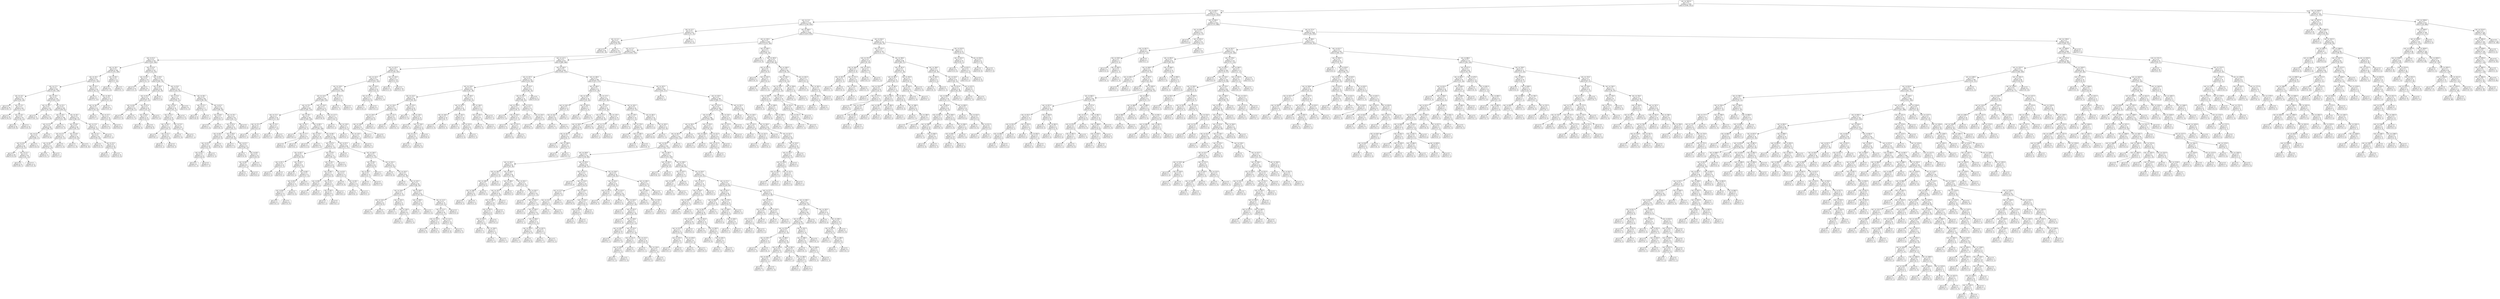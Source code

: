 digraph Tree {
node [shape=box, style="rounded", color="black", fontname=helvetica] ;
edge [fontname=helvetica] ;
0 [label="rain <= 1823.0\ngini = 0.5\nsamples = 3344\nvalue = [2596, 2613]"] ;
1 [label="rain <= 436.5\ngini = 0.5\nsamples = 2772\nvalue = [2524, 1818]"] ;
0 -> 1 [labeldistance=2.5, labelangle=45, headlabel="True"] ;
2 [label="rain <= 13.5\ngini = 0.5\nsamples = 1720\nvalue = [1749, 929]"] ;
1 -> 2 ;
3 [label="rain <= 12.5\ngini = 0.5\nsamples = 91\nvalue = [75, 70]"] ;
2 -> 3 ;
4 [label="rain <= 11.5\ngini = 0.5\nsamples = 68\nvalue = [59, 49]"] ;
3 -> 4 ;
5 [label="gini = 0.5\nsamples = 44\nvalue = [41, 34]"] ;
4 -> 5 ;
6 [label="gini = 0.5\nsamples = 24\nvalue = [18, 15]"] ;
4 -> 6 ;
7 [label="gini = 0.5\nsamples = 23\nvalue = [16, 21]"] ;
3 -> 7 ;
8 [label="rain <= 366.5\ngini = 0.4\nsamples = 1629\nvalue = [1674, 859]"] ;
2 -> 8 ;
9 [label="rain <= 334.5\ngini = 0.4\nsamples = 1497\nvalue = [1570, 780]"] ;
8 -> 9 ;
10 [label="rain <= 71.5\ngini = 0.4\nsamples = 1420\nvalue = [1478, 754]"] ;
9 -> 10 ;
11 [label="rain <= 41.5\ngini = 0.4\nsamples = 543\nvalue = [610, 266]"] ;
10 -> 11 ;
12 [label="rain <= 39.5\ngini = 0.4\nsamples = 346\nvalue = [379, 184]"] ;
11 -> 12 ;
13 [label="rain <= 34.5\ngini = 0.4\nsamples = 331\nvalue = [372, 165]"] ;
12 -> 13 ;
14 [label="rain <= 17.5\ngini = 0.4\nsamples = 295\nvalue = [336, 138]"] ;
13 -> 14 ;
15 [label="rain <= 14.5\ngini = 0.4\nsamples = 76\nvalue = [93, 28]"] ;
14 -> 15 ;
16 [label="gini = 0.4\nsamples = 16\nvalue = [20, 7]"] ;
15 -> 16 ;
17 [label="rain <= 15.5\ngini = 0.3\nsamples = 60\nvalue = [73, 21]"] ;
15 -> 17 ;
18 [label="gini = 0.3\nsamples = 30\nvalue = [34, 9]"] ;
17 -> 18 ;
19 [label="rain <= 16.5\ngini = 0.4\nsamples = 30\nvalue = [39, 12]"] ;
17 -> 19 ;
20 [label="gini = 0.4\nsamples = 20\nvalue = [25, 8]"] ;
19 -> 20 ;
21 [label="gini = 0.3\nsamples = 10\nvalue = [14, 4]"] ;
19 -> 21 ;
22 [label="rain <= 19.5\ngini = 0.4\nsamples = 219\nvalue = [243, 110]"] ;
14 -> 22 ;
23 [label="rain <= 18.5\ngini = 0.5\nsamples = 34\nvalue = [34, 29]"] ;
22 -> 23 ;
24 [label="gini = 0.5\nsamples = 15\nvalue = [16, 13]"] ;
23 -> 24 ;
25 [label="gini = 0.5\nsamples = 19\nvalue = [18, 16]"] ;
23 -> 25 ;
26 [label="rain <= 25.5\ngini = 0.4\nsamples = 185\nvalue = [209, 81]"] ;
22 -> 26 ;
27 [label="rain <= 24.5\ngini = 0.4\nsamples = 106\nvalue = [121, 38]"] ;
26 -> 27 ;
28 [label="rain <= 23.5\ngini = 0.4\nsamples = 84\nvalue = [88, 35]"] ;
27 -> 28 ;
29 [label="rain <= 22.5\ngini = 0.4\nsamples = 77\nvalue = [84, 27]"] ;
28 -> 29 ;
30 [label="rain <= 20.5\ngini = 0.3\nsamples = 66\nvalue = [74, 21]"] ;
29 -> 30 ;
31 [label="gini = 0.3\nsamples = 28\nvalue = [33, 8]"] ;
30 -> 31 ;
32 [label="rain <= 21.5\ngini = 0.4\nsamples = 38\nvalue = [41, 13]"] ;
30 -> 32 ;
33 [label="gini = 0.4\nsamples = 15\nvalue = [20, 7]"] ;
32 -> 33 ;
34 [label="gini = 0.3\nsamples = 23\nvalue = [21, 6]"] ;
32 -> 34 ;
35 [label="gini = 0.5\nsamples = 11\nvalue = [10, 6]"] ;
29 -> 35 ;
36 [label="gini = 0.4\nsamples = 7\nvalue = [4, 8]"] ;
28 -> 36 ;
37 [label="gini = 0.2\nsamples = 22\nvalue = [33, 3]"] ;
27 -> 37 ;
38 [label="rain <= 30.5\ngini = 0.4\nsamples = 79\nvalue = [88, 43]"] ;
26 -> 38 ;
39 [label="rain <= 28.5\ngini = 0.5\nsamples = 46\nvalue = [44, 31]"] ;
38 -> 39 ;
40 [label="rain <= 27.5\ngini = 0.4\nsamples = 22\nvalue = [25, 12]"] ;
39 -> 40 ;
41 [label="rain <= 26.5\ngini = 0.5\nsamples = 19\nvalue = [22, 12]"] ;
40 -> 41 ;
42 [label="gini = 0.4\nsamples = 12\nvalue = [15, 7]"] ;
41 -> 42 ;
43 [label="gini = 0.5\nsamples = 7\nvalue = [7, 5]"] ;
41 -> 43 ;
44 [label="gini = 0.0\nsamples = 3\nvalue = [3, 0]"] ;
40 -> 44 ;
45 [label="rain <= 29.5\ngini = 0.5\nsamples = 24\nvalue = [19, 19]"] ;
39 -> 45 ;
46 [label="gini = 0.5\nsamples = 11\nvalue = [11, 9]"] ;
45 -> 46 ;
47 [label="gini = 0.5\nsamples = 13\nvalue = [8, 10]"] ;
45 -> 47 ;
48 [label="rain <= 33.5\ngini = 0.3\nsamples = 33\nvalue = [44, 12]"] ;
38 -> 48 ;
49 [label="rain <= 31.5\ngini = 0.4\nsamples = 26\nvalue = [29, 10]"] ;
48 -> 49 ;
50 [label="gini = 0.2\nsamples = 10\nvalue = [12, 2]"] ;
49 -> 50 ;
51 [label="rain <= 32.5\ngini = 0.4\nsamples = 16\nvalue = [17, 8]"] ;
49 -> 51 ;
52 [label="gini = 0.4\nsamples = 6\nvalue = [6, 2]"] ;
51 -> 52 ;
53 [label="gini = 0.5\nsamples = 10\nvalue = [11, 6]"] ;
51 -> 53 ;
54 [label="gini = 0.2\nsamples = 7\nvalue = [15, 2]"] ;
48 -> 54 ;
55 [label="rain <= 35.5\ngini = 0.5\nsamples = 36\nvalue = [36, 27]"] ;
13 -> 55 ;
56 [label="gini = 0.3\nsamples = 9\nvalue = [3, 15]"] ;
55 -> 56 ;
57 [label="rain <= 38.5\ngini = 0.4\nsamples = 27\nvalue = [33, 12]"] ;
55 -> 57 ;
58 [label="rain <= 36.5\ngini = 0.5\nsamples = 19\nvalue = [18, 10]"] ;
57 -> 58 ;
59 [label="gini = 0.2\nsamples = 5\nvalue = [7, 1]"] ;
58 -> 59 ;
60 [label="rain <= 37.5\ngini = 0.5\nsamples = 14\nvalue = [11, 9]"] ;
58 -> 60 ;
61 [label="gini = 0.5\nsamples = 8\nvalue = [5, 5]"] ;
60 -> 61 ;
62 [label="gini = 0.5\nsamples = 6\nvalue = [6, 4]"] ;
60 -> 62 ;
63 [label="gini = 0.2\nsamples = 8\nvalue = [15, 2]"] ;
57 -> 63 ;
64 [label="rain <= 40.5\ngini = 0.4\nsamples = 15\nvalue = [7, 19]"] ;
12 -> 64 ;
65 [label="gini = 0.2\nsamples = 8\nvalue = [2, 12]"] ;
64 -> 65 ;
66 [label="gini = 0.5\nsamples = 7\nvalue = [5, 7]"] ;
64 -> 66 ;
67 [label="rain <= 43.5\ngini = 0.4\nsamples = 197\nvalue = [231, 82]"] ;
11 -> 67 ;
68 [label="rain <= 42.5\ngini = 0.2\nsamples = 19\nvalue = [31, 3]"] ;
67 -> 68 ;
69 [label="gini = 0.2\nsamples = 10\nvalue = [15, 2]"] ;
68 -> 69 ;
70 [label="gini = 0.1\nsamples = 9\nvalue = [16, 1]"] ;
68 -> 70 ;
71 [label="rain <= 49.5\ngini = 0.4\nsamples = 178\nvalue = [200, 79]"] ;
67 -> 71 ;
72 [label="rain <= 48.5\ngini = 0.5\nsamples = 49\nvalue = [50, 29]"] ;
71 -> 72 ;
73 [label="rain <= 45.5\ngini = 0.4\nsamples = 44\nvalue = [47, 23]"] ;
72 -> 73 ;
74 [label="rain <= 44.5\ngini = 0.4\nsamples = 24\nvalue = [28, 11]"] ;
73 -> 74 ;
75 [label="gini = 0.4\nsamples = 14\nvalue = [17, 6]"] ;
74 -> 75 ;
76 [label="gini = 0.4\nsamples = 10\nvalue = [11, 5]"] ;
74 -> 76 ;
77 [label="rain <= 47.5\ngini = 0.5\nsamples = 20\nvalue = [19, 12]"] ;
73 -> 77 ;
78 [label="rain <= 46.5\ngini = 0.5\nsamples = 15\nvalue = [14, 8]"] ;
77 -> 78 ;
79 [label="gini = 0.5\nsamples = 7\nvalue = [6, 4]"] ;
78 -> 79 ;
80 [label="gini = 0.4\nsamples = 8\nvalue = [8, 4]"] ;
78 -> 80 ;
81 [label="gini = 0.5\nsamples = 5\nvalue = [5, 4]"] ;
77 -> 81 ;
82 [label="gini = 0.4\nsamples = 5\nvalue = [3, 6]"] ;
72 -> 82 ;
83 [label="rain <= 56.5\ngini = 0.4\nsamples = 129\nvalue = [150, 50]"] ;
71 -> 83 ;
84 [label="rain <= 55.5\ngini = 0.3\nsamples = 43\nvalue = [56, 11]"] ;
83 -> 84 ;
85 [label="rain <= 54.5\ngini = 0.3\nsamples = 34\nvalue = [45, 11]"] ;
84 -> 85 ;
86 [label="rain <= 52.5\ngini = 0.3\nsamples = 24\nvalue = [32, 6]"] ;
85 -> 86 ;
87 [label="rain <= 50.5\ngini = 0.3\nsamples = 16\nvalue = [20, 5]"] ;
86 -> 87 ;
88 [label="gini = 0.2\nsamples = 7\nvalue = [8, 1]"] ;
87 -> 88 ;
89 [label="rain <= 51.5\ngini = 0.4\nsamples = 9\nvalue = [12, 4]"] ;
87 -> 89 ;
90 [label="gini = 0.3\nsamples = 3\nvalue = [4, 1]"] ;
89 -> 90 ;
91 [label="gini = 0.4\nsamples = 6\nvalue = [8, 3]"] ;
89 -> 91 ;
92 [label="rain <= 53.5\ngini = 0.1\nsamples = 8\nvalue = [12, 1]"] ;
86 -> 92 ;
93 [label="gini = 0.0\nsamples = 1\nvalue = [1, 0]"] ;
92 -> 93 ;
94 [label="gini = 0.2\nsamples = 7\nvalue = [11, 1]"] ;
92 -> 94 ;
95 [label="gini = 0.4\nsamples = 10\nvalue = [13, 5]"] ;
85 -> 95 ;
96 [label="gini = 0.0\nsamples = 9\nvalue = [11, 0]"] ;
84 -> 96 ;
97 [label="rain <= 58.5\ngini = 0.4\nsamples = 86\nvalue = [94, 39]"] ;
83 -> 97 ;
98 [label="rain <= 57.5\ngini = 0.5\nsamples = 17\nvalue = [10, 11]"] ;
97 -> 98 ;
99 [label="gini = 0.5\nsamples = 10\nvalue = [8, 6]"] ;
98 -> 99 ;
100 [label="gini = 0.4\nsamples = 7\nvalue = [2, 5]"] ;
98 -> 100 ;
101 [label="rain <= 61.5\ngini = 0.4\nsamples = 69\nvalue = [84, 28]"] ;
97 -> 101 ;
102 [label="rain <= 60.5\ngini = 0.1\nsamples = 13\nvalue = [19, 1]"] ;
101 -> 102 ;
103 [label="gini = 0.0\nsamples = 7\nvalue = [13, 0]"] ;
102 -> 103 ;
104 [label="gini = 0.2\nsamples = 6\nvalue = [6, 1]"] ;
102 -> 104 ;
105 [label="rain <= 70.5\ngini = 0.4\nsamples = 56\nvalue = [65, 27]"] ;
101 -> 105 ;
106 [label="rain <= 65.5\ngini = 0.4\nsamples = 53\nvalue = [56, 27]"] ;
105 -> 106 ;
107 [label="rain <= 64.5\ngini = 0.4\nsamples = 24\nvalue = [27, 9]"] ;
106 -> 107 ;
108 [label="rain <= 63.5\ngini = 0.4\nsamples = 18\nvalue = [21, 9]"] ;
107 -> 108 ;
109 [label="rain <= 62.5\ngini = 0.4\nsamples = 13\nvalue = [18, 6]"] ;
108 -> 109 ;
110 [label="gini = 0.3\nsamples = 9\nvalue = [11, 3]"] ;
109 -> 110 ;
111 [label="gini = 0.4\nsamples = 4\nvalue = [7, 3]"] ;
109 -> 111 ;
112 [label="gini = 0.5\nsamples = 5\nvalue = [3, 3]"] ;
108 -> 112 ;
113 [label="gini = 0.0\nsamples = 6\nvalue = [6, 0]"] ;
107 -> 113 ;
114 [label="rain <= 66.5\ngini = 0.5\nsamples = 29\nvalue = [29, 18]"] ;
106 -> 114 ;
115 [label="gini = 0.3\nsamples = 4\nvalue = [1, 5]"] ;
114 -> 115 ;
116 [label="rain <= 67.5\ngini = 0.4\nsamples = 25\nvalue = [28, 13]"] ;
114 -> 116 ;
117 [label="gini = 0.5\nsamples = 6\nvalue = [4, 4]"] ;
116 -> 117 ;
118 [label="rain <= 69.5\ngini = 0.4\nsamples = 19\nvalue = [24, 9]"] ;
116 -> 118 ;
119 [label="rain <= 68.5\ngini = 0.1\nsamples = 8\nvalue = [12, 1]"] ;
118 -> 119 ;
120 [label="gini = 0.2\nsamples = 5\nvalue = [6, 1]"] ;
119 -> 120 ;
121 [label="gini = 0.0\nsamples = 3\nvalue = [6, 0]"] ;
119 -> 121 ;
122 [label="gini = 0.5\nsamples = 11\nvalue = [12, 8]"] ;
118 -> 122 ;
123 [label="gini = 0.0\nsamples = 3\nvalue = [9, 0]"] ;
105 -> 123 ;
124 [label="rain <= 127.5\ngini = 0.5\nsamples = 877\nvalue = [868, 488]"] ;
10 -> 124 ;
125 [label="rain <= 125.5\ngini = 0.5\nsamples = 272\nvalue = [238, 165]"] ;
124 -> 125 ;
126 [label="rain <= 122.5\ngini = 0.5\nsamples = 254\nvalue = [235, 142]"] ;
125 -> 126 ;
127 [label="rain <= 120.5\ngini = 0.5\nsamples = 236\nvalue = [210, 138]"] ;
126 -> 127 ;
128 [label="rain <= 114.5\ngini = 0.5\nsamples = 229\nvalue = [208, 130]"] ;
127 -> 128 ;
129 [label="rain <= 75.5\ngini = 0.5\nsamples = 207\nvalue = [182, 125]"] ;
128 -> 129 ;
130 [label="rain <= 73.5\ngini = 0.5\nsamples = 20\nvalue = [13, 16]"] ;
129 -> 130 ;
131 [label="rain <= 72.5\ngini = 0.5\nsamples = 7\nvalue = [6, 4]"] ;
130 -> 131 ;
132 [label="gini = 0.5\nsamples = 5\nvalue = [5, 3]"] ;
131 -> 132 ;
133 [label="gini = 0.5\nsamples = 2\nvalue = [1, 1]"] ;
131 -> 133 ;
134 [label="rain <= 74.5\ngini = 0.5\nsamples = 13\nvalue = [7, 12]"] ;
130 -> 134 ;
135 [label="gini = 0.3\nsamples = 5\nvalue = [1, 5]"] ;
134 -> 135 ;
136 [label="gini = 0.5\nsamples = 8\nvalue = [6, 7]"] ;
134 -> 136 ;
137 [label="rain <= 78.5\ngini = 0.5\nsamples = 187\nvalue = [169, 109]"] ;
129 -> 137 ;
138 [label="rain <= 76.5\ngini = 0.2\nsamples = 15\nvalue = [20, 3]"] ;
137 -> 138 ;
139 [label="gini = 0.3\nsamples = 7\nvalue = [8, 2]"] ;
138 -> 139 ;
140 [label="rain <= 77.5\ngini = 0.1\nsamples = 8\nvalue = [12, 1]"] ;
138 -> 140 ;
141 [label="gini = 0.0\nsamples = 3\nvalue = [6, 0]"] ;
140 -> 141 ;
142 [label="gini = 0.2\nsamples = 5\nvalue = [6, 1]"] ;
140 -> 142 ;
143 [label="rain <= 80.5\ngini = 0.5\nsamples = 172\nvalue = [149, 106]"] ;
137 -> 143 ;
144 [label="rain <= 79.5\ngini = 0.4\nsamples = 14\nvalue = [6, 17]"] ;
143 -> 144 ;
145 [label="gini = 0.4\nsamples = 6\nvalue = [3, 6]"] ;
144 -> 145 ;
146 [label="gini = 0.3\nsamples = 8\nvalue = [3, 11]"] ;
144 -> 146 ;
147 [label="rain <= 96.5\ngini = 0.5\nsamples = 158\nvalue = [143, 89]"] ;
143 -> 147 ;
148 [label="rain <= 87.5\ngini = 0.4\nsamples = 72\nvalue = [72, 32]"] ;
147 -> 148 ;
149 [label="rain <= 82.5\ngini = 0.5\nsamples = 35\nvalue = [28, 20]"] ;
148 -> 149 ;
150 [label="rain <= 81.5\ngini = 0.4\nsamples = 10\nvalue = [11, 5]"] ;
149 -> 150 ;
151 [label="gini = 0.5\nsamples = 3\nvalue = [2, 2]"] ;
150 -> 151 ;
152 [label="gini = 0.4\nsamples = 7\nvalue = [9, 3]"] ;
150 -> 152 ;
153 [label="rain <= 83.5\ngini = 0.5\nsamples = 25\nvalue = [17, 15]"] ;
149 -> 153 ;
154 [label="gini = 0.0\nsamples = 2\nvalue = [0, 3]"] ;
153 -> 154 ;
155 [label="rain <= 86.5\ngini = 0.5\nsamples = 23\nvalue = [17, 12]"] ;
153 -> 155 ;
156 [label="rain <= 85.5\ngini = 0.5\nsamples = 13\nvalue = [11, 7]"] ;
155 -> 156 ;
157 [label="rain <= 84.5\ngini = 0.5\nsamples = 11\nvalue = [9, 7]"] ;
156 -> 157 ;
158 [label="gini = 0.5\nsamples = 5\nvalue = [4, 3]"] ;
157 -> 158 ;
159 [label="gini = 0.5\nsamples = 6\nvalue = [5, 4]"] ;
157 -> 159 ;
160 [label="gini = 0.0\nsamples = 2\nvalue = [2, 0]"] ;
156 -> 160 ;
161 [label="gini = 0.5\nsamples = 10\nvalue = [6, 5]"] ;
155 -> 161 ;
162 [label="rain <= 95.5\ngini = 0.3\nsamples = 37\nvalue = [44, 12]"] ;
148 -> 162 ;
163 [label="rain <= 92.5\ngini = 0.3\nsamples = 29\nvalue = [37, 8]"] ;
162 -> 163 ;
164 [label="rain <= 89.5\ngini = 0.3\nsamples = 16\nvalue = [22, 6]"] ;
163 -> 164 ;
165 [label="rain <= 88.5\ngini = 0.2\nsamples = 7\nvalue = [9, 1]"] ;
164 -> 165 ;
166 [label="gini = 0.3\nsamples = 4\nvalue = [4, 1]"] ;
165 -> 166 ;
167 [label="gini = 0.0\nsamples = 3\nvalue = [5, 0]"] ;
165 -> 167 ;
168 [label="rain <= 91.5\ngini = 0.4\nsamples = 9\nvalue = [13, 5]"] ;
164 -> 168 ;
169 [label="rain <= 90.5\ngini = 0.5\nsamples = 4\nvalue = [5, 3]"] ;
168 -> 169 ;
170 [label="gini = 0.4\nsamples = 3\nvalue = [5, 2]"] ;
169 -> 170 ;
171 [label="gini = 0.0\nsamples = 1\nvalue = [0, 1]"] ;
169 -> 171 ;
172 [label="gini = 0.3\nsamples = 5\nvalue = [8, 2]"] ;
168 -> 172 ;
173 [label="rain <= 93.5\ngini = 0.2\nsamples = 13\nvalue = [15, 2]"] ;
163 -> 173 ;
174 [label="gini = 0.0\nsamples = 3\nvalue = [4, 0]"] ;
173 -> 174 ;
175 [label="rain <= 94.5\ngini = 0.3\nsamples = 10\nvalue = [11, 2]"] ;
173 -> 175 ;
176 [label="gini = 0.2\nsamples = 5\nvalue = [6, 1]"] ;
175 -> 176 ;
177 [label="gini = 0.3\nsamples = 5\nvalue = [5, 1]"] ;
175 -> 177 ;
178 [label="gini = 0.5\nsamples = 8\nvalue = [7, 4]"] ;
162 -> 178 ;
179 [label="rain <= 97.5\ngini = 0.5\nsamples = 86\nvalue = [71, 57]"] ;
147 -> 179 ;
180 [label="gini = 0.0\nsamples = 3\nvalue = [0, 5]"] ;
179 -> 180 ;
181 [label="rain <= 100.5\ngini = 0.5\nsamples = 83\nvalue = [71, 52]"] ;
179 -> 181 ;
182 [label="rain <= 99.5\ngini = 0.4\nsamples = 20\nvalue = [19, 9]"] ;
181 -> 182 ;
183 [label="rain <= 98.5\ngini = 0.5\nsamples = 13\nvalue = [12, 7]"] ;
182 -> 183 ;
184 [label="gini = 0.4\nsamples = 5\nvalue = [5, 2]"] ;
183 -> 184 ;
185 [label="gini = 0.5\nsamples = 8\nvalue = [7, 5]"] ;
183 -> 185 ;
186 [label="gini = 0.3\nsamples = 7\nvalue = [7, 2]"] ;
182 -> 186 ;
187 [label="rain <= 101.5\ngini = 0.5\nsamples = 63\nvalue = [52, 43]"] ;
181 -> 187 ;
188 [label="gini = 0.0\nsamples = 2\nvalue = [0, 4]"] ;
187 -> 188 ;
189 [label="rain <= 102.5\ngini = 0.5\nsamples = 61\nvalue = [52, 39]"] ;
187 -> 189 ;
190 [label="gini = 0.0\nsamples = 3\nvalue = [6, 0]"] ;
189 -> 190 ;
191 [label="rain <= 107.5\ngini = 0.5\nsamples = 58\nvalue = [46, 39]"] ;
189 -> 191 ;
192 [label="rain <= 104.5\ngini = 0.5\nsamples = 15\nvalue = [12, 15]"] ;
191 -> 192 ;
193 [label="rain <= 103.5\ngini = 0.5\nsamples = 6\nvalue = [6, 9]"] ;
192 -> 193 ;
194 [label="gini = 0.5\nsamples = 2\nvalue = [3, 3]"] ;
193 -> 194 ;
195 [label="gini = 0.4\nsamples = 4\nvalue = [3, 6]"] ;
193 -> 195 ;
196 [label="rain <= 105.5\ngini = 0.5\nsamples = 9\nvalue = [6, 6]"] ;
192 -> 196 ;
197 [label="gini = 0.4\nsamples = 3\nvalue = [3, 1]"] ;
196 -> 197 ;
198 [label="rain <= 106.5\ngini = 0.5\nsamples = 6\nvalue = [3, 5]"] ;
196 -> 198 ;
199 [label="gini = 0.0\nsamples = 1\nvalue = [0, 1]"] ;
198 -> 199 ;
200 [label="gini = 0.5\nsamples = 5\nvalue = [3, 4]"] ;
198 -> 200 ;
201 [label="rain <= 109.5\ngini = 0.5\nsamples = 43\nvalue = [34, 24]"] ;
191 -> 201 ;
202 [label="rain <= 108.5\ngini = 0.4\nsamples = 10\nvalue = [10, 3]"] ;
201 -> 202 ;
203 [label="gini = 0.4\nsamples = 7\nvalue = [7, 3]"] ;
202 -> 203 ;
204 [label="gini = 0.0\nsamples = 3\nvalue = [3, 0]"] ;
202 -> 204 ;
205 [label="rain <= 113.5\ngini = 0.5\nsamples = 33\nvalue = [24, 21]"] ;
201 -> 205 ;
206 [label="rain <= 111.5\ngini = 0.5\nsamples = 26\nvalue = [15, 17]"] ;
205 -> 206 ;
207 [label="rain <= 110.5\ngini = 0.5\nsamples = 11\nvalue = [8, 7]"] ;
206 -> 207 ;
208 [label="gini = 0.5\nsamples = 6\nvalue = [4, 4]"] ;
207 -> 208 ;
209 [label="gini = 0.5\nsamples = 5\nvalue = [4, 3]"] ;
207 -> 209 ;
210 [label="rain <= 112.5\ngini = 0.5\nsamples = 15\nvalue = [7, 10]"] ;
206 -> 210 ;
211 [label="gini = 0.5\nsamples = 11\nvalue = [5, 8]"] ;
210 -> 211 ;
212 [label="gini = 0.5\nsamples = 4\nvalue = [2, 2]"] ;
210 -> 212 ;
213 [label="gini = 0.4\nsamples = 7\nvalue = [9, 4]"] ;
205 -> 213 ;
214 [label="rain <= 116.5\ngini = 0.3\nsamples = 22\nvalue = [26, 5]"] ;
128 -> 214 ;
215 [label="gini = 0.0\nsamples = 6\nvalue = [8, 0]"] ;
214 -> 215 ;
216 [label="rain <= 117.5\ngini = 0.3\nsamples = 16\nvalue = [18, 5]"] ;
214 -> 216 ;
217 [label="gini = 0.5\nsamples = 5\nvalue = [4, 3]"] ;
216 -> 217 ;
218 [label="rain <= 118.5\ngini = 0.2\nsamples = 11\nvalue = [14, 2]"] ;
216 -> 218 ;
219 [label="gini = 0.3\nsamples = 4\nvalue = [4, 1]"] ;
218 -> 219 ;
220 [label="rain <= 119.5\ngini = 0.2\nsamples = 7\nvalue = [10, 1]"] ;
218 -> 220 ;
221 [label="gini = 0.0\nsamples = 3\nvalue = [4, 0]"] ;
220 -> 221 ;
222 [label="gini = 0.2\nsamples = 4\nvalue = [6, 1]"] ;
220 -> 222 ;
223 [label="rain <= 121.5\ngini = 0.3\nsamples = 7\nvalue = [2, 8]"] ;
127 -> 223 ;
224 [label="gini = 0.2\nsamples = 5\nvalue = [1, 7]"] ;
223 -> 224 ;
225 [label="gini = 0.5\nsamples = 2\nvalue = [1, 1]"] ;
223 -> 225 ;
226 [label="rain <= 124.5\ngini = 0.2\nsamples = 18\nvalue = [25, 4]"] ;
126 -> 226 ;
227 [label="rain <= 123.5\ngini = 0.3\nsamples = 11\nvalue = [14, 4]"] ;
226 -> 227 ;
228 [label="gini = 0.3\nsamples = 7\nvalue = [10, 2]"] ;
227 -> 228 ;
229 [label="gini = 0.4\nsamples = 4\nvalue = [4, 2]"] ;
227 -> 229 ;
230 [label="gini = 0.0\nsamples = 7\nvalue = [11, 0]"] ;
226 -> 230 ;
231 [label="rain <= 126.5\ngini = 0.2\nsamples = 18\nvalue = [3, 23]"] ;
125 -> 231 ;
232 [label="gini = 0.4\nsamples = 2\nvalue = [1, 2]"] ;
231 -> 232 ;
233 [label="gini = 0.2\nsamples = 16\nvalue = [2, 21]"] ;
231 -> 233 ;
234 [label="rain <= 160.5\ngini = 0.4\nsamples = 605\nvalue = [630, 323]"] ;
124 -> 234 ;
235 [label="rain <= 147.5\ngini = 0.4\nsamples = 124\nvalue = [155, 48]"] ;
234 -> 235 ;
236 [label="rain <= 139.5\ngini = 0.4\nsamples = 81\nvalue = [87, 38]"] ;
235 -> 236 ;
237 [label="rain <= 132.5\ngini = 0.3\nsamples = 48\nvalue = [59, 16]"] ;
236 -> 237 ;
238 [label="rain <= 130.5\ngini = 0.4\nsamples = 22\nvalue = [23, 10]"] ;
237 -> 238 ;
239 [label="rain <= 129.5\ngini = 0.3\nsamples = 16\nvalue = [20, 4]"] ;
238 -> 239 ;
240 [label="rain <= 128.5\ngini = 0.2\nsamples = 9\nvalue = [12, 2]"] ;
239 -> 240 ;
241 [label="gini = 0.3\nsamples = 7\nvalue = [9, 2]"] ;
240 -> 241 ;
242 [label="gini = 0.0\nsamples = 2\nvalue = [3, 0]"] ;
240 -> 242 ;
243 [label="gini = 0.3\nsamples = 7\nvalue = [8, 2]"] ;
239 -> 243 ;
244 [label="rain <= 131.5\ngini = 0.4\nsamples = 6\nvalue = [3, 6]"] ;
238 -> 244 ;
245 [label="gini = 0.4\nsamples = 3\nvalue = [1, 3]"] ;
244 -> 245 ;
246 [label="gini = 0.5\nsamples = 3\nvalue = [2, 3]"] ;
244 -> 246 ;
247 [label="rain <= 135.5\ngini = 0.2\nsamples = 26\nvalue = [36, 6]"] ;
237 -> 247 ;
248 [label="gini = 0.0\nsamples = 12\nvalue = [17, 0]"] ;
247 -> 248 ;
249 [label="rain <= 136.5\ngini = 0.4\nsamples = 14\nvalue = [19, 6]"] ;
247 -> 249 ;
250 [label="gini = 0.0\nsamples = 1\nvalue = [0, 2]"] ;
249 -> 250 ;
251 [label="rain <= 138.5\ngini = 0.3\nsamples = 13\nvalue = [19, 4]"] ;
249 -> 251 ;
252 [label="rain <= 137.5\ngini = 0.4\nsamples = 9\nvalue = [11, 4]"] ;
251 -> 252 ;
253 [label="gini = 0.0\nsamples = 3\nvalue = [5, 0]"] ;
252 -> 253 ;
254 [label="gini = 0.5\nsamples = 6\nvalue = [6, 4]"] ;
252 -> 254 ;
255 [label="gini = 0.0\nsamples = 4\nvalue = [8, 0]"] ;
251 -> 255 ;
256 [label="rain <= 144.5\ngini = 0.5\nsamples = 33\nvalue = [28, 22]"] ;
236 -> 256 ;
257 [label="rain <= 141.5\ngini = 0.5\nsamples = 20\nvalue = [15, 16]"] ;
256 -> 257 ;
258 [label="rain <= 140.5\ngini = 0.5\nsamples = 10\nvalue = [8, 7]"] ;
257 -> 258 ;
259 [label="gini = 0.5\nsamples = 5\nvalue = [3, 4]"] ;
258 -> 259 ;
260 [label="gini = 0.5\nsamples = 5\nvalue = [5, 3]"] ;
258 -> 260 ;
261 [label="rain <= 142.5\ngini = 0.5\nsamples = 10\nvalue = [7, 9]"] ;
257 -> 261 ;
262 [label="gini = 0.4\nsamples = 2\nvalue = [1, 2]"] ;
261 -> 262 ;
263 [label="rain <= 143.5\ngini = 0.5\nsamples = 8\nvalue = [6, 7]"] ;
261 -> 263 ;
264 [label="gini = 0.5\nsamples = 4\nvalue = [3, 4]"] ;
263 -> 264 ;
265 [label="gini = 0.5\nsamples = 4\nvalue = [3, 3]"] ;
263 -> 265 ;
266 [label="rain <= 146.5\ngini = 0.4\nsamples = 13\nvalue = [13, 6]"] ;
256 -> 266 ;
267 [label="rain <= 145.5\ngini = 0.3\nsamples = 9\nvalue = [12, 3]"] ;
266 -> 267 ;
268 [label="gini = 0.4\nsamples = 4\nvalue = [5, 2]"] ;
267 -> 268 ;
269 [label="gini = 0.2\nsamples = 5\nvalue = [7, 1]"] ;
267 -> 269 ;
270 [label="gini = 0.4\nsamples = 4\nvalue = [1, 3]"] ;
266 -> 270 ;
271 [label="rain <= 155.5\ngini = 0.2\nsamples = 43\nvalue = [68, 10]"] ;
235 -> 271 ;
272 [label="rain <= 152.5\ngini = 0.3\nsamples = 32\nvalue = [49, 10]"] ;
271 -> 272 ;
273 [label="rain <= 149.5\ngini = 0.1\nsamples = 20\nvalue = [34, 3]"] ;
272 -> 273 ;
274 [label="gini = 0.0\nsamples = 9\nvalue = [17, 0]"] ;
273 -> 274 ;
275 [label="rain <= 150.5\ngini = 0.3\nsamples = 11\nvalue = [17, 3]"] ;
273 -> 275 ;
276 [label="gini = 0.5\nsamples = 4\nvalue = [3, 2]"] ;
275 -> 276 ;
277 [label="rain <= 151.5\ngini = 0.1\nsamples = 7\nvalue = [14, 1]"] ;
275 -> 277 ;
278 [label="gini = 0.0\nsamples = 2\nvalue = [5, 0]"] ;
277 -> 278 ;
279 [label="gini = 0.2\nsamples = 5\nvalue = [9, 1]"] ;
277 -> 279 ;
280 [label="rain <= 153.5\ngini = 0.4\nsamples = 12\nvalue = [15, 7]"] ;
272 -> 280 ;
281 [label="gini = 0.5\nsamples = 4\nvalue = [3, 5]"] ;
280 -> 281 ;
282 [label="rain <= 154.5\ngini = 0.2\nsamples = 8\nvalue = [12, 2]"] ;
280 -> 282 ;
283 [label="gini = 0.2\nsamples = 6\nvalue = [10, 1]"] ;
282 -> 283 ;
284 [label="gini = 0.4\nsamples = 2\nvalue = [2, 1]"] ;
282 -> 284 ;
285 [label="gini = 0.0\nsamples = 11\nvalue = [19, 0]"] ;
271 -> 285 ;
286 [label="rain <= 184.5\ngini = 0.5\nsamples = 481\nvalue = [475, 275]"] ;
234 -> 286 ;
287 [label="rain <= 166.5\ngini = 0.5\nsamples = 79\nvalue = [57, 58]"] ;
286 -> 287 ;
288 [label="rain <= 164.0\ngini = 0.5\nsamples = 18\nvalue = [10, 18]"] ;
287 -> 288 ;
289 [label="rain <= 162.5\ngini = 0.5\nsamples = 11\nvalue = [7, 9]"] ;
288 -> 289 ;
290 [label="rain <= 161.5\ngini = 0.4\nsamples = 8\nvalue = [3, 8]"] ;
289 -> 290 ;
291 [label="gini = 0.5\nsamples = 2\nvalue = [1, 1]"] ;
290 -> 291 ;
292 [label="gini = 0.3\nsamples = 6\nvalue = [2, 7]"] ;
290 -> 292 ;
293 [label="gini = 0.3\nsamples = 3\nvalue = [4, 1]"] ;
289 -> 293 ;
294 [label="rain <= 165.5\ngini = 0.4\nsamples = 7\nvalue = [3, 9]"] ;
288 -> 294 ;
295 [label="gini = 0.0\nsamples = 1\nvalue = [0, 2]"] ;
294 -> 295 ;
296 [label="gini = 0.4\nsamples = 6\nvalue = [3, 7]"] ;
294 -> 296 ;
297 [label="rain <= 177.5\ngini = 0.5\nsamples = 61\nvalue = [47, 40]"] ;
287 -> 297 ;
298 [label="rain <= 172.5\ngini = 0.5\nsamples = 35\nvalue = [32, 18]"] ;
297 -> 298 ;
299 [label="rain <= 171.5\ngini = 0.5\nsamples = 25\nvalue = [18, 16]"] ;
298 -> 299 ;
300 [label="rain <= 169.5\ngini = 0.4\nsamples = 16\nvalue = [16, 7]"] ;
299 -> 300 ;
301 [label="rain <= 167.5\ngini = 0.5\nsamples = 9\nvalue = [6, 7]"] ;
300 -> 301 ;
302 [label="gini = 0.0\nsamples = 3\nvalue = [4, 0]"] ;
301 -> 302 ;
303 [label="rain <= 168.5\ngini = 0.3\nsamples = 6\nvalue = [2, 7]"] ;
301 -> 303 ;
304 [label="gini = 0.4\nsamples = 2\nvalue = [1, 2]"] ;
303 -> 304 ;
305 [label="gini = 0.3\nsamples = 4\nvalue = [1, 5]"] ;
303 -> 305 ;
306 [label="gini = 0.0\nsamples = 7\nvalue = [10, 0]"] ;
300 -> 306 ;
307 [label="gini = 0.3\nsamples = 9\nvalue = [2, 9]"] ;
299 -> 307 ;
308 [label="rain <= 176.5\ngini = 0.2\nsamples = 10\nvalue = [14, 2]"] ;
298 -> 308 ;
309 [label="rain <= 173.5\ngini = 0.2\nsamples = 7\nvalue = [11, 1]"] ;
308 -> 309 ;
310 [label="gini = 0.3\nsamples = 3\nvalue = [5, 1]"] ;
309 -> 310 ;
311 [label="gini = 0.0\nsamples = 4\nvalue = [6, 0]"] ;
309 -> 311 ;
312 [label="gini = 0.4\nsamples = 3\nvalue = [3, 1]"] ;
308 -> 312 ;
313 [label="rain <= 181.5\ngini = 0.5\nsamples = 26\nvalue = [15, 22]"] ;
297 -> 313 ;
314 [label="rain <= 178.5\ngini = 0.3\nsamples = 10\nvalue = [3, 12]"] ;
313 -> 314 ;
315 [label="gini = 0.5\nsamples = 4\nvalue = [2, 2]"] ;
314 -> 315 ;
316 [label="rain <= 179.5\ngini = 0.2\nsamples = 6\nvalue = [1, 10]"] ;
314 -> 316 ;
317 [label="gini = 0.0\nsamples = 4\nvalue = [0, 7]"] ;
316 -> 317 ;
318 [label="rain <= 180.5\ngini = 0.4\nsamples = 2\nvalue = [1, 3]"] ;
316 -> 318 ;
319 [label="gini = 0.0\nsamples = 1\nvalue = [1, 0]"] ;
318 -> 319 ;
320 [label="gini = 0.0\nsamples = 1\nvalue = [0, 3]"] ;
318 -> 320 ;
321 [label="rain <= 182.5\ngini = 0.5\nsamples = 16\nvalue = [12, 10]"] ;
313 -> 321 ;
322 [label="gini = 0.0\nsamples = 3\nvalue = [3, 0]"] ;
321 -> 322 ;
323 [label="rain <= 183.5\ngini = 0.5\nsamples = 13\nvalue = [9, 10]"] ;
321 -> 323 ;
324 [label="gini = 0.5\nsamples = 11\nvalue = [8, 8]"] ;
323 -> 324 ;
325 [label="gini = 0.4\nsamples = 2\nvalue = [1, 2]"] ;
323 -> 325 ;
326 [label="rain <= 187.5\ngini = 0.4\nsamples = 402\nvalue = [418, 217]"] ;
286 -> 326 ;
327 [label="gini = 0.0\nsamples = 7\nvalue = [12, 0]"] ;
326 -> 327 ;
328 [label="rain <= 319.5\ngini = 0.5\nsamples = 395\nvalue = [406, 217]"] ;
326 -> 328 ;
329 [label="rain <= 313.5\ngini = 0.4\nsamples = 359\nvalue = [372, 188]"] ;
328 -> 329 ;
330 [label="rain <= 306.5\ngini = 0.5\nsamples = 348\nvalue = [354, 186]"] ;
329 -> 330 ;
331 [label="rain <= 302.5\ngini = 0.4\nsamples = 335\nvalue = [346, 176]"] ;
330 -> 331 ;
332 [label="rain <= 301.0\ngini = 0.5\nsamples = 327\nvalue = [330, 176]"] ;
331 -> 332 ;
333 [label="rain <= 243.5\ngini = 0.5\nsamples = 324\nvalue = [330, 172]"] ;
332 -> 333 ;
334 [label="rain <= 209.0\ngini = 0.4\nsamples = 152\nvalue = [156, 68]"] ;
333 -> 334 ;
335 [label="rain <= 192.5\ngini = 0.5\nsamples = 58\nvalue = [50, 36]"] ;
334 -> 335 ;
336 [label="rain <= 190.5\ngini = 0.4\nsamples = 14\nvalue = [15, 6]"] ;
335 -> 336 ;
337 [label="rain <= 189.5\ngini = 0.5\nsamples = 9\nvalue = [9, 6]"] ;
336 -> 337 ;
338 [label="rain <= 188.5\ngini = 0.4\nsamples = 8\nvalue = [9, 4]"] ;
337 -> 338 ;
339 [label="gini = 0.4\nsamples = 4\nvalue = [4, 2]"] ;
338 -> 339 ;
340 [label="gini = 0.4\nsamples = 4\nvalue = [5, 2]"] ;
338 -> 340 ;
341 [label="gini = 0.0\nsamples = 1\nvalue = [0, 2]"] ;
337 -> 341 ;
342 [label="gini = 0.0\nsamples = 5\nvalue = [6, 0]"] ;
336 -> 342 ;
343 [label="rain <= 200.5\ngini = 0.5\nsamples = 44\nvalue = [35, 30]"] ;
335 -> 343 ;
344 [label="rain <= 198.5\ngini = 0.5\nsamples = 23\nvalue = [13, 15]"] ;
343 -> 344 ;
345 [label="rain <= 197.5\ngini = 0.5\nsamples = 19\nvalue = [13, 10]"] ;
344 -> 345 ;
346 [label="rain <= 196.5\ngini = 0.5\nsamples = 16\nvalue = [9, 9]"] ;
345 -> 346 ;
347 [label="rain <= 195.5\ngini = 0.5\nsamples = 12\nvalue = [8, 6]"] ;
346 -> 347 ;
348 [label="rain <= 193.5\ngini = 0.5\nsamples = 7\nvalue = [4, 4]"] ;
347 -> 348 ;
349 [label="gini = 0.5\nsamples = 2\nvalue = [1, 1]"] ;
348 -> 349 ;
350 [label="rain <= 194.5\ngini = 0.5\nsamples = 5\nvalue = [3, 3]"] ;
348 -> 350 ;
351 [label="gini = 0.5\nsamples = 3\nvalue = [2, 2]"] ;
350 -> 351 ;
352 [label="gini = 0.5\nsamples = 2\nvalue = [1, 1]"] ;
350 -> 352 ;
353 [label="gini = 0.4\nsamples = 5\nvalue = [4, 2]"] ;
347 -> 353 ;
354 [label="gini = 0.4\nsamples = 4\nvalue = [1, 3]"] ;
346 -> 354 ;
355 [label="gini = 0.3\nsamples = 3\nvalue = [4, 1]"] ;
345 -> 355 ;
356 [label="gini = 0.0\nsamples = 4\nvalue = [0, 5]"] ;
344 -> 356 ;
357 [label="rain <= 201.5\ngini = 0.5\nsamples = 21\nvalue = [22, 15]"] ;
343 -> 357 ;
358 [label="gini = 0.0\nsamples = 3\nvalue = [5, 0]"] ;
357 -> 358 ;
359 [label="rain <= 202.5\ngini = 0.5\nsamples = 18\nvalue = [17, 15]"] ;
357 -> 359 ;
360 [label="gini = 0.0\nsamples = 1\nvalue = [0, 2]"] ;
359 -> 360 ;
361 [label="rain <= 203.5\ngini = 0.5\nsamples = 17\nvalue = [17, 13]"] ;
359 -> 361 ;
362 [label="gini = 0.0\nsamples = 1\nvalue = [2, 0]"] ;
361 -> 362 ;
363 [label="rain <= 204.5\ngini = 0.5\nsamples = 16\nvalue = [15, 13]"] ;
361 -> 363 ;
364 [label="gini = 0.4\nsamples = 3\nvalue = [2, 1]"] ;
363 -> 364 ;
365 [label="rain <= 206.5\ngini = 0.5\nsamples = 13\nvalue = [13, 12]"] ;
363 -> 365 ;
366 [label="rain <= 205.5\ngini = 0.5\nsamples = 8\nvalue = [10, 9]"] ;
365 -> 366 ;
367 [label="gini = 0.5\nsamples = 2\nvalue = [1, 1]"] ;
366 -> 367 ;
368 [label="gini = 0.5\nsamples = 6\nvalue = [9, 8]"] ;
366 -> 368 ;
369 [label="rain <= 207.5\ngini = 0.5\nsamples = 5\nvalue = [3, 3]"] ;
365 -> 369 ;
370 [label="gini = 0.5\nsamples = 2\nvalue = [1, 1]"] ;
369 -> 370 ;
371 [label="gini = 0.5\nsamples = 3\nvalue = [2, 2]"] ;
369 -> 371 ;
372 [label="rain <= 220.5\ngini = 0.4\nsamples = 94\nvalue = [106, 32]"] ;
334 -> 372 ;
373 [label="rain <= 211.5\ngini = 0.2\nsamples = 35\nvalue = [48, 6]"] ;
372 -> 373 ;
374 [label="gini = 0.0\nsamples = 7\nvalue = [14, 0]"] ;
373 -> 374 ;
375 [label="rain <= 214.5\ngini = 0.3\nsamples = 28\nvalue = [34, 6]"] ;
373 -> 375 ;
376 [label="rain <= 213.5\ngini = 0.5\nsamples = 9\nvalue = [7, 4]"] ;
375 -> 376 ;
377 [label="rain <= 212.5\ngini = 0.3\nsamples = 5\nvalue = [4, 1]"] ;
376 -> 377 ;
378 [label="gini = 0.4\nsamples = 3\nvalue = [2, 1]"] ;
377 -> 378 ;
379 [label="gini = 0.0\nsamples = 2\nvalue = [2, 0]"] ;
377 -> 379 ;
380 [label="gini = 0.5\nsamples = 4\nvalue = [3, 3]"] ;
376 -> 380 ;
381 [label="rain <= 216.5\ngini = 0.1\nsamples = 19\nvalue = [27, 2]"] ;
375 -> 381 ;
382 [label="gini = 0.0\nsamples = 6\nvalue = [9, 0]"] ;
381 -> 382 ;
383 [label="rain <= 219.5\ngini = 0.2\nsamples = 13\nvalue = [18, 2]"] ;
381 -> 383 ;
384 [label="rain <= 218.0\ngini = 0.3\nsamples = 8\nvalue = [9, 2]"] ;
383 -> 384 ;
385 [label="gini = 0.2\nsamples = 6\nvalue = [8, 1]"] ;
384 -> 385 ;
386 [label="gini = 0.5\nsamples = 2\nvalue = [1, 1]"] ;
384 -> 386 ;
387 [label="gini = 0.0\nsamples = 5\nvalue = [9, 0]"] ;
383 -> 387 ;
388 [label="rain <= 236.0\ngini = 0.4\nsamples = 59\nvalue = [58, 26]"] ;
372 -> 388 ;
389 [label="rain <= 222.5\ngini = 0.5\nsamples = 43\nvalue = [36, 23]"] ;
388 -> 389 ;
390 [label="rain <= 221.5\ngini = 0.4\nsamples = 7\nvalue = [7, 3]"] ;
389 -> 390 ;
391 [label="gini = 0.4\nsamples = 6\nvalue = [6, 3]"] ;
390 -> 391 ;
392 [label="gini = 0.0\nsamples = 1\nvalue = [1, 0]"] ;
390 -> 392 ;
393 [label="rain <= 223.5\ngini = 0.5\nsamples = 36\nvalue = [29, 20]"] ;
389 -> 393 ;
394 [label="gini = 0.4\nsamples = 4\nvalue = [2, 4]"] ;
393 -> 394 ;
395 [label="rain <= 224.5\ngini = 0.5\nsamples = 32\nvalue = [27, 16]"] ;
393 -> 395 ;
396 [label="gini = 0.0\nsamples = 1\nvalue = [2, 0]"] ;
395 -> 396 ;
397 [label="rain <= 225.5\ngini = 0.5\nsamples = 31\nvalue = [25, 16]"] ;
395 -> 397 ;
398 [label="gini = 0.5\nsamples = 4\nvalue = [2, 3]"] ;
397 -> 398 ;
399 [label="rain <= 228.0\ngini = 0.5\nsamples = 27\nvalue = [23, 13]"] ;
397 -> 399 ;
400 [label="rain <= 226.5\ngini = 0.4\nsamples = 10\nvalue = [9, 3]"] ;
399 -> 400 ;
401 [label="gini = 0.4\nsamples = 2\nvalue = [2, 1]"] ;
400 -> 401 ;
402 [label="gini = 0.3\nsamples = 8\nvalue = [7, 2]"] ;
400 -> 402 ;
403 [label="rain <= 232.5\ngini = 0.5\nsamples = 17\nvalue = [14, 10]"] ;
399 -> 403 ;
404 [label="rain <= 231.0\ngini = 0.5\nsamples = 7\nvalue = [4, 5]"] ;
403 -> 404 ;
405 [label="rain <= 229.5\ngini = 0.5\nsamples = 5\nvalue = [3, 3]"] ;
404 -> 405 ;
406 [label="gini = 0.5\nsamples = 4\nvalue = [2, 3]"] ;
405 -> 406 ;
407 [label="gini = 0.0\nsamples = 1\nvalue = [1, 0]"] ;
405 -> 407 ;
408 [label="gini = 0.4\nsamples = 2\nvalue = [1, 2]"] ;
404 -> 408 ;
409 [label="rain <= 233.5\ngini = 0.4\nsamples = 10\nvalue = [10, 5]"] ;
403 -> 409 ;
410 [label="gini = 0.4\nsamples = 3\nvalue = [3, 1]"] ;
409 -> 410 ;
411 [label="rain <= 234.5\ngini = 0.5\nsamples = 7\nvalue = [7, 4]"] ;
409 -> 411 ;
412 [label="gini = 0.5\nsamples = 4\nvalue = [2, 2]"] ;
411 -> 412 ;
413 [label="gini = 0.4\nsamples = 3\nvalue = [5, 2]"] ;
411 -> 413 ;
414 [label="rain <= 240.5\ngini = 0.2\nsamples = 16\nvalue = [22, 3]"] ;
388 -> 414 ;
415 [label="rain <= 238.5\ngini = 0.3\nsamples = 11\nvalue = [12, 3]"] ;
414 -> 415 ;
416 [label="gini = 0.0\nsamples = 4\nvalue = [5, 0]"] ;
415 -> 416 ;
417 [label="rain <= 239.5\ngini = 0.4\nsamples = 7\nvalue = [7, 3]"] ;
415 -> 417 ;
418 [label="gini = 0.4\nsamples = 3\nvalue = [3, 1]"] ;
417 -> 418 ;
419 [label="gini = 0.4\nsamples = 4\nvalue = [4, 2]"] ;
417 -> 419 ;
420 [label="gini = 0.0\nsamples = 5\nvalue = [10, 0]"] ;
414 -> 420 ;
421 [label="rain <= 245.5\ngini = 0.5\nsamples = 172\nvalue = [174, 104]"] ;
333 -> 421 ;
422 [label="rain <= 244.5\ngini = 0.4\nsamples = 18\nvalue = [8, 22]"] ;
421 -> 422 ;
423 [label="gini = 0.5\nsamples = 13\nvalue = [8, 13]"] ;
422 -> 423 ;
424 [label="gini = 0.0\nsamples = 5\nvalue = [0, 9]"] ;
422 -> 424 ;
425 [label="rain <= 248.5\ngini = 0.4\nsamples = 154\nvalue = [166, 82]"] ;
421 -> 425 ;
426 [label="rain <= 247.5\ngini = 0.1\nsamples = 13\nvalue = [23, 1]"] ;
425 -> 426 ;
427 [label="rain <= 246.5\ngini = 0.1\nsamples = 7\nvalue = [13, 1]"] ;
426 -> 427 ;
428 [label="gini = 0.0\nsamples = 1\nvalue = [2, 0]"] ;
427 -> 428 ;
429 [label="gini = 0.2\nsamples = 6\nvalue = [11, 1]"] ;
427 -> 429 ;
430 [label="gini = 0.0\nsamples = 6\nvalue = [10, 0]"] ;
426 -> 430 ;
431 [label="rain <= 254.5\ngini = 0.5\nsamples = 141\nvalue = [143, 81]"] ;
425 -> 431 ;
432 [label="rain <= 251.5\ngini = 0.5\nsamples = 19\nvalue = [14, 17]"] ;
431 -> 432 ;
433 [label="rain <= 250.5\ngini = 0.5\nsamples = 15\nvalue = [14, 12]"] ;
432 -> 433 ;
434 [label="rain <= 249.5\ngini = 0.5\nsamples = 11\nvalue = [11, 7]"] ;
433 -> 434 ;
435 [label="gini = 0.5\nsamples = 9\nvalue = [8, 7]"] ;
434 -> 435 ;
436 [label="gini = 0.0\nsamples = 2\nvalue = [3, 0]"] ;
434 -> 436 ;
437 [label="gini = 0.5\nsamples = 4\nvalue = [3, 5]"] ;
433 -> 437 ;
438 [label="gini = 0.0\nsamples = 4\nvalue = [0, 5]"] ;
432 -> 438 ;
439 [label="rain <= 271.5\ngini = 0.4\nsamples = 122\nvalue = [129, 64]"] ;
431 -> 439 ;
440 [label="rain <= 267.5\ngini = 0.3\nsamples = 46\nvalue = [56, 16]"] ;
439 -> 440 ;
441 [label="rain <= 266.5\ngini = 0.4\nsamples = 32\nvalue = [37, 14]"] ;
440 -> 441 ;
442 [label="rain <= 261.5\ngini = 0.3\nsamples = 30\nvalue = [36, 9]"] ;
441 -> 442 ;
443 [label="rain <= 260.5\ngini = 0.2\nsamples = 18\nvalue = [25, 4]"] ;
442 -> 443 ;
444 [label="rain <= 257.5\ngini = 0.3\nsamples = 15\nvalue = [19, 4]"] ;
443 -> 444 ;
445 [label="rain <= 255.5\ngini = 0.2\nsamples = 6\nvalue = [7, 1]"] ;
444 -> 445 ;
446 [label="gini = 0.3\nsamples = 4\nvalue = [4, 1]"] ;
445 -> 446 ;
447 [label="gini = 0.0\nsamples = 2\nvalue = [3, 0]"] ;
445 -> 447 ;
448 [label="rain <= 259.0\ngini = 0.3\nsamples = 9\nvalue = [12, 3]"] ;
444 -> 448 ;
449 [label="gini = 0.4\nsamples = 4\nvalue = [3, 1]"] ;
448 -> 449 ;
450 [label="gini = 0.3\nsamples = 5\nvalue = [9, 2]"] ;
448 -> 450 ;
451 [label="gini = 0.0\nsamples = 3\nvalue = [6, 0]"] ;
443 -> 451 ;
452 [label="rain <= 263.0\ngini = 0.4\nsamples = 12\nvalue = [11, 5]"] ;
442 -> 452 ;
453 [label="gini = 0.5\nsamples = 6\nvalue = [3, 4]"] ;
452 -> 453 ;
454 [label="rain <= 264.5\ngini = 0.2\nsamples = 6\nvalue = [8, 1]"] ;
452 -> 454 ;
455 [label="gini = 0.0\nsamples = 2\nvalue = [4, 0]"] ;
454 -> 455 ;
456 [label="rain <= 265.5\ngini = 0.3\nsamples = 4\nvalue = [4, 1]"] ;
454 -> 456 ;
457 [label="gini = 0.4\nsamples = 3\nvalue = [2, 1]"] ;
456 -> 457 ;
458 [label="gini = 0.0\nsamples = 1\nvalue = [2, 0]"] ;
456 -> 458 ;
459 [label="gini = 0.3\nsamples = 2\nvalue = [1, 5]"] ;
441 -> 459 ;
460 [label="rain <= 270.5\ngini = 0.2\nsamples = 14\nvalue = [19, 2]"] ;
440 -> 460 ;
461 [label="rain <= 268.5\ngini = 0.2\nsamples = 11\nvalue = [14, 2]"] ;
460 -> 461 ;
462 [label="gini = 0.0\nsamples = 2\nvalue = [4, 0]"] ;
461 -> 462 ;
463 [label="rain <= 269.5\ngini = 0.3\nsamples = 9\nvalue = [10, 2]"] ;
461 -> 463 ;
464 [label="gini = 0.3\nsamples = 4\nvalue = [5, 1]"] ;
463 -> 464 ;
465 [label="gini = 0.3\nsamples = 5\nvalue = [5, 1]"] ;
463 -> 465 ;
466 [label="gini = 0.0\nsamples = 3\nvalue = [5, 0]"] ;
460 -> 466 ;
467 [label="rain <= 277.5\ngini = 0.5\nsamples = 76\nvalue = [73, 48]"] ;
439 -> 467 ;
468 [label="rain <= 275.5\ngini = 0.5\nsamples = 13\nvalue = [8, 14]"] ;
467 -> 468 ;
469 [label="rain <= 274.0\ngini = 0.5\nsamples = 8\nvalue = [7, 4]"] ;
468 -> 469 ;
470 [label="rain <= 272.5\ngini = 0.5\nsamples = 7\nvalue = [6, 4]"] ;
469 -> 470 ;
471 [label="gini = 0.4\nsamples = 3\nvalue = [4, 2]"] ;
470 -> 471 ;
472 [label="gini = 0.5\nsamples = 4\nvalue = [2, 2]"] ;
470 -> 472 ;
473 [label="gini = 0.0\nsamples = 1\nvalue = [1, 0]"] ;
469 -> 473 ;
474 [label="rain <= 276.5\ngini = 0.2\nsamples = 5\nvalue = [1, 10]"] ;
468 -> 474 ;
475 [label="gini = 0.4\nsamples = 3\nvalue = [1, 3]"] ;
474 -> 475 ;
476 [label="gini = 0.0\nsamples = 2\nvalue = [0, 7]"] ;
474 -> 476 ;
477 [label="rain <= 294.5\ngini = 0.5\nsamples = 63\nvalue = [65, 34]"] ;
467 -> 477 ;
478 [label="rain <= 292.5\ngini = 0.4\nsamples = 48\nvalue = [54, 23]"] ;
477 -> 478 ;
479 [label="rain <= 287.5\ngini = 0.5\nsamples = 40\nvalue = [36, 23]"] ;
478 -> 479 ;
480 [label="rain <= 279.5\ngini = 0.4\nsamples = 33\nvalue = [33, 14]"] ;
479 -> 480 ;
481 [label="rain <= 278.5\ngini = 0.3\nsamples = 13\nvalue = [17, 4]"] ;
480 -> 481 ;
482 [label="gini = 0.3\nsamples = 6\nvalue = [11, 2]"] ;
481 -> 482 ;
483 [label="gini = 0.4\nsamples = 7\nvalue = [6, 2]"] ;
481 -> 483 ;
484 [label="rain <= 284.5\ngini = 0.5\nsamples = 20\nvalue = [16, 10]"] ;
480 -> 484 ;
485 [label="rain <= 283.0\ngini = 0.4\nsamples = 6\nvalue = [2, 5]"] ;
484 -> 485 ;
486 [label="rain <= 281.0\ngini = 0.4\nsamples = 3\nvalue = [2, 1]"] ;
485 -> 486 ;
487 [label="gini = 0.5\nsamples = 2\nvalue = [1, 1]"] ;
486 -> 487 ;
488 [label="gini = 0.0\nsamples = 1\nvalue = [1, 0]"] ;
486 -> 488 ;
489 [label="gini = 0.0\nsamples = 3\nvalue = [0, 4]"] ;
485 -> 489 ;
490 [label="rain <= 285.5\ngini = 0.4\nsamples = 14\nvalue = [14, 5]"] ;
484 -> 490 ;
491 [label="gini = 0.3\nsamples = 5\nvalue = [7, 2]"] ;
490 -> 491 ;
492 [label="rain <= 286.5\ngini = 0.4\nsamples = 9\nvalue = [7, 3]"] ;
490 -> 492 ;
493 [label="gini = 0.0\nsamples = 1\nvalue = [0, 1]"] ;
492 -> 493 ;
494 [label="gini = 0.3\nsamples = 8\nvalue = [7, 2]"] ;
492 -> 494 ;
495 [label="rain <= 291.5\ngini = 0.4\nsamples = 7\nvalue = [3, 9]"] ;
479 -> 495 ;
496 [label="rain <= 288.5\ngini = 0.4\nsamples = 6\nvalue = [3, 6]"] ;
495 -> 496 ;
497 [label="gini = 0.0\nsamples = 1\nvalue = [0, 1]"] ;
496 -> 497 ;
498 [label="rain <= 290.0\ngini = 0.5\nsamples = 5\nvalue = [3, 5]"] ;
496 -> 498 ;
499 [label="gini = 0.5\nsamples = 3\nvalue = [2, 2]"] ;
498 -> 499 ;
500 [label="gini = 0.4\nsamples = 2\nvalue = [1, 3]"] ;
498 -> 500 ;
501 [label="gini = 0.0\nsamples = 1\nvalue = [0, 3]"] ;
495 -> 501 ;
502 [label="gini = 0.0\nsamples = 8\nvalue = [18, 0]"] ;
478 -> 502 ;
503 [label="rain <= 295.5\ngini = 0.5\nsamples = 15\nvalue = [11, 11]"] ;
477 -> 503 ;
504 [label="gini = 0.0\nsamples = 5\nvalue = [0, 6]"] ;
503 -> 504 ;
505 [label="rain <= 299.5\ngini = 0.4\nsamples = 10\nvalue = [11, 5]"] ;
503 -> 505 ;
506 [label="rain <= 297.0\ngini = 0.4\nsamples = 9\nvalue = [10, 5]"] ;
505 -> 506 ;
507 [label="gini = 0.4\nsamples = 3\nvalue = [3, 1]"] ;
506 -> 507 ;
508 [label="rain <= 298.5\ngini = 0.5\nsamples = 6\nvalue = [7, 4]"] ;
506 -> 508 ;
509 [label="gini = 0.5\nsamples = 2\nvalue = [1, 1]"] ;
508 -> 509 ;
510 [label="gini = 0.4\nsamples = 4\nvalue = [6, 3]"] ;
508 -> 510 ;
511 [label="gini = 0.0\nsamples = 1\nvalue = [1, 0]"] ;
505 -> 511 ;
512 [label="gini = 0.0\nsamples = 3\nvalue = [0, 4]"] ;
332 -> 512 ;
513 [label="gini = 0.0\nsamples = 8\nvalue = [16, 0]"] ;
331 -> 513 ;
514 [label="rain <= 310.5\ngini = 0.5\nsamples = 13\nvalue = [8, 10]"] ;
330 -> 514 ;
515 [label="rain <= 308.0\ngini = 0.4\nsamples = 5\nvalue = [2, 5]"] ;
514 -> 515 ;
516 [label="gini = 0.5\nsamples = 2\nvalue = [2, 2]"] ;
515 -> 516 ;
517 [label="gini = 0.0\nsamples = 3\nvalue = [0, 3]"] ;
515 -> 517 ;
518 [label="rain <= 312.5\ngini = 0.5\nsamples = 8\nvalue = [6, 5]"] ;
514 -> 518 ;
519 [label="rain <= 311.5\ngini = 0.5\nsamples = 7\nvalue = [6, 4]"] ;
518 -> 519 ;
520 [label="gini = 0.5\nsamples = 5\nvalue = [5, 3]"] ;
519 -> 520 ;
521 [label="gini = 0.5\nsamples = 2\nvalue = [1, 1]"] ;
519 -> 521 ;
522 [label="gini = 0.0\nsamples = 1\nvalue = [0, 1]"] ;
518 -> 522 ;
523 [label="rain <= 316.5\ngini = 0.2\nsamples = 11\nvalue = [18, 2]"] ;
329 -> 523 ;
524 [label="rain <= 315.5\ngini = 0.3\nsamples = 6\nvalue = [8, 2]"] ;
523 -> 524 ;
525 [label="gini = 0.0\nsamples = 3\nvalue = [4, 0]"] ;
524 -> 525 ;
526 [label="gini = 0.4\nsamples = 3\nvalue = [4, 2]"] ;
524 -> 526 ;
527 [label="gini = 0.0\nsamples = 5\nvalue = [10, 0]"] ;
523 -> 527 ;
528 [label="rain <= 321.5\ngini = 0.5\nsamples = 36\nvalue = [34, 29]"] ;
328 -> 528 ;
529 [label="gini = 0.0\nsamples = 2\nvalue = [0, 3]"] ;
528 -> 529 ;
530 [label="rain <= 324.5\ngini = 0.5\nsamples = 34\nvalue = [34, 26]"] ;
528 -> 530 ;
531 [label="rain <= 322.5\ngini = 0.4\nsamples = 8\nvalue = [10, 4]"] ;
530 -> 531 ;
532 [label="gini = 0.0\nsamples = 1\nvalue = [1, 0]"] ;
531 -> 532 ;
533 [label="rain <= 323.5\ngini = 0.4\nsamples = 7\nvalue = [9, 4]"] ;
531 -> 533 ;
534 [label="gini = 0.4\nsamples = 4\nvalue = [5, 2]"] ;
533 -> 534 ;
535 [label="gini = 0.4\nsamples = 3\nvalue = [4, 2]"] ;
533 -> 535 ;
536 [label="rain <= 326.5\ngini = 0.5\nsamples = 26\nvalue = [24, 22]"] ;
530 -> 536 ;
537 [label="gini = 0.0\nsamples = 4\nvalue = [0, 6]"] ;
536 -> 537 ;
538 [label="rain <= 327.5\ngini = 0.5\nsamples = 22\nvalue = [24, 16]"] ;
536 -> 538 ;
539 [label="gini = 0.3\nsamples = 3\nvalue = [5, 1]"] ;
538 -> 539 ;
540 [label="rain <= 333.5\ngini = 0.5\nsamples = 19\nvalue = [19, 15]"] ;
538 -> 540 ;
541 [label="rain <= 332.5\ngini = 0.5\nsamples = 14\nvalue = [10, 11]"] ;
540 -> 541 ;
542 [label="rain <= 330.0\ngini = 0.5\nsamples = 9\nvalue = [8, 6]"] ;
541 -> 542 ;
543 [label="rain <= 328.5\ngini = 0.5\nsamples = 4\nvalue = [3, 4]"] ;
542 -> 543 ;
544 [label="gini = 0.5\nsamples = 3\nvalue = [3, 3]"] ;
543 -> 544 ;
545 [label="gini = 0.0\nsamples = 1\nvalue = [0, 1]"] ;
543 -> 545 ;
546 [label="rain <= 331.5\ngini = 0.4\nsamples = 5\nvalue = [5, 2]"] ;
542 -> 546 ;
547 [label="gini = 0.0\nsamples = 2\nvalue = [3, 0]"] ;
546 -> 547 ;
548 [label="gini = 0.5\nsamples = 3\nvalue = [2, 2]"] ;
546 -> 548 ;
549 [label="gini = 0.4\nsamples = 5\nvalue = [2, 5]"] ;
541 -> 549 ;
550 [label="gini = 0.4\nsamples = 5\nvalue = [9, 4]"] ;
540 -> 550 ;
551 [label="rain <= 340.5\ngini = 0.3\nsamples = 77\nvalue = [92, 26]"] ;
9 -> 551 ;
552 [label="gini = 0.0\nsamples = 20\nvalue = [32, 0]"] ;
551 -> 552 ;
553 [label="rain <= 345.0\ngini = 0.4\nsamples = 57\nvalue = [60, 26]"] ;
551 -> 553 ;
554 [label="rain <= 342.5\ngini = 0.4\nsamples = 9\nvalue = [4, 8]"] ;
553 -> 554 ;
555 [label="gini = 0.0\nsamples = 2\nvalue = [0, 2]"] ;
554 -> 555 ;
556 [label="rain <= 343.5\ngini = 0.5\nsamples = 7\nvalue = [4, 6]"] ;
554 -> 556 ;
557 [label="gini = 0.0\nsamples = 1\nvalue = [1, 0]"] ;
556 -> 557 ;
558 [label="gini = 0.4\nsamples = 6\nvalue = [3, 6]"] ;
556 -> 558 ;
559 [label="rain <= 360.0\ngini = 0.4\nsamples = 48\nvalue = [56, 18]"] ;
553 -> 559 ;
560 [label="rain <= 356.5\ngini = 0.4\nsamples = 33\nvalue = [34, 14]"] ;
559 -> 560 ;
561 [label="rain <= 350.5\ngini = 0.4\nsamples = 28\nvalue = [31, 10]"] ;
560 -> 561 ;
562 [label="rain <= 346.5\ngini = 0.3\nsamples = 12\nvalue = [14, 3]"] ;
561 -> 562 ;
563 [label="gini = 0.4\nsamples = 5\nvalue = [5, 2]"] ;
562 -> 563 ;
564 [label="rain <= 348.0\ngini = 0.2\nsamples = 7\nvalue = [9, 1]"] ;
562 -> 564 ;
565 [label="gini = 0.0\nsamples = 2\nvalue = [4, 0]"] ;
564 -> 565 ;
566 [label="rain <= 349.5\ngini = 0.3\nsamples = 5\nvalue = [5, 1]"] ;
564 -> 566 ;
567 [label="gini = 0.3\nsamples = 4\nvalue = [4, 1]"] ;
566 -> 567 ;
568 [label="gini = 0.0\nsamples = 1\nvalue = [1, 0]"] ;
566 -> 568 ;
569 [label="rain <= 355.0\ngini = 0.4\nsamples = 16\nvalue = [17, 7]"] ;
561 -> 569 ;
570 [label="rain <= 353.0\ngini = 0.4\nsamples = 14\nvalue = [14, 6]"] ;
569 -> 570 ;
571 [label="rain <= 351.5\ngini = 0.4\nsamples = 9\nvalue = [10, 4]"] ;
570 -> 571 ;
572 [label="gini = 0.4\nsamples = 7\nvalue = [7, 3]"] ;
571 -> 572 ;
573 [label="gini = 0.4\nsamples = 2\nvalue = [3, 1]"] ;
571 -> 573 ;
574 [label="gini = 0.4\nsamples = 5\nvalue = [4, 2]"] ;
570 -> 574 ;
575 [label="gini = 0.4\nsamples = 2\nvalue = [3, 1]"] ;
569 -> 575 ;
576 [label="rain <= 358.0\ngini = 0.5\nsamples = 5\nvalue = [3, 4]"] ;
560 -> 576 ;
577 [label="gini = 0.0\nsamples = 1\nvalue = [0, 1]"] ;
576 -> 577 ;
578 [label="gini = 0.5\nsamples = 4\nvalue = [3, 3]"] ;
576 -> 578 ;
579 [label="rain <= 363.0\ngini = 0.3\nsamples = 15\nvalue = [22, 4]"] ;
559 -> 579 ;
580 [label="gini = 0.0\nsamples = 9\nvalue = [15, 0]"] ;
579 -> 580 ;
581 [label="rain <= 365.5\ngini = 0.5\nsamples = 6\nvalue = [7, 4]"] ;
579 -> 581 ;
582 [label="rain <= 364.5\ngini = 0.5\nsamples = 5\nvalue = [6, 4]"] ;
581 -> 582 ;
583 [label="gini = 0.5\nsamples = 3\nvalue = [3, 2]"] ;
582 -> 583 ;
584 [label="gini = 0.5\nsamples = 2\nvalue = [3, 2]"] ;
582 -> 584 ;
585 [label="gini = 0.0\nsamples = 1\nvalue = [1, 0]"] ;
581 -> 585 ;
586 [label="rain <= 416.5\ngini = 0.5\nsamples = 132\nvalue = [104, 79]"] ;
8 -> 586 ;
587 [label="rain <= 375.5\ngini = 0.5\nsamples = 107\nvalue = [72, 73]"] ;
586 -> 587 ;
588 [label="rain <= 372.5\ngini = 0.4\nsamples = 19\nvalue = [6, 16]"] ;
587 -> 588 ;
589 [label="rain <= 369.5\ngini = 0.5\nsamples = 13\nvalue = [5, 9]"] ;
588 -> 589 ;
590 [label="rain <= 367.5\ngini = 0.4\nsamples = 4\nvalue = [1, 3]"] ;
589 -> 590 ;
591 [label="gini = 0.5\nsamples = 2\nvalue = [1, 1]"] ;
590 -> 591 ;
592 [label="gini = 0.0\nsamples = 2\nvalue = [0, 2]"] ;
590 -> 592 ;
593 [label="rain <= 371.5\ngini = 0.5\nsamples = 9\nvalue = [4, 6]"] ;
589 -> 593 ;
594 [label="rain <= 370.5\ngini = 0.5\nsamples = 7\nvalue = [3, 4]"] ;
593 -> 594 ;
595 [label="gini = 0.5\nsamples = 5\nvalue = [2, 3]"] ;
594 -> 595 ;
596 [label="gini = 0.5\nsamples = 2\nvalue = [1, 1]"] ;
594 -> 596 ;
597 [label="gini = 0.4\nsamples = 2\nvalue = [1, 2]"] ;
593 -> 597 ;
598 [label="rain <= 374.5\ngini = 0.2\nsamples = 6\nvalue = [1, 7]"] ;
588 -> 598 ;
599 [label="gini = 0.0\nsamples = 4\nvalue = [0, 5]"] ;
598 -> 599 ;
600 [label="gini = 0.4\nsamples = 2\nvalue = [1, 2]"] ;
598 -> 600 ;
601 [label="rain <= 394.5\ngini = 0.5\nsamples = 88\nvalue = [66, 57]"] ;
587 -> 601 ;
602 [label="rain <= 391.0\ngini = 0.4\nsamples = 41\nvalue = [37, 18]"] ;
601 -> 602 ;
603 [label="rain <= 381.5\ngini = 0.5\nsamples = 33\nvalue = [28, 17]"] ;
602 -> 603 ;
604 [label="rain <= 376.5\ngini = 0.4\nsamples = 16\nvalue = [16, 5]"] ;
603 -> 604 ;
605 [label="gini = 0.5\nsamples = 3\nvalue = [3, 2]"] ;
604 -> 605 ;
606 [label="rain <= 377.5\ngini = 0.3\nsamples = 13\nvalue = [13, 3]"] ;
604 -> 606 ;
607 [label="gini = 0.0\nsamples = 4\nvalue = [6, 0]"] ;
606 -> 607 ;
608 [label="rain <= 378.5\ngini = 0.4\nsamples = 9\nvalue = [7, 3]"] ;
606 -> 608 ;
609 [label="gini = 0.0\nsamples = 2\nvalue = [0, 2]"] ;
608 -> 609 ;
610 [label="rain <= 380.5\ngini = 0.2\nsamples = 7\nvalue = [7, 1]"] ;
608 -> 610 ;
611 [label="gini = 0.0\nsamples = 3\nvalue = [4, 0]"] ;
610 -> 611 ;
612 [label="gini = 0.4\nsamples = 4\nvalue = [3, 1]"] ;
610 -> 612 ;
613 [label="rain <= 385.5\ngini = 0.5\nsamples = 17\nvalue = [12, 12]"] ;
603 -> 613 ;
614 [label="rain <= 383.5\ngini = 0.4\nsamples = 8\nvalue = [4, 8]"] ;
613 -> 614 ;
615 [label="rain <= 382.5\ngini = 0.5\nsamples = 4\nvalue = [2, 2]"] ;
614 -> 615 ;
616 [label="gini = 0.0\nsamples = 1\nvalue = [0, 1]"] ;
615 -> 616 ;
617 [label="gini = 0.4\nsamples = 3\nvalue = [2, 1]"] ;
615 -> 617 ;
618 [label="rain <= 384.5\ngini = 0.4\nsamples = 4\nvalue = [2, 6]"] ;
614 -> 618 ;
619 [label="gini = 0.0\nsamples = 1\nvalue = [0, 3]"] ;
618 -> 619 ;
620 [label="gini = 0.5\nsamples = 3\nvalue = [2, 3]"] ;
618 -> 620 ;
621 [label="rain <= 387.5\ngini = 0.4\nsamples = 9\nvalue = [8, 4]"] ;
613 -> 621 ;
622 [label="gini = 0.0\nsamples = 3\nvalue = [4, 0]"] ;
621 -> 622 ;
623 [label="rain <= 388.5\ngini = 0.5\nsamples = 6\nvalue = [4, 4]"] ;
621 -> 623 ;
624 [label="gini = 0.4\nsamples = 2\nvalue = [1, 2]"] ;
623 -> 624 ;
625 [label="rain <= 389.5\ngini = 0.5\nsamples = 4\nvalue = [3, 2]"] ;
623 -> 625 ;
626 [label="gini = 0.0\nsamples = 1\nvalue = [2, 0]"] ;
625 -> 626 ;
627 [label="gini = 0.4\nsamples = 3\nvalue = [1, 2]"] ;
625 -> 627 ;
628 [label="rain <= 393.5\ngini = 0.2\nsamples = 8\nvalue = [9, 1]"] ;
602 -> 628 ;
629 [label="rain <= 392.5\ngini = 0.2\nsamples = 6\nvalue = [6, 1]"] ;
628 -> 629 ;
630 [label="gini = 0.0\nsamples = 1\nvalue = [1, 0]"] ;
629 -> 630 ;
631 [label="gini = 0.3\nsamples = 5\nvalue = [5, 1]"] ;
629 -> 631 ;
632 [label="gini = 0.0\nsamples = 2\nvalue = [3, 0]"] ;
628 -> 632 ;
633 [label="rain <= 396.5\ngini = 0.5\nsamples = 47\nvalue = [29, 39]"] ;
601 -> 633 ;
634 [label="rain <= 395.5\ngini = 0.2\nsamples = 4\nvalue = [1, 6]"] ;
633 -> 634 ;
635 [label="gini = 0.0\nsamples = 2\nvalue = [0, 3]"] ;
634 -> 635 ;
636 [label="gini = 0.4\nsamples = 2\nvalue = [1, 3]"] ;
634 -> 636 ;
637 [label="rain <= 414.5\ngini = 0.5\nsamples = 43\nvalue = [28, 33]"] ;
633 -> 637 ;
638 [label="rain <= 413.0\ngini = 0.5\nsamples = 38\nvalue = [26, 28]"] ;
637 -> 638 ;
639 [label="rain <= 408.0\ngini = 0.5\nsamples = 34\nvalue = [21, 27]"] ;
638 -> 639 ;
640 [label="rain <= 403.0\ngini = 0.5\nsamples = 24\nvalue = [16, 15]"] ;
639 -> 640 ;
641 [label="rain <= 401.5\ngini = 0.5\nsamples = 11\nvalue = [6, 9]"] ;
640 -> 641 ;
642 [label="rain <= 398.5\ngini = 0.5\nsamples = 10\nvalue = [6, 6]"] ;
641 -> 642 ;
643 [label="gini = 0.5\nsamples = 4\nvalue = [2, 3]"] ;
642 -> 643 ;
644 [label="rain <= 400.5\ngini = 0.5\nsamples = 6\nvalue = [4, 3]"] ;
642 -> 644 ;
645 [label="gini = 0.0\nsamples = 2\nvalue = [2, 0]"] ;
644 -> 645 ;
646 [label="gini = 0.5\nsamples = 4\nvalue = [2, 3]"] ;
644 -> 646 ;
647 [label="gini = 0.0\nsamples = 1\nvalue = [0, 3]"] ;
641 -> 647 ;
648 [label="rain <= 404.5\ngini = 0.5\nsamples = 13\nvalue = [10, 6]"] ;
640 -> 648 ;
649 [label="gini = 0.0\nsamples = 2\nvalue = [3, 0]"] ;
648 -> 649 ;
650 [label="rain <= 406.5\ngini = 0.5\nsamples = 11\nvalue = [7, 6]"] ;
648 -> 650 ;
651 [label="rain <= 405.5\ngini = 0.5\nsamples = 10\nvalue = [6, 6]"] ;
650 -> 651 ;
652 [label="gini = 0.5\nsamples = 5\nvalue = [2, 3]"] ;
651 -> 652 ;
653 [label="gini = 0.5\nsamples = 5\nvalue = [4, 3]"] ;
651 -> 653 ;
654 [label="gini = 0.0\nsamples = 1\nvalue = [1, 0]"] ;
650 -> 654 ;
655 [label="rain <= 409.5\ngini = 0.4\nsamples = 10\nvalue = [5, 12]"] ;
639 -> 655 ;
656 [label="gini = 0.0\nsamples = 2\nvalue = [0, 6]"] ;
655 -> 656 ;
657 [label="rain <= 410.5\ngini = 0.5\nsamples = 8\nvalue = [5, 6]"] ;
655 -> 657 ;
658 [label="gini = 0.0\nsamples = 2\nvalue = [2, 0]"] ;
657 -> 658 ;
659 [label="rain <= 411.5\ngini = 0.4\nsamples = 6\nvalue = [3, 6]"] ;
657 -> 659 ;
660 [label="gini = 0.5\nsamples = 3\nvalue = [2, 3]"] ;
659 -> 660 ;
661 [label="gini = 0.4\nsamples = 3\nvalue = [1, 3]"] ;
659 -> 661 ;
662 [label="gini = 0.3\nsamples = 4\nvalue = [5, 1]"] ;
638 -> 662 ;
663 [label="rain <= 415.5\ngini = 0.4\nsamples = 5\nvalue = [2, 5]"] ;
637 -> 663 ;
664 [label="gini = 0.4\nsamples = 3\nvalue = [1, 3]"] ;
663 -> 664 ;
665 [label="gini = 0.4\nsamples = 2\nvalue = [1, 2]"] ;
663 -> 665 ;
666 [label="rain <= 432.0\ngini = 0.3\nsamples = 25\nvalue = [32, 6]"] ;
586 -> 666 ;
667 [label="rain <= 422.5\ngini = 0.1\nsamples = 19\nvalue = [25, 2]"] ;
666 -> 667 ;
668 [label="gini = 0.0\nsamples = 8\nvalue = [13, 0]"] ;
667 -> 668 ;
669 [label="rain <= 423.5\ngini = 0.2\nsamples = 11\nvalue = [12, 2]"] ;
667 -> 669 ;
670 [label="gini = 0.0\nsamples = 1\nvalue = [0, 2]"] ;
669 -> 670 ;
671 [label="gini = 0.0\nsamples = 10\nvalue = [12, 0]"] ;
669 -> 671 ;
672 [label="rain <= 434.0\ngini = 0.5\nsamples = 6\nvalue = [7, 4]"] ;
666 -> 672 ;
673 [label="gini = 0.0\nsamples = 1\nvalue = [0, 4]"] ;
672 -> 673 ;
674 [label="gini = 0.0\nsamples = 5\nvalue = [7, 0]"] ;
672 -> 674 ;
675 [label="rain <= 444.5\ngini = 0.5\nsamples = 1052\nvalue = [775, 889]"] ;
1 -> 675 ;
676 [label="rain <= 438.5\ngini = 0.3\nsamples = 24\nvalue = [10, 35]"] ;
675 -> 676 ;
677 [label="gini = 0.0\nsamples = 5\nvalue = [0, 8]"] ;
676 -> 677 ;
678 [label="rain <= 443.0\ngini = 0.4\nsamples = 19\nvalue = [10, 27]"] ;
676 -> 678 ;
679 [label="rain <= 441.5\ngini = 0.5\nsamples = 9\nvalue = [7, 10]"] ;
678 -> 679 ;
680 [label="rain <= 439.5\ngini = 0.5\nsamples = 7\nvalue = [5, 9]"] ;
679 -> 680 ;
681 [label="gini = 0.5\nsamples = 4\nvalue = [4, 6]"] ;
680 -> 681 ;
682 [label="rain <= 440.5\ngini = 0.4\nsamples = 3\nvalue = [1, 3]"] ;
680 -> 682 ;
683 [label="gini = 0.0\nsamples = 1\nvalue = [0, 1]"] ;
682 -> 683 ;
684 [label="gini = 0.4\nsamples = 2\nvalue = [1, 2]"] ;
682 -> 684 ;
685 [label="gini = 0.4\nsamples = 2\nvalue = [2, 1]"] ;
679 -> 685 ;
686 [label="gini = 0.3\nsamples = 10\nvalue = [3, 17]"] ;
678 -> 686 ;
687 [label="rain <= 771.0\ngini = 0.5\nsamples = 1028\nvalue = [765, 854]"] ;
675 -> 687 ;
688 [label="rain <= 589.5\ngini = 0.5\nsamples = 412\nvalue = [339, 303]"] ;
687 -> 688 ;
689 [label="rain <= 501.5\ngini = 0.5\nsamples = 210\nvalue = [159, 168]"] ;
688 -> 689 ;
690 [label="rain <= 493.5\ngini = 0.5\nsamples = 91\nvalue = [84, 54]"] ;
689 -> 690 ;
691 [label="rain <= 446.5\ngini = 0.5\nsamples = 81\nvalue = [74, 52]"] ;
690 -> 691 ;
692 [label="rain <= 445.5\ngini = 0.3\nsamples = 9\nvalue = [11, 3]"] ;
691 -> 692 ;
693 [label="gini = 0.4\nsamples = 2\nvalue = [2, 1]"] ;
692 -> 693 ;
694 [label="gini = 0.3\nsamples = 7\nvalue = [9, 2]"] ;
692 -> 694 ;
695 [label="rain <= 447.5\ngini = 0.5\nsamples = 72\nvalue = [63, 49]"] ;
691 -> 695 ;
696 [label="gini = 0.3\nsamples = 3\nvalue = [1, 4]"] ;
695 -> 696 ;
697 [label="rain <= 483.0\ngini = 0.5\nsamples = 69\nvalue = [62, 45]"] ;
695 -> 697 ;
698 [label="rain <= 464.5\ngini = 0.5\nsamples = 48\nvalue = [47, 28]"] ;
697 -> 698 ;
699 [label="rain <= 457.5\ngini = 0.5\nsamples = 21\nvalue = [16, 16]"] ;
698 -> 699 ;
700 [label="rain <= 453.5\ngini = 0.5\nsamples = 13\nvalue = [13, 7]"] ;
699 -> 700 ;
701 [label="rain <= 452.0\ngini = 0.4\nsamples = 4\nvalue = [6, 2]"] ;
700 -> 701 ;
702 [label="rain <= 449.5\ngini = 0.4\nsamples = 3\nvalue = [4, 2]"] ;
701 -> 702 ;
703 [label="gini = 0.0\nsamples = 1\nvalue = [1, 0]"] ;
702 -> 703 ;
704 [label="gini = 0.5\nsamples = 2\nvalue = [3, 2]"] ;
702 -> 704 ;
705 [label="gini = 0.0\nsamples = 1\nvalue = [2, 0]"] ;
701 -> 705 ;
706 [label="rain <= 455.5\ngini = 0.5\nsamples = 9\nvalue = [7, 5]"] ;
700 -> 706 ;
707 [label="gini = 0.0\nsamples = 2\nvalue = [0, 2]"] ;
706 -> 707 ;
708 [label="rain <= 456.5\ngini = 0.4\nsamples = 7\nvalue = [7, 3]"] ;
706 -> 708 ;
709 [label="gini = 0.4\nsamples = 5\nvalue = [6, 2]"] ;
708 -> 709 ;
710 [label="gini = 0.5\nsamples = 2\nvalue = [1, 1]"] ;
708 -> 710 ;
711 [label="rain <= 460.0\ngini = 0.4\nsamples = 8\nvalue = [3, 9]"] ;
699 -> 711 ;
712 [label="gini = 0.0\nsamples = 4\nvalue = [0, 5]"] ;
711 -> 712 ;
713 [label="rain <= 462.5\ngini = 0.5\nsamples = 4\nvalue = [3, 4]"] ;
711 -> 713 ;
714 [label="gini = 0.0\nsamples = 1\nvalue = [1, 0]"] ;
713 -> 714 ;
715 [label="gini = 0.4\nsamples = 3\nvalue = [2, 4]"] ;
713 -> 715 ;
716 [label="rain <= 477.0\ngini = 0.4\nsamples = 27\nvalue = [31, 12]"] ;
698 -> 716 ;
717 [label="rain <= 471.5\ngini = 0.3\nsamples = 15\nvalue = [20, 4]"] ;
716 -> 717 ;
718 [label="rain <= 470.5\ngini = 0.4\nsamples = 9\nvalue = [8, 4]"] ;
717 -> 718 ;
719 [label="rain <= 465.5\ngini = 0.2\nsamples = 7\nvalue = [7, 1]"] ;
718 -> 719 ;
720 [label="gini = 0.4\nsamples = 3\nvalue = [3, 1]"] ;
719 -> 720 ;
721 [label="gini = 0.0\nsamples = 4\nvalue = [4, 0]"] ;
719 -> 721 ;
722 [label="gini = 0.4\nsamples = 2\nvalue = [1, 3]"] ;
718 -> 722 ;
723 [label="gini = 0.0\nsamples = 6\nvalue = [12, 0]"] ;
717 -> 723 ;
724 [label="rain <= 481.5\ngini = 0.5\nsamples = 12\nvalue = [11, 8]"] ;
716 -> 724 ;
725 [label="rain <= 480.0\ngini = 0.5\nsamples = 11\nvalue = [10, 8]"] ;
724 -> 725 ;
726 [label="rain <= 478.5\ngini = 0.4\nsamples = 3\nvalue = [2, 1]"] ;
725 -> 726 ;
727 [label="gini = 0.5\nsamples = 2\nvalue = [1, 1]"] ;
726 -> 727 ;
728 [label="gini = 0.0\nsamples = 1\nvalue = [1, 0]"] ;
726 -> 728 ;
729 [label="gini = 0.5\nsamples = 8\nvalue = [8, 7]"] ;
725 -> 729 ;
730 [label="gini = 0.0\nsamples = 1\nvalue = [1, 0]"] ;
724 -> 730 ;
731 [label="rain <= 488.5\ngini = 0.5\nsamples = 21\nvalue = [15, 17]"] ;
697 -> 731 ;
732 [label="rain <= 486.0\ngini = 0.3\nsamples = 9\nvalue = [2, 9]"] ;
731 -> 732 ;
733 [label="rain <= 484.5\ngini = 0.5\nsamples = 4\nvalue = [2, 3]"] ;
732 -> 733 ;
734 [label="gini = 0.0\nsamples = 2\nvalue = [0, 2]"] ;
733 -> 734 ;
735 [label="gini = 0.4\nsamples = 2\nvalue = [2, 1]"] ;
733 -> 735 ;
736 [label="gini = 0.0\nsamples = 5\nvalue = [0, 6]"] ;
732 -> 736 ;
737 [label="rain <= 489.5\ngini = 0.5\nsamples = 12\nvalue = [13, 8]"] ;
731 -> 737 ;
738 [label="gini = 0.0\nsamples = 2\nvalue = [3, 0]"] ;
737 -> 738 ;
739 [label="rain <= 491.5\ngini = 0.5\nsamples = 10\nvalue = [10, 8]"] ;
737 -> 739 ;
740 [label="rain <= 490.5\ngini = 0.4\nsamples = 5\nvalue = [6, 3]"] ;
739 -> 740 ;
741 [label="gini = 0.5\nsamples = 3\nvalue = [3, 3]"] ;
740 -> 741 ;
742 [label="gini = 0.0\nsamples = 2\nvalue = [3, 0]"] ;
740 -> 742 ;
743 [label="rain <= 492.5\ngini = 0.5\nsamples = 5\nvalue = [4, 5]"] ;
739 -> 743 ;
744 [label="gini = 0.0\nsamples = 1\nvalue = [0, 2]"] ;
743 -> 744 ;
745 [label="gini = 0.5\nsamples = 4\nvalue = [4, 3]"] ;
743 -> 745 ;
746 [label="rain <= 498.5\ngini = 0.3\nsamples = 10\nvalue = [10, 2]"] ;
690 -> 746 ;
747 [label="gini = 0.0\nsamples = 6\nvalue = [7, 0]"] ;
746 -> 747 ;
748 [label="rain <= 499.5\ngini = 0.5\nsamples = 4\nvalue = [3, 2]"] ;
746 -> 748 ;
749 [label="gini = 0.0\nsamples = 1\nvalue = [0, 2]"] ;
748 -> 749 ;
750 [label="gini = 0.0\nsamples = 3\nvalue = [3, 0]"] ;
748 -> 750 ;
751 [label="rain <= 578.0\ngini = 0.5\nsamples = 119\nvalue = [75, 114]"] ;
689 -> 751 ;
752 [label="rain <= 504.5\ngini = 0.5\nsamples = 106\nvalue = [74, 97]"] ;
751 -> 752 ;
753 [label="gini = 0.0\nsamples = 4\nvalue = [0, 9]"] ;
752 -> 753 ;
754 [label="rain <= 518.5\ngini = 0.5\nsamples = 102\nvalue = [74, 88]"] ;
752 -> 754 ;
755 [label="rain <= 506.5\ngini = 0.5\nsamples = 14\nvalue = [15, 8]"] ;
754 -> 755 ;
756 [label="rain <= 505.5\ngini = 0.3\nsamples = 4\nvalue = [5, 1]"] ;
755 -> 756 ;
757 [label="gini = 0.4\nsamples = 2\nvalue = [3, 1]"] ;
756 -> 757 ;
758 [label="gini = 0.0\nsamples = 2\nvalue = [2, 0]"] ;
756 -> 758 ;
759 [label="rain <= 509.0\ngini = 0.5\nsamples = 10\nvalue = [10, 7]"] ;
755 -> 759 ;
760 [label="rain <= 507.5\ngini = 0.5\nsamples = 4\nvalue = [4, 5]"] ;
759 -> 760 ;
761 [label="gini = 0.0\nsamples = 1\nvalue = [0, 1]"] ;
760 -> 761 ;
762 [label="gini = 0.5\nsamples = 3\nvalue = [4, 4]"] ;
760 -> 762 ;
763 [label="rain <= 513.5\ngini = 0.4\nsamples = 6\nvalue = [6, 2]"] ;
759 -> 763 ;
764 [label="gini = 0.0\nsamples = 2\nvalue = [2, 0]"] ;
763 -> 764 ;
765 [label="rain <= 516.5\ngini = 0.4\nsamples = 4\nvalue = [4, 2]"] ;
763 -> 765 ;
766 [label="rain <= 515.5\ngini = 0.5\nsamples = 3\nvalue = [2, 2]"] ;
765 -> 766 ;
767 [label="gini = 0.4\nsamples = 2\nvalue = [2, 1]"] ;
766 -> 767 ;
768 [label="gini = 0.0\nsamples = 1\nvalue = [0, 1]"] ;
766 -> 768 ;
769 [label="gini = 0.0\nsamples = 1\nvalue = [2, 0]"] ;
765 -> 769 ;
770 [label="rain <= 570.5\ngini = 0.5\nsamples = 88\nvalue = [59, 80]"] ;
754 -> 770 ;
771 [label="rain <= 569.5\ngini = 0.5\nsamples = 76\nvalue = [48, 74]"] ;
770 -> 771 ;
772 [label="rain <= 565.5\ngini = 0.5\nsamples = 74\nvalue = [48, 70]"] ;
771 -> 772 ;
773 [label="rain <= 562.5\ngini = 0.5\nsamples = 71\nvalue = [44, 70]"] ;
772 -> 773 ;
774 [label="rain <= 523.0\ngini = 0.5\nsamples = 63\nvalue = [42, 60]"] ;
773 -> 774 ;
775 [label="rain <= 521.0\ngini = 0.4\nsamples = 8\nvalue = [3, 10]"] ;
774 -> 775 ;
776 [label="gini = 0.5\nsamples = 3\nvalue = [2, 3]"] ;
775 -> 776 ;
777 [label="gini = 0.2\nsamples = 5\nvalue = [1, 7]"] ;
775 -> 777 ;
778 [label="rain <= 536.5\ngini = 0.5\nsamples = 55\nvalue = [39, 50]"] ;
774 -> 778 ;
779 [label="rain <= 535.5\ngini = 0.5\nsamples = 16\nvalue = [16, 11]"] ;
778 -> 779 ;
780 [label="rain <= 527.5\ngini = 0.5\nsamples = 14\nvalue = [10, 11]"] ;
779 -> 780 ;
781 [label="rain <= 524.5\ngini = 0.4\nsamples = 6\nvalue = [6, 2]"] ;
780 -> 781 ;
782 [label="gini = 0.0\nsamples = 1\nvalue = [1, 0]"] ;
781 -> 782 ;
783 [label="rain <= 526.0\ngini = 0.4\nsamples = 5\nvalue = [5, 2]"] ;
781 -> 783 ;
784 [label="gini = 0.4\nsamples = 2\nvalue = [2, 1]"] ;
783 -> 784 ;
785 [label="gini = 0.4\nsamples = 3\nvalue = [3, 1]"] ;
783 -> 785 ;
786 [label="rain <= 531.5\ngini = 0.4\nsamples = 8\nvalue = [4, 9]"] ;
780 -> 786 ;
787 [label="rain <= 529.5\ngini = 0.2\nsamples = 3\nvalue = [1, 6]"] ;
786 -> 787 ;
788 [label="rain <= 528.5\ngini = 0.4\nsamples = 2\nvalue = [1, 2]"] ;
787 -> 788 ;
789 [label="gini = 0.0\nsamples = 1\nvalue = [0, 2]"] ;
788 -> 789 ;
790 [label="gini = 0.0\nsamples = 1\nvalue = [1, 0]"] ;
788 -> 790 ;
791 [label="gini = 0.0\nsamples = 1\nvalue = [0, 4]"] ;
787 -> 791 ;
792 [label="rain <= 533.5\ngini = 0.5\nsamples = 5\nvalue = [3, 3]"] ;
786 -> 792 ;
793 [label="gini = 0.0\nsamples = 2\nvalue = [3, 0]"] ;
792 -> 793 ;
794 [label="gini = 0.0\nsamples = 3\nvalue = [0, 3]"] ;
792 -> 794 ;
795 [label="gini = 0.0\nsamples = 2\nvalue = [6, 0]"] ;
779 -> 795 ;
796 [label="rain <= 539.5\ngini = 0.5\nsamples = 39\nvalue = [23, 39]"] ;
778 -> 796 ;
797 [label="gini = 0.0\nsamples = 5\nvalue = [0, 7]"] ;
796 -> 797 ;
798 [label="rain <= 557.5\ngini = 0.5\nsamples = 34\nvalue = [23, 32]"] ;
796 -> 798 ;
799 [label="rain <= 546.5\ngini = 0.5\nsamples = 23\nvalue = [15, 26]"] ;
798 -> 799 ;
800 [label="rain <= 544.0\ngini = 0.5\nsamples = 9\nvalue = [7, 5]"] ;
799 -> 800 ;
801 [label="rain <= 541.0\ngini = 0.4\nsamples = 5\nvalue = [2, 5]"] ;
800 -> 801 ;
802 [label="gini = 0.4\nsamples = 2\nvalue = [2, 1]"] ;
801 -> 802 ;
803 [label="gini = 0.0\nsamples = 3\nvalue = [0, 4]"] ;
801 -> 803 ;
804 [label="gini = 0.0\nsamples = 4\nvalue = [5, 0]"] ;
800 -> 804 ;
805 [label="rain <= 555.0\ngini = 0.4\nsamples = 14\nvalue = [8, 21]"] ;
799 -> 805 ;
806 [label="rain <= 552.5\ngini = 0.4\nsamples = 12\nvalue = [8, 16]"] ;
805 -> 806 ;
807 [label="rain <= 550.5\ngini = 0.4\nsamples = 9\nvalue = [4, 13]"] ;
806 -> 807 ;
808 [label="rain <= 548.5\ngini = 0.4\nsamples = 7\nvalue = [4, 9]"] ;
807 -> 808 ;
809 [label="rain <= 547.5\ngini = 0.3\nsamples = 3\nvalue = [1, 5]"] ;
808 -> 809 ;
810 [label="gini = 0.4\nsamples = 2\nvalue = [1, 3]"] ;
809 -> 810 ;
811 [label="gini = 0.0\nsamples = 1\nvalue = [0, 2]"] ;
809 -> 811 ;
812 [label="rain <= 549.5\ngini = 0.5\nsamples = 4\nvalue = [3, 4]"] ;
808 -> 812 ;
813 [label="gini = 0.4\nsamples = 2\nvalue = [2, 1]"] ;
812 -> 813 ;
814 [label="gini = 0.4\nsamples = 2\nvalue = [1, 3]"] ;
812 -> 814 ;
815 [label="gini = 0.0\nsamples = 2\nvalue = [0, 4]"] ;
807 -> 815 ;
816 [label="gini = 0.5\nsamples = 3\nvalue = [4, 3]"] ;
806 -> 816 ;
817 [label="gini = 0.0\nsamples = 2\nvalue = [0, 5]"] ;
805 -> 817 ;
818 [label="rain <= 560.5\ngini = 0.5\nsamples = 11\nvalue = [8, 6]"] ;
798 -> 818 ;
819 [label="gini = 0.0\nsamples = 4\nvalue = [5, 0]"] ;
818 -> 819 ;
820 [label="rain <= 561.5\ngini = 0.4\nsamples = 7\nvalue = [3, 6]"] ;
818 -> 820 ;
821 [label="gini = 0.4\nsamples = 6\nvalue = [2, 6]"] ;
820 -> 821 ;
822 [label="gini = 0.0\nsamples = 1\nvalue = [1, 0]"] ;
820 -> 822 ;
823 [label="rain <= 564.5\ngini = 0.3\nsamples = 8\nvalue = [2, 10]"] ;
773 -> 823 ;
824 [label="gini = 0.0\nsamples = 6\nvalue = [0, 8]"] ;
823 -> 824 ;
825 [label="gini = 0.5\nsamples = 2\nvalue = [2, 2]"] ;
823 -> 825 ;
826 [label="gini = 0.0\nsamples = 3\nvalue = [4, 0]"] ;
772 -> 826 ;
827 [label="gini = 0.0\nsamples = 2\nvalue = [0, 4]"] ;
771 -> 827 ;
828 [label="rain <= 574.5\ngini = 0.5\nsamples = 12\nvalue = [11, 6]"] ;
770 -> 828 ;
829 [label="rain <= 571.5\ngini = 0.4\nsamples = 7\nvalue = [6, 3]"] ;
828 -> 829 ;
830 [label="gini = 0.4\nsamples = 4\nvalue = [4, 2]"] ;
829 -> 830 ;
831 [label="gini = 0.4\nsamples = 3\nvalue = [2, 1]"] ;
829 -> 831 ;
832 [label="gini = 0.5\nsamples = 5\nvalue = [5, 3]"] ;
828 -> 832 ;
833 [label="rain <= 584.5\ngini = 0.1\nsamples = 13\nvalue = [1, 17]"] ;
751 -> 833 ;
834 [label="rain <= 583.0\ngini = 0.2\nsamples = 4\nvalue = [1, 6]"] ;
833 -> 834 ;
835 [label="gini = 0.0\nsamples = 2\nvalue = [0, 3]"] ;
834 -> 835 ;
836 [label="gini = 0.4\nsamples = 2\nvalue = [1, 3]"] ;
834 -> 836 ;
837 [label="gini = 0.0\nsamples = 9\nvalue = [0, 11]"] ;
833 -> 837 ;
838 [label="rain <= 631.5\ngini = 0.5\nsamples = 202\nvalue = [180, 135]"] ;
688 -> 838 ;
839 [label="rain <= 592.0\ngini = 0.4\nsamples = 65\nvalue = [74, 31]"] ;
838 -> 839 ;
840 [label="gini = 0.0\nsamples = 5\nvalue = [8, 0]"] ;
839 -> 840 ;
841 [label="rain <= 618.0\ngini = 0.4\nsamples = 60\nvalue = [66, 31]"] ;
839 -> 841 ;
842 [label="rain <= 611.5\ngini = 0.5\nsamples = 41\nvalue = [42, 25]"] ;
841 -> 842 ;
843 [label="rain <= 599.0\ngini = 0.4\nsamples = 26\nvalue = [34, 12]"] ;
842 -> 843 ;
844 [label="rain <= 597.0\ngini = 0.5\nsamples = 7\nvalue = [7, 7]"] ;
843 -> 844 ;
845 [label="rain <= 594.0\ngini = 0.4\nsamples = 6\nvalue = [7, 3]"] ;
844 -> 845 ;
846 [label="gini = 0.5\nsamples = 3\nvalue = [2, 3]"] ;
845 -> 846 ;
847 [label="gini = 0.0\nsamples = 3\nvalue = [5, 0]"] ;
845 -> 847 ;
848 [label="gini = 0.0\nsamples = 1\nvalue = [0, 4]"] ;
844 -> 848 ;
849 [label="rain <= 607.5\ngini = 0.3\nsamples = 19\nvalue = [27, 5]"] ;
843 -> 849 ;
850 [label="rain <= 604.0\ngini = 0.3\nsamples = 11\nvalue = [14, 4]"] ;
849 -> 850 ;
851 [label="gini = 0.0\nsamples = 4\nvalue = [5, 0]"] ;
850 -> 851 ;
852 [label="rain <= 605.5\ngini = 0.4\nsamples = 7\nvalue = [9, 4]"] ;
850 -> 852 ;
853 [label="gini = 0.4\nsamples = 4\nvalue = [6, 2]"] ;
852 -> 853 ;
854 [label="gini = 0.5\nsamples = 3\nvalue = [3, 2]"] ;
852 -> 854 ;
855 [label="rain <= 610.5\ngini = 0.1\nsamples = 8\nvalue = [13, 1]"] ;
849 -> 855 ;
856 [label="gini = 0.0\nsamples = 4\nvalue = [7, 0]"] ;
855 -> 856 ;
857 [label="gini = 0.2\nsamples = 4\nvalue = [6, 1]"] ;
855 -> 857 ;
858 [label="rain <= 614.5\ngini = 0.5\nsamples = 15\nvalue = [8, 13]"] ;
842 -> 858 ;
859 [label="rain <= 612.5\ngini = 0.2\nsamples = 6\nvalue = [1, 7]"] ;
858 -> 859 ;
860 [label="gini = 0.3\nsamples = 4\nvalue = [1, 4]"] ;
859 -> 860 ;
861 [label="gini = 0.0\nsamples = 2\nvalue = [0, 3]"] ;
859 -> 861 ;
862 [label="rain <= 615.5\ngini = 0.5\nsamples = 9\nvalue = [7, 6]"] ;
858 -> 862 ;
863 [label="gini = 0.5\nsamples = 4\nvalue = [3, 3]"] ;
862 -> 863 ;
864 [label="rain <= 616.5\ngini = 0.5\nsamples = 5\nvalue = [4, 3]"] ;
862 -> 864 ;
865 [label="gini = 0.0\nsamples = 1\nvalue = [1, 0]"] ;
864 -> 865 ;
866 [label="gini = 0.5\nsamples = 4\nvalue = [3, 3]"] ;
864 -> 866 ;
867 [label="rain <= 619.5\ngini = 0.3\nsamples = 19\nvalue = [24, 6]"] ;
841 -> 867 ;
868 [label="gini = 0.0\nsamples = 2\nvalue = [5, 0]"] ;
867 -> 868 ;
869 [label="rain <= 620.5\ngini = 0.4\nsamples = 17\nvalue = [19, 6]"] ;
867 -> 869 ;
870 [label="gini = 0.4\nsamples = 2\nvalue = [1, 2]"] ;
869 -> 870 ;
871 [label="rain <= 625.5\ngini = 0.3\nsamples = 15\nvalue = [18, 4]"] ;
869 -> 871 ;
872 [label="rain <= 623.5\ngini = 0.2\nsamples = 8\nvalue = [9, 1]"] ;
871 -> 872 ;
873 [label="rain <= 622.0\ngini = 0.3\nsamples = 5\nvalue = [4, 1]"] ;
872 -> 873 ;
874 [label="gini = 0.0\nsamples = 1\nvalue = [1, 0]"] ;
873 -> 874 ;
875 [label="gini = 0.4\nsamples = 4\nvalue = [3, 1]"] ;
873 -> 875 ;
876 [label="gini = 0.0\nsamples = 3\nvalue = [5, 0]"] ;
872 -> 876 ;
877 [label="rain <= 630.0\ngini = 0.4\nsamples = 7\nvalue = [9, 3]"] ;
871 -> 877 ;
878 [label="rain <= 627.5\ngini = 0.4\nsamples = 6\nvalue = [7, 3]"] ;
877 -> 878 ;
879 [label="gini = 0.4\nsamples = 4\nvalue = [6, 2]"] ;
878 -> 879 ;
880 [label="gini = 0.5\nsamples = 2\nvalue = [1, 1]"] ;
878 -> 880 ;
881 [label="gini = 0.0\nsamples = 1\nvalue = [2, 0]"] ;
877 -> 881 ;
882 [label="rain <= 686.5\ngini = 0.5\nsamples = 137\nvalue = [106, 104]"] ;
838 -> 882 ;
883 [label="rain <= 677.5\ngini = 0.5\nsamples = 60\nvalue = [34, 54]"] ;
882 -> 883 ;
884 [label="rain <= 663.5\ngini = 0.5\nsamples = 47\nvalue = [31, 38]"] ;
883 -> 884 ;
885 [label="rain <= 632.5\ngini = 0.5\nsamples = 38\nvalue = [19, 36]"] ;
884 -> 885 ;
886 [label="gini = 0.0\nsamples = 1\nvalue = [0, 3]"] ;
885 -> 886 ;
887 [label="rain <= 658.5\ngini = 0.5\nsamples = 37\nvalue = [19, 33]"] ;
885 -> 887 ;
888 [label="rain <= 653.5\ngini = 0.5\nsamples = 30\nvalue = [17, 24]"] ;
887 -> 888 ;
889 [label="rain <= 645.5\ngini = 0.4\nsamples = 23\nvalue = [10, 22]"] ;
888 -> 889 ;
890 [label="rain <= 640.5\ngini = 0.5\nsamples = 11\nvalue = [7, 7]"] ;
889 -> 890 ;
891 [label="rain <= 636.5\ngini = 0.4\nsamples = 7\nvalue = [3, 6]"] ;
890 -> 891 ;
892 [label="rain <= 634.5\ngini = 0.5\nsamples = 4\nvalue = [3, 3]"] ;
891 -> 892 ;
893 [label="gini = 0.4\nsamples = 3\nvalue = [1, 3]"] ;
892 -> 893 ;
894 [label="gini = 0.0\nsamples = 1\nvalue = [2, 0]"] ;
892 -> 894 ;
895 [label="gini = 0.0\nsamples = 3\nvalue = [0, 3]"] ;
891 -> 895 ;
896 [label="rain <= 642.5\ngini = 0.3\nsamples = 4\nvalue = [4, 1]"] ;
890 -> 896 ;
897 [label="gini = 0.0\nsamples = 1\nvalue = [2, 0]"] ;
896 -> 897 ;
898 [label="rain <= 644.5\ngini = 0.4\nsamples = 3\nvalue = [2, 1]"] ;
896 -> 898 ;
899 [label="gini = 0.5\nsamples = 2\nvalue = [1, 1]"] ;
898 -> 899 ;
900 [label="gini = 0.0\nsamples = 1\nvalue = [1, 0]"] ;
898 -> 900 ;
901 [label="rain <= 650.5\ngini = 0.3\nsamples = 12\nvalue = [3, 15]"] ;
889 -> 901 ;
902 [label="rain <= 647.5\ngini = 0.4\nsamples = 9\nvalue = [3, 9]"] ;
901 -> 902 ;
903 [label="rain <= 646.5\ngini = 0.2\nsamples = 6\nvalue = [1, 8]"] ;
902 -> 903 ;
904 [label="gini = 0.0\nsamples = 1\nvalue = [0, 2]"] ;
903 -> 904 ;
905 [label="gini = 0.2\nsamples = 5\nvalue = [1, 6]"] ;
903 -> 905 ;
906 [label="rain <= 649.0\ngini = 0.4\nsamples = 3\nvalue = [2, 1]"] ;
902 -> 906 ;
907 [label="gini = 0.0\nsamples = 1\nvalue = [1, 0]"] ;
906 -> 907 ;
908 [label="gini = 0.5\nsamples = 2\nvalue = [1, 1]"] ;
906 -> 908 ;
909 [label="gini = 0.0\nsamples = 3\nvalue = [0, 6]"] ;
901 -> 909 ;
910 [label="rain <= 656.5\ngini = 0.3\nsamples = 7\nvalue = [7, 2]"] ;
888 -> 910 ;
911 [label="gini = 0.0\nsamples = 4\nvalue = [6, 0]"] ;
910 -> 911 ;
912 [label="rain <= 657.5\ngini = 0.4\nsamples = 3\nvalue = [1, 2]"] ;
910 -> 912 ;
913 [label="gini = 0.0\nsamples = 1\nvalue = [0, 1]"] ;
912 -> 913 ;
914 [label="gini = 0.5\nsamples = 2\nvalue = [1, 1]"] ;
912 -> 914 ;
915 [label="rain <= 660.5\ngini = 0.3\nsamples = 7\nvalue = [2, 9]"] ;
887 -> 915 ;
916 [label="gini = 0.0\nsamples = 2\nvalue = [0, 3]"] ;
915 -> 916 ;
917 [label="rain <= 661.5\ngini = 0.4\nsamples = 5\nvalue = [2, 6]"] ;
915 -> 917 ;
918 [label="gini = 0.5\nsamples = 3\nvalue = [2, 3]"] ;
917 -> 918 ;
919 [label="gini = 0.0\nsamples = 2\nvalue = [0, 3]"] ;
917 -> 919 ;
920 [label="rain <= 669.5\ngini = 0.2\nsamples = 9\nvalue = [12, 2]"] ;
884 -> 920 ;
921 [label="rain <= 668.5\ngini = 0.4\nsamples = 4\nvalue = [5, 2]"] ;
920 -> 921 ;
922 [label="rain <= 666.5\ngini = 0.3\nsamples = 3\nvalue = [5, 1]"] ;
921 -> 922 ;
923 [label="gini = 0.0\nsamples = 1\nvalue = [3, 0]"] ;
922 -> 923 ;
924 [label="gini = 0.4\nsamples = 2\nvalue = [2, 1]"] ;
922 -> 924 ;
925 [label="gini = 0.0\nsamples = 1\nvalue = [0, 1]"] ;
921 -> 925 ;
926 [label="gini = 0.0\nsamples = 5\nvalue = [7, 0]"] ;
920 -> 926 ;
927 [label="rain <= 679.0\ngini = 0.3\nsamples = 13\nvalue = [3, 16]"] ;
883 -> 927 ;
928 [label="gini = 0.0\nsamples = 3\nvalue = [0, 4]"] ;
927 -> 928 ;
929 [label="rain <= 681.0\ngini = 0.3\nsamples = 10\nvalue = [3, 12]"] ;
927 -> 929 ;
930 [label="gini = 0.0\nsamples = 1\nvalue = [1, 0]"] ;
929 -> 930 ;
931 [label="rain <= 684.5\ngini = 0.2\nsamples = 9\nvalue = [2, 12]"] ;
929 -> 931 ;
932 [label="gini = 0.0\nsamples = 4\nvalue = [0, 6]"] ;
931 -> 932 ;
933 [label="rain <= 685.5\ngini = 0.4\nsamples = 5\nvalue = [2, 6]"] ;
931 -> 933 ;
934 [label="gini = 0.4\nsamples = 4\nvalue = [2, 5]"] ;
933 -> 934 ;
935 [label="gini = 0.0\nsamples = 1\nvalue = [0, 1]"] ;
933 -> 935 ;
936 [label="rain <= 709.5\ngini = 0.5\nsamples = 77\nvalue = [72, 50]"] ;
882 -> 936 ;
937 [label="rain <= 694.5\ngini = 0.2\nsamples = 20\nvalue = [25, 3]"] ;
936 -> 937 ;
938 [label="gini = 0.0\nsamples = 5\nvalue = [6, 0]"] ;
937 -> 938 ;
939 [label="rain <= 699.5\ngini = 0.2\nsamples = 15\nvalue = [19, 3]"] ;
937 -> 939 ;
940 [label="rain <= 698.5\ngini = 0.3\nsamples = 7\nvalue = [7, 2]"] ;
939 -> 940 ;
941 [label="rain <= 695.5\ngini = 0.3\nsamples = 5\nvalue = [5, 1]"] ;
940 -> 941 ;
942 [label="gini = 0.4\nsamples = 3\nvalue = [3, 1]"] ;
941 -> 942 ;
943 [label="gini = 0.0\nsamples = 2\nvalue = [2, 0]"] ;
941 -> 943 ;
944 [label="gini = 0.4\nsamples = 2\nvalue = [2, 1]"] ;
940 -> 944 ;
945 [label="rain <= 706.5\ngini = 0.1\nsamples = 8\nvalue = [12, 1]"] ;
939 -> 945 ;
946 [label="gini = 0.0\nsamples = 3\nvalue = [6, 0]"] ;
945 -> 946 ;
947 [label="rain <= 707.5\ngini = 0.2\nsamples = 5\nvalue = [6, 1]"] ;
945 -> 947 ;
948 [label="gini = 0.4\nsamples = 3\nvalue = [2, 1]"] ;
947 -> 948 ;
949 [label="gini = 0.0\nsamples = 2\nvalue = [4, 0]"] ;
947 -> 949 ;
950 [label="rain <= 735.0\ngini = 0.5\nsamples = 57\nvalue = [47, 47]"] ;
936 -> 950 ;
951 [label="rain <= 728.5\ngini = 0.4\nsamples = 23\nvalue = [11, 27]"] ;
950 -> 951 ;
952 [label="rain <= 722.0\ngini = 0.5\nsamples = 17\nvalue = [11, 20]"] ;
951 -> 952 ;
953 [label="rain <= 711.5\ngini = 0.3\nsamples = 11\nvalue = [3, 16]"] ;
952 -> 953 ;
954 [label="rain <= 710.5\ngini = 0.5\nsamples = 2\nvalue = [2, 2]"] ;
953 -> 954 ;
955 [label="gini = 0.0\nsamples = 1\nvalue = [0, 2]"] ;
954 -> 955 ;
956 [label="gini = 0.0\nsamples = 1\nvalue = [2, 0]"] ;
954 -> 956 ;
957 [label="rain <= 715.5\ngini = 0.1\nsamples = 9\nvalue = [1, 14]"] ;
953 -> 957 ;
958 [label="gini = 0.0\nsamples = 4\nvalue = [0, 8]"] ;
957 -> 958 ;
959 [label="rain <= 717.0\ngini = 0.2\nsamples = 5\nvalue = [1, 6]"] ;
957 -> 959 ;
960 [label="gini = 0.0\nsamples = 1\nvalue = [1, 0]"] ;
959 -> 960 ;
961 [label="gini = 0.0\nsamples = 4\nvalue = [0, 6]"] ;
959 -> 961 ;
962 [label="rain <= 727.5\ngini = 0.4\nsamples = 6\nvalue = [8, 4]"] ;
952 -> 962 ;
963 [label="rain <= 725.0\ngini = 0.5\nsamples = 5\nvalue = [5, 4]"] ;
962 -> 963 ;
964 [label="rain <= 723.5\ngini = 0.3\nsamples = 3\nvalue = [5, 1]"] ;
963 -> 964 ;
965 [label="gini = 0.4\nsamples = 2\nvalue = [3, 1]"] ;
964 -> 965 ;
966 [label="gini = 0.0\nsamples = 1\nvalue = [2, 0]"] ;
964 -> 966 ;
967 [label="gini = 0.0\nsamples = 2\nvalue = [0, 3]"] ;
963 -> 967 ;
968 [label="gini = 0.0\nsamples = 1\nvalue = [3, 0]"] ;
962 -> 968 ;
969 [label="gini = 0.0\nsamples = 6\nvalue = [0, 7]"] ;
951 -> 969 ;
970 [label="rain <= 740.5\ngini = 0.5\nsamples = 34\nvalue = [36, 20]"] ;
950 -> 970 ;
971 [label="rain <= 739.0\ngini = 0.2\nsamples = 6\nvalue = [10, 1]"] ;
970 -> 971 ;
972 [label="rain <= 737.5\ngini = 0.3\nsamples = 4\nvalue = [4, 1]"] ;
971 -> 972 ;
973 [label="gini = 0.0\nsamples = 1\nvalue = [2, 0]"] ;
972 -> 973 ;
974 [label="gini = 0.4\nsamples = 3\nvalue = [2, 1]"] ;
972 -> 974 ;
975 [label="gini = 0.0\nsamples = 2\nvalue = [6, 0]"] ;
971 -> 975 ;
976 [label="rain <= 756.5\ngini = 0.5\nsamples = 28\nvalue = [26, 19]"] ;
970 -> 976 ;
977 [label="rain <= 744.5\ngini = 0.4\nsamples = 8\nvalue = [3, 9]"] ;
976 -> 977 ;
978 [label="rain <= 742.0\ngini = 0.5\nsamples = 4\nvalue = [3, 3]"] ;
977 -> 978 ;
979 [label="gini = 0.4\nsamples = 2\nvalue = [1, 3]"] ;
978 -> 979 ;
980 [label="gini = 0.0\nsamples = 2\nvalue = [2, 0]"] ;
978 -> 980 ;
981 [label="gini = 0.0\nsamples = 4\nvalue = [0, 6]"] ;
977 -> 981 ;
982 [label="rain <= 767.5\ngini = 0.4\nsamples = 20\nvalue = [23, 10]"] ;
976 -> 982 ;
983 [label="rain <= 763.0\ngini = 0.3\nsamples = 14\nvalue = [18, 5]"] ;
982 -> 983 ;
984 [label="rain <= 760.5\ngini = 0.4\nsamples = 11\nvalue = [13, 5]"] ;
983 -> 984 ;
985 [label="rain <= 759.0\ngini = 0.2\nsamples = 6\nvalue = [6, 1]"] ;
984 -> 985 ;
986 [label="gini = 0.4\nsamples = 4\nvalue = [3, 1]"] ;
985 -> 986 ;
987 [label="gini = 0.0\nsamples = 2\nvalue = [3, 0]"] ;
985 -> 987 ;
988 [label="rain <= 761.5\ngini = 0.5\nsamples = 5\nvalue = [7, 4]"] ;
984 -> 988 ;
989 [label="gini = 0.5\nsamples = 2\nvalue = [2, 2]"] ;
988 -> 989 ;
990 [label="gini = 0.4\nsamples = 3\nvalue = [5, 2]"] ;
988 -> 990 ;
991 [label="gini = 0.0\nsamples = 3\nvalue = [5, 0]"] ;
983 -> 991 ;
992 [label="rain <= 768.5\ngini = 0.5\nsamples = 6\nvalue = [5, 5]"] ;
982 -> 992 ;
993 [label="gini = 0.5\nsamples = 2\nvalue = [2, 2]"] ;
992 -> 993 ;
994 [label="rain <= 769.5\ngini = 0.5\nsamples = 4\nvalue = [3, 3]"] ;
992 -> 994 ;
995 [label="gini = 0.5\nsamples = 2\nvalue = [1, 1]"] ;
994 -> 995 ;
996 [label="gini = 0.5\nsamples = 2\nvalue = [2, 2]"] ;
994 -> 996 ;
997 [label="rain <= 1794.5\ngini = 0.5\nsamples = 616\nvalue = [426, 551]"] ;
687 -> 997 ;
998 [label="rain <= 1649.5\ngini = 0.5\nsamples = 609\nvalue = [419, 551]"] ;
997 -> 998 ;
999 [label="rain <= 1375.0\ngini = 0.5\nsamples = 562\nvalue = [395, 494]"] ;
998 -> 999 ;
1000 [label="rain <= 1253.5\ngini = 0.5\nsamples = 470\nvalue = [308, 428]"] ;
999 -> 1000 ;
1001 [label="rain <= 1248.5\ngini = 0.5\nsamples = 390\nvalue = [274, 337]"] ;
1000 -> 1001 ;
1002 [label="rain <= 810.0\ngini = 0.5\nsamples = 385\nvalue = [263, 337]"] ;
1001 -> 1002 ;
1003 [label="rain <= 789.5\ngini = 0.4\nsamples = 27\nvalue = [10, 31]"] ;
1002 -> 1003 ;
1004 [label="rain <= 785.0\ngini = 0.5\nsamples = 15\nvalue = [7, 12]"] ;
1003 -> 1004 ;
1005 [label="rain <= 777.5\ngini = 0.3\nsamples = 10\nvalue = [3, 11]"] ;
1004 -> 1005 ;
1006 [label="rain <= 772.5\ngini = 0.5\nsamples = 6\nvalue = [3, 4]"] ;
1005 -> 1006 ;
1007 [label="gini = 0.0\nsamples = 2\nvalue = [0, 2]"] ;
1006 -> 1007 ;
1008 [label="rain <= 774.0\ngini = 0.5\nsamples = 4\nvalue = [3, 2]"] ;
1006 -> 1008 ;
1009 [label="gini = 0.0\nsamples = 1\nvalue = [1, 0]"] ;
1008 -> 1009 ;
1010 [label="rain <= 775.5\ngini = 0.5\nsamples = 3\nvalue = [2, 2]"] ;
1008 -> 1010 ;
1011 [label="gini = 0.4\nsamples = 2\nvalue = [1, 2]"] ;
1010 -> 1011 ;
1012 [label="gini = 0.0\nsamples = 1\nvalue = [1, 0]"] ;
1010 -> 1012 ;
1013 [label="gini = 0.0\nsamples = 4\nvalue = [0, 7]"] ;
1005 -> 1013 ;
1014 [label="rain <= 788.0\ngini = 0.3\nsamples = 5\nvalue = [4, 1]"] ;
1004 -> 1014 ;
1015 [label="gini = 0.0\nsamples = 1\nvalue = [1, 0]"] ;
1014 -> 1015 ;
1016 [label="gini = 0.4\nsamples = 4\nvalue = [3, 1]"] ;
1014 -> 1016 ;
1017 [label="rain <= 796.0\ngini = 0.2\nsamples = 12\nvalue = [3, 19]"] ;
1003 -> 1017 ;
1018 [label="gini = 0.0\nsamples = 3\nvalue = [0, 8]"] ;
1017 -> 1018 ;
1019 [label="rain <= 808.0\ngini = 0.3\nsamples = 9\nvalue = [3, 11]"] ;
1017 -> 1019 ;
1020 [label="rain <= 805.0\ngini = 0.4\nsamples = 8\nvalue = [3, 10]"] ;
1019 -> 1020 ;
1021 [label="rain <= 800.5\ngini = 0.3\nsamples = 6\nvalue = [2, 8]"] ;
1020 -> 1021 ;
1022 [label="gini = 0.3\nsamples = 3\nvalue = [1, 4]"] ;
1021 -> 1022 ;
1023 [label="gini = 0.3\nsamples = 3\nvalue = [1, 4]"] ;
1021 -> 1023 ;
1024 [label="gini = 0.4\nsamples = 2\nvalue = [1, 2]"] ;
1020 -> 1024 ;
1025 [label="gini = 0.0\nsamples = 1\nvalue = [0, 1]"] ;
1019 -> 1025 ;
1026 [label="rain <= 1226.5\ngini = 0.5\nsamples = 358\nvalue = [253, 306]"] ;
1002 -> 1026 ;
1027 [label="rain <= 1210.0\ngini = 0.5\nsamples = 339\nvalue = [247, 288]"] ;
1026 -> 1027 ;
1028 [label="rain <= 905.5\ngini = 0.5\nsamples = 323\nvalue = [223, 282]"] ;
1027 -> 1028 ;
1029 [label="rain <= 893.5\ngini = 0.5\nsamples = 88\nvalue = [70, 63]"] ;
1028 -> 1029 ;
1030 [label="rain <= 875.0\ngini = 0.5\nsamples = 74\nvalue = [52, 59]"] ;
1029 -> 1030 ;
1031 [label="rain <= 870.0\ngini = 0.5\nsamples = 60\nvalue = [46, 43]"] ;
1030 -> 1031 ;
1032 [label="rain <= 868.5\ngini = 0.5\nsamples = 58\nvalue = [42, 43]"] ;
1031 -> 1032 ;
1033 [label="rain <= 853.5\ngini = 0.5\nsamples = 57\nvalue = [42, 39]"] ;
1032 -> 1033 ;
1034 [label="rain <= 841.5\ngini = 0.5\nsamples = 49\nvalue = [31, 35]"] ;
1033 -> 1034 ;
1035 [label="rain <= 837.5\ngini = 0.5\nsamples = 34\nvalue = [27, 21]"] ;
1034 -> 1035 ;
1036 [label="rain <= 835.0\ngini = 0.5\nsamples = 28\nvalue = [20, 20]"] ;
1035 -> 1036 ;
1037 [label="rain <= 814.5\ngini = 0.5\nsamples = 26\nvalue = [20, 17]"] ;
1036 -> 1037 ;
1038 [label="rain <= 811.5\ngini = 0.5\nsamples = 9\nvalue = [6, 9]"] ;
1037 -> 1038 ;
1039 [label="gini = 0.4\nsamples = 2\nvalue = [2, 1]"] ;
1038 -> 1039 ;
1040 [label="rain <= 812.5\ngini = 0.4\nsamples = 7\nvalue = [4, 8]"] ;
1038 -> 1040 ;
1041 [label="gini = 0.5\nsamples = 4\nvalue = [2, 3]"] ;
1040 -> 1041 ;
1042 [label="rain <= 813.5\ngini = 0.4\nsamples = 3\nvalue = [2, 5]"] ;
1040 -> 1042 ;
1043 [label="gini = 0.0\nsamples = 1\nvalue = [0, 2]"] ;
1042 -> 1043 ;
1044 [label="gini = 0.5\nsamples = 2\nvalue = [2, 3]"] ;
1042 -> 1044 ;
1045 [label="rain <= 826.5\ngini = 0.5\nsamples = 17\nvalue = [14, 8]"] ;
1037 -> 1045 ;
1046 [label="rain <= 819.5\ngini = 0.3\nsamples = 9\nvalue = [10, 2]"] ;
1045 -> 1046 ;
1047 [label="gini = 0.0\nsamples = 3\nvalue = [5, 0]"] ;
1046 -> 1047 ;
1048 [label="rain <= 822.5\ngini = 0.4\nsamples = 6\nvalue = [5, 2]"] ;
1046 -> 1048 ;
1049 [label="gini = 0.0\nsamples = 1\nvalue = [0, 1]"] ;
1048 -> 1049 ;
1050 [label="rain <= 824.5\ngini = 0.3\nsamples = 5\nvalue = [5, 1]"] ;
1048 -> 1050 ;
1051 [label="gini = 0.4\nsamples = 2\nvalue = [2, 1]"] ;
1050 -> 1051 ;
1052 [label="gini = 0.0\nsamples = 3\nvalue = [3, 0]"] ;
1050 -> 1052 ;
1053 [label="rain <= 833.0\ngini = 0.5\nsamples = 8\nvalue = [4, 6]"] ;
1045 -> 1053 ;
1054 [label="rain <= 831.5\ngini = 0.4\nsamples = 7\nvalue = [3, 6]"] ;
1053 -> 1054 ;
1055 [label="rain <= 829.5\ngini = 0.5\nsamples = 6\nvalue = [3, 4]"] ;
1054 -> 1055 ;
1056 [label="rain <= 827.5\ngini = 0.4\nsamples = 5\nvalue = [2, 4]"] ;
1055 -> 1056 ;
1057 [label="gini = 0.4\nsamples = 3\nvalue = [1, 2]"] ;
1056 -> 1057 ;
1058 [label="gini = 0.4\nsamples = 2\nvalue = [1, 2]"] ;
1056 -> 1058 ;
1059 [label="gini = 0.0\nsamples = 1\nvalue = [1, 0]"] ;
1055 -> 1059 ;
1060 [label="gini = 0.0\nsamples = 1\nvalue = [0, 2]"] ;
1054 -> 1060 ;
1061 [label="gini = 0.0\nsamples = 1\nvalue = [1, 0]"] ;
1053 -> 1061 ;
1062 [label="gini = 0.0\nsamples = 2\nvalue = [0, 3]"] ;
1036 -> 1062 ;
1063 [label="rain <= 840.5\ngini = 0.2\nsamples = 6\nvalue = [7, 1]"] ;
1035 -> 1063 ;
1064 [label="gini = 0.0\nsamples = 2\nvalue = [2, 0]"] ;
1063 -> 1064 ;
1065 [label="gini = 0.3\nsamples = 4\nvalue = [5, 1]"] ;
1063 -> 1065 ;
1066 [label="rain <= 849.5\ngini = 0.3\nsamples = 15\nvalue = [4, 14]"] ;
1034 -> 1066 ;
1067 [label="rain <= 847.5\ngini = 0.4\nsamples = 11\nvalue = [4, 10]"] ;
1066 -> 1067 ;
1068 [label="rain <= 843.5\ngini = 0.3\nsamples = 8\nvalue = [2, 9]"] ;
1067 -> 1068 ;
1069 [label="rain <= 842.5\ngini = 0.4\nsamples = 2\nvalue = [1, 2]"] ;
1068 -> 1069 ;
1070 [label="gini = 0.0\nsamples = 1\nvalue = [0, 2]"] ;
1069 -> 1070 ;
1071 [label="gini = 0.0\nsamples = 1\nvalue = [1, 0]"] ;
1069 -> 1071 ;
1072 [label="rain <= 845.0\ngini = 0.2\nsamples = 6\nvalue = [1, 7]"] ;
1068 -> 1072 ;
1073 [label="gini = 0.0\nsamples = 3\nvalue = [0, 3]"] ;
1072 -> 1073 ;
1074 [label="gini = 0.3\nsamples = 3\nvalue = [1, 4]"] ;
1072 -> 1074 ;
1075 [label="gini = 0.4\nsamples = 3\nvalue = [2, 1]"] ;
1067 -> 1075 ;
1076 [label="gini = 0.0\nsamples = 4\nvalue = [0, 4]"] ;
1066 -> 1076 ;
1077 [label="rain <= 859.5\ngini = 0.4\nsamples = 8\nvalue = [11, 4]"] ;
1033 -> 1077 ;
1078 [label="gini = 0.0\nsamples = 4\nvalue = [6, 0]"] ;
1077 -> 1078 ;
1079 [label="rain <= 863.0\ngini = 0.5\nsamples = 4\nvalue = [5, 4]"] ;
1077 -> 1079 ;
1080 [label="gini = 0.0\nsamples = 1\nvalue = [0, 2]"] ;
1079 -> 1080 ;
1081 [label="rain <= 866.5\ngini = 0.4\nsamples = 3\nvalue = [5, 2]"] ;
1079 -> 1081 ;
1082 [label="gini = 0.0\nsamples = 1\nvalue = [3, 0]"] ;
1081 -> 1082 ;
1083 [label="gini = 0.5\nsamples = 2\nvalue = [2, 2]"] ;
1081 -> 1083 ;
1084 [label="gini = 0.0\nsamples = 1\nvalue = [0, 4]"] ;
1032 -> 1084 ;
1085 [label="gini = 0.0\nsamples = 2\nvalue = [4, 0]"] ;
1031 -> 1085 ;
1086 [label="rain <= 887.5\ngini = 0.4\nsamples = 14\nvalue = [6, 16]"] ;
1030 -> 1086 ;
1087 [label="rain <= 878.5\ngini = 0.1\nsamples = 8\nvalue = [1, 12]"] ;
1086 -> 1087 ;
1088 [label="gini = 0.0\nsamples = 3\nvalue = [0, 5]"] ;
1087 -> 1088 ;
1089 [label="rain <= 880.0\ngini = 0.2\nsamples = 5\nvalue = [1, 7]"] ;
1087 -> 1089 ;
1090 [label="gini = 0.4\nsamples = 3\nvalue = [1, 3]"] ;
1089 -> 1090 ;
1091 [label="gini = 0.0\nsamples = 2\nvalue = [0, 4]"] ;
1089 -> 1091 ;
1092 [label="rain <= 892.5\ngini = 0.5\nsamples = 6\nvalue = [5, 4]"] ;
1086 -> 1092 ;
1093 [label="rain <= 890.0\ngini = 0.4\nsamples = 4\nvalue = [5, 2]"] ;
1092 -> 1093 ;
1094 [label="gini = 0.4\nsamples = 3\nvalue = [4, 2]"] ;
1093 -> 1094 ;
1095 [label="gini = 0.0\nsamples = 1\nvalue = [1, 0]"] ;
1093 -> 1095 ;
1096 [label="gini = 0.0\nsamples = 2\nvalue = [0, 2]"] ;
1092 -> 1096 ;
1097 [label="rain <= 898.5\ngini = 0.3\nsamples = 14\nvalue = [18, 4]"] ;
1029 -> 1097 ;
1098 [label="rain <= 895.0\ngini = 0.1\nsamples = 8\nvalue = [12, 1]"] ;
1097 -> 1098 ;
1099 [label="gini = 0.4\nsamples = 3\nvalue = [3, 1]"] ;
1098 -> 1099 ;
1100 [label="gini = 0.0\nsamples = 5\nvalue = [9, 0]"] ;
1098 -> 1100 ;
1101 [label="rain <= 903.5\ngini = 0.4\nsamples = 6\nvalue = [6, 3]"] ;
1097 -> 1101 ;
1102 [label="rain <= 901.0\ngini = 0.5\nsamples = 5\nvalue = [4, 3]"] ;
1101 -> 1102 ;
1103 [label="rain <= 899.5\ngini = 0.4\nsamples = 4\nvalue = [4, 2]"] ;
1102 -> 1103 ;
1104 [label="gini = 0.5\nsamples = 3\nvalue = [2, 2]"] ;
1103 -> 1104 ;
1105 [label="gini = 0.0\nsamples = 1\nvalue = [2, 0]"] ;
1103 -> 1105 ;
1106 [label="gini = 0.0\nsamples = 1\nvalue = [0, 1]"] ;
1102 -> 1106 ;
1107 [label="gini = 0.0\nsamples = 1\nvalue = [2, 0]"] ;
1101 -> 1107 ;
1108 [label="rain <= 939.5\ngini = 0.5\nsamples = 235\nvalue = [153, 219]"] ;
1028 -> 1108 ;
1109 [label="rain <= 929.5\ngini = 0.4\nsamples = 44\nvalue = [18, 52]"] ;
1108 -> 1109 ;
1110 [label="rain <= 927.5\ngini = 0.4\nsamples = 32\nvalue = [17, 34]"] ;
1109 -> 1110 ;
1111 [label="rain <= 924.0\ngini = 0.4\nsamples = 30\nvalue = [13, 34]"] ;
1110 -> 1111 ;
1112 [label="rain <= 909.5\ngini = 0.4\nsamples = 25\nvalue = [13, 27]"] ;
1111 -> 1112 ;
1113 [label="rain <= 907.0\ngini = 0.3\nsamples = 6\nvalue = [2, 10]"] ;
1112 -> 1113 ;
1114 [label="gini = 0.0\nsamples = 1\nvalue = [0, 1]"] ;
1113 -> 1114 ;
1115 [label="gini = 0.3\nsamples = 5\nvalue = [2, 9]"] ;
1113 -> 1115 ;
1116 [label="rain <= 913.5\ngini = 0.5\nsamples = 19\nvalue = [11, 17]"] ;
1112 -> 1116 ;
1117 [label="rain <= 912.0\ngini = 0.3\nsamples = 3\nvalue = [5, 1]"] ;
1116 -> 1117 ;
1118 [label="gini = 0.4\nsamples = 2\nvalue = [2, 1]"] ;
1117 -> 1118 ;
1119 [label="gini = 0.0\nsamples = 1\nvalue = [3, 0]"] ;
1117 -> 1119 ;
1120 [label="rain <= 916.5\ngini = 0.4\nsamples = 16\nvalue = [6, 16]"] ;
1116 -> 1120 ;
1121 [label="gini = 0.0\nsamples = 5\nvalue = [0, 8]"] ;
1120 -> 1121 ;
1122 [label="rain <= 917.5\ngini = 0.5\nsamples = 11\nvalue = [6, 8]"] ;
1120 -> 1122 ;
1123 [label="gini = 0.4\nsamples = 2\nvalue = [3, 1]"] ;
1122 -> 1123 ;
1124 [label="rain <= 919.5\ngini = 0.4\nsamples = 9\nvalue = [3, 7]"] ;
1122 -> 1124 ;
1125 [label="gini = 0.0\nsamples = 4\nvalue = [0, 4]"] ;
1124 -> 1125 ;
1126 [label="rain <= 922.0\ngini = 0.5\nsamples = 5\nvalue = [3, 3]"] ;
1124 -> 1126 ;
1127 [label="rain <= 920.5\ngini = 0.4\nsamples = 3\nvalue = [2, 1]"] ;
1126 -> 1127 ;
1128 [label="gini = 0.5\nsamples = 2\nvalue = [1, 1]"] ;
1127 -> 1128 ;
1129 [label="gini = 0.0\nsamples = 1\nvalue = [1, 0]"] ;
1127 -> 1129 ;
1130 [label="gini = 0.4\nsamples = 2\nvalue = [1, 2]"] ;
1126 -> 1130 ;
1131 [label="gini = 0.0\nsamples = 5\nvalue = [0, 7]"] ;
1111 -> 1131 ;
1132 [label="gini = 0.0\nsamples = 2\nvalue = [4, 0]"] ;
1110 -> 1132 ;
1133 [label="rain <= 932.5\ngini = 0.1\nsamples = 12\nvalue = [1, 18]"] ;
1109 -> 1133 ;
1134 [label="rain <= 931.5\ngini = 0.2\nsamples = 5\nvalue = [1, 8]"] ;
1133 -> 1134 ;
1135 [label="gini = 0.0\nsamples = 4\nvalue = [0, 8]"] ;
1134 -> 1135 ;
1136 [label="gini = 0.0\nsamples = 1\nvalue = [1, 0]"] ;
1134 -> 1136 ;
1137 [label="gini = 0.0\nsamples = 7\nvalue = [0, 10]"] ;
1133 -> 1137 ;
1138 [label="rain <= 963.0\ngini = 0.5\nsamples = 191\nvalue = [135, 167]"] ;
1108 -> 1138 ;
1139 [label="rain <= 959.5\ngini = 0.5\nsamples = 16\nvalue = [19, 10]"] ;
1138 -> 1139 ;
1140 [label="rain <= 958.0\ngini = 0.5\nsamples = 13\nvalue = [16, 10]"] ;
1139 -> 1140 ;
1141 [label="rain <= 942.5\ngini = 0.4\nsamples = 10\nvalue = [15, 7]"] ;
1140 -> 1141 ;
1142 [label="gini = 0.5\nsamples = 3\nvalue = [3, 3]"] ;
1141 -> 1142 ;
1143 [label="rain <= 947.5\ngini = 0.4\nsamples = 7\nvalue = [12, 4]"] ;
1141 -> 1143 ;
1144 [label="gini = 0.0\nsamples = 2\nvalue = [6, 0]"] ;
1143 -> 1144 ;
1145 [label="rain <= 950.0\ngini = 0.5\nsamples = 5\nvalue = [6, 4]"] ;
1143 -> 1145 ;
1146 [label="gini = 0.0\nsamples = 1\nvalue = [0, 1]"] ;
1145 -> 1146 ;
1147 [label="rain <= 952.5\ngini = 0.4\nsamples = 4\nvalue = [6, 3]"] ;
1145 -> 1147 ;
1148 [label="gini = 0.0\nsamples = 1\nvalue = [2, 0]"] ;
1147 -> 1148 ;
1149 [label="rain <= 955.0\ngini = 0.5\nsamples = 3\nvalue = [4, 3]"] ;
1147 -> 1149 ;
1150 [label="gini = 0.0\nsamples = 1\nvalue = [0, 1]"] ;
1149 -> 1150 ;
1151 [label="gini = 0.4\nsamples = 2\nvalue = [4, 2]"] ;
1149 -> 1151 ;
1152 [label="gini = 0.4\nsamples = 3\nvalue = [1, 3]"] ;
1140 -> 1152 ;
1153 [label="gini = 0.0\nsamples = 3\nvalue = [3, 0]"] ;
1139 -> 1153 ;
1154 [label="rain <= 973.0\ngini = 0.5\nsamples = 175\nvalue = [116, 157]"] ;
1138 -> 1154 ;
1155 [label="rain <= 969.0\ngini = 0.2\nsamples = 9\nvalue = [3, 18]"] ;
1154 -> 1155 ;
1156 [label="rain <= 966.0\ngini = 0.5\nsamples = 4\nvalue = [3, 5]"] ;
1155 -> 1156 ;
1157 [label="gini = 0.0\nsamples = 2\nvalue = [0, 3]"] ;
1156 -> 1157 ;
1158 [label="gini = 0.5\nsamples = 2\nvalue = [3, 2]"] ;
1156 -> 1158 ;
1159 [label="gini = 0.0\nsamples = 5\nvalue = [0, 13]"] ;
1155 -> 1159 ;
1160 [label="rain <= 997.5\ngini = 0.5\nsamples = 166\nvalue = [113, 139]"] ;
1154 -> 1160 ;
1161 [label="rain <= 988.5\ngini = 0.3\nsamples = 6\nvalue = [10, 2]"] ;
1160 -> 1161 ;
1162 [label="rain <= 983.5\ngini = 0.4\nsamples = 3\nvalue = [4, 2]"] ;
1161 -> 1162 ;
1163 [label="gini = 0.0\nsamples = 2\nvalue = [4, 0]"] ;
1162 -> 1163 ;
1164 [label="gini = 0.0\nsamples = 1\nvalue = [0, 2]"] ;
1162 -> 1164 ;
1165 [label="gini = 0.0\nsamples = 3\nvalue = [6, 0]"] ;
1161 -> 1165 ;
1166 [label="rain <= 1022.5\ngini = 0.5\nsamples = 160\nvalue = [103, 137]"] ;
1160 -> 1166 ;
1167 [label="rain <= 1016.0\ngini = 0.3\nsamples = 21\nvalue = [6, 25]"] ;
1166 -> 1167 ;
1168 [label="rain <= 998.5\ngini = 0.5\nsamples = 11\nvalue = [6, 11]"] ;
1167 -> 1168 ;
1169 [label="gini = 0.0\nsamples = 1\nvalue = [0, 1]"] ;
1168 -> 1169 ;
1170 [label="rain <= 1001.5\ngini = 0.5\nsamples = 10\nvalue = [6, 10]"] ;
1168 -> 1170 ;
1171 [label="gini = 0.4\nsamples = 2\nvalue = [2, 1]"] ;
1170 -> 1171 ;
1172 [label="rain <= 1014.5\ngini = 0.4\nsamples = 8\nvalue = [4, 9]"] ;
1170 -> 1172 ;
1173 [label="rain <= 1013.5\ngini = 0.3\nsamples = 6\nvalue = [2, 7]"] ;
1172 -> 1173 ;
1174 [label="rain <= 1008.5\ngini = 0.4\nsamples = 5\nvalue = [2, 5]"] ;
1173 -> 1174 ;
1175 [label="gini = 0.0\nsamples = 1\nvalue = [0, 1]"] ;
1174 -> 1175 ;
1176 [label="gini = 0.4\nsamples = 4\nvalue = [2, 4]"] ;
1174 -> 1176 ;
1177 [label="gini = 0.0\nsamples = 1\nvalue = [0, 2]"] ;
1173 -> 1177 ;
1178 [label="gini = 0.5\nsamples = 2\nvalue = [2, 2]"] ;
1172 -> 1178 ;
1179 [label="gini = 0.0\nsamples = 10\nvalue = [0, 14]"] ;
1167 -> 1179 ;
1180 [label="rain <= 1130.5\ngini = 0.5\nsamples = 139\nvalue = [97, 112]"] ;
1166 -> 1180 ;
1181 [label="rain <= 1114.5\ngini = 0.5\nsamples = 92\nvalue = [73, 63]"] ;
1180 -> 1181 ;
1182 [label="rain <= 1051.5\ngini = 0.5\nsamples = 83\nvalue = [56, 63]"] ;
1181 -> 1182 ;
1183 [label="rain <= 1045.0\ngini = 0.4\nsamples = 18\nvalue = [18, 7]"] ;
1182 -> 1183 ;
1184 [label="rain <= 1035.5\ngini = 0.5\nsamples = 12\nvalue = [9, 7]"] ;
1183 -> 1184 ;
1185 [label="rain <= 1028.0\ngini = 0.4\nsamples = 8\nvalue = [9, 3]"] ;
1184 -> 1185 ;
1186 [label="rain <= 1025.0\ngini = 0.4\nsamples = 5\nvalue = [6, 3]"] ;
1185 -> 1186 ;
1187 [label="gini = 0.4\nsamples = 3\nvalue = [5, 2]"] ;
1186 -> 1187 ;
1188 [label="gini = 0.5\nsamples = 2\nvalue = [1, 1]"] ;
1186 -> 1188 ;
1189 [label="gini = 0.0\nsamples = 3\nvalue = [3, 0]"] ;
1185 -> 1189 ;
1190 [label="gini = 0.0\nsamples = 4\nvalue = [0, 4]"] ;
1184 -> 1190 ;
1191 [label="gini = 0.0\nsamples = 6\nvalue = [9, 0]"] ;
1183 -> 1191 ;
1192 [label="rain <= 1079.0\ngini = 0.5\nsamples = 65\nvalue = [38, 56]"] ;
1182 -> 1192 ;
1193 [label="rain <= 1074.5\ngini = 0.4\nsamples = 32\nvalue = [14, 35]"] ;
1192 -> 1193 ;
1194 [label="rain <= 1052.5\ngini = 0.4\nsamples = 28\nvalue = [14, 27]"] ;
1193 -> 1194 ;
1195 [label="gini = 0.2\nsamples = 6\nvalue = [1, 8]"] ;
1194 -> 1195 ;
1196 [label="rain <= 1053.5\ngini = 0.5\nsamples = 22\nvalue = [13, 19]"] ;
1194 -> 1196 ;
1197 [label="gini = 0.0\nsamples = 2\nvalue = [3, 0]"] ;
1196 -> 1197 ;
1198 [label="rain <= 1055.5\ngini = 0.5\nsamples = 20\nvalue = [10, 19]"] ;
1196 -> 1198 ;
1199 [label="rain <= 1054.5\ngini = 0.2\nsamples = 7\nvalue = [1, 8]"] ;
1198 -> 1199 ;
1200 [label="gini = 0.0\nsamples = 2\nvalue = [0, 3]"] ;
1199 -> 1200 ;
1201 [label="gini = 0.3\nsamples = 5\nvalue = [1, 5]"] ;
1199 -> 1201 ;
1202 [label="rain <= 1063.0\ngini = 0.5\nsamples = 13\nvalue = [9, 11]"] ;
1198 -> 1202 ;
1203 [label="rain <= 1060.0\ngini = 0.4\nsamples = 6\nvalue = [6, 2]"] ;
1202 -> 1203 ;
1204 [label="rain <= 1057.5\ngini = 0.4\nsamples = 4\nvalue = [4, 2]"] ;
1203 -> 1204 ;
1205 [label="gini = 0.3\nsamples = 3\nvalue = [4, 1]"] ;
1204 -> 1205 ;
1206 [label="gini = 0.0\nsamples = 1\nvalue = [0, 1]"] ;
1204 -> 1206 ;
1207 [label="gini = 0.0\nsamples = 2\nvalue = [2, 0]"] ;
1203 -> 1207 ;
1208 [label="rain <= 1069.5\ngini = 0.4\nsamples = 7\nvalue = [3, 9]"] ;
1202 -> 1208 ;
1209 [label="rain <= 1065.0\ngini = 0.2\nsamples = 4\nvalue = [1, 8]"] ;
1208 -> 1209 ;
1210 [label="gini = 0.4\nsamples = 2\nvalue = [1, 3]"] ;
1209 -> 1210 ;
1211 [label="gini = 0.0\nsamples = 2\nvalue = [0, 5]"] ;
1209 -> 1211 ;
1212 [label="rain <= 1070.5\ngini = 0.4\nsamples = 3\nvalue = [2, 1]"] ;
1208 -> 1212 ;
1213 [label="gini = 0.0\nsamples = 1\nvalue = [1, 0]"] ;
1212 -> 1213 ;
1214 [label="rain <= 1072.0\ngini = 0.5\nsamples = 2\nvalue = [1, 1]"] ;
1212 -> 1214 ;
1215 [label="gini = 0.0\nsamples = 1\nvalue = [0, 1]"] ;
1214 -> 1215 ;
1216 [label="gini = 0.0\nsamples = 1\nvalue = [1, 0]"] ;
1214 -> 1216 ;
1217 [label="gini = 0.0\nsamples = 4\nvalue = [0, 8]"] ;
1193 -> 1217 ;
1218 [label="rain <= 1110.5\ngini = 0.5\nsamples = 33\nvalue = [24, 21]"] ;
1192 -> 1218 ;
1219 [label="rain <= 1082.5\ngini = 0.5\nsamples = 30\nvalue = [24, 16]"] ;
1218 -> 1219 ;
1220 [label="gini = 0.0\nsamples = 3\nvalue = [3, 0]"] ;
1219 -> 1220 ;
1221 [label="rain <= 1084.5\ngini = 0.5\nsamples = 27\nvalue = [21, 16]"] ;
1219 -> 1221 ;
1222 [label="rain <= 1083.5\ngini = 0.4\nsamples = 5\nvalue = [2, 6]"] ;
1221 -> 1222 ;
1223 [label="gini = 0.5\nsamples = 2\nvalue = [2, 2]"] ;
1222 -> 1223 ;
1224 [label="gini = 0.0\nsamples = 3\nvalue = [0, 4]"] ;
1222 -> 1224 ;
1225 [label="rain <= 1100.5\ngini = 0.5\nsamples = 22\nvalue = [19, 10]"] ;
1221 -> 1225 ;
1226 [label="rain <= 1093.5\ngini = 0.2\nsamples = 9\nvalue = [11, 1]"] ;
1225 -> 1226 ;
1227 [label="gini = 0.0\nsamples = 4\nvalue = [6, 0]"] ;
1226 -> 1227 ;
1228 [label="rain <= 1095.0\ngini = 0.3\nsamples = 5\nvalue = [5, 1]"] ;
1226 -> 1228 ;
1229 [label="gini = 0.0\nsamples = 1\nvalue = [0, 1]"] ;
1228 -> 1229 ;
1230 [label="gini = 0.0\nsamples = 4\nvalue = [5, 0]"] ;
1228 -> 1230 ;
1231 [label="rain <= 1108.5\ngini = 0.5\nsamples = 13\nvalue = [8, 9]"] ;
1225 -> 1231 ;
1232 [label="rain <= 1106.5\ngini = 0.5\nsamples = 10\nvalue = [5, 8]"] ;
1231 -> 1232 ;
1233 [label="rain <= 1105.5\ngini = 0.5\nsamples = 9\nvalue = [5, 6]"] ;
1232 -> 1233 ;
1234 [label="rain <= 1104.5\ngini = 0.5\nsamples = 8\nvalue = [4, 6]"] ;
1233 -> 1234 ;
1235 [label="rain <= 1102.5\ngini = 0.5\nsamples = 5\nvalue = [3, 3]"] ;
1234 -> 1235 ;
1236 [label="gini = 0.4\nsamples = 3\nvalue = [1, 2]"] ;
1235 -> 1236 ;
1237 [label="gini = 0.4\nsamples = 2\nvalue = [2, 1]"] ;
1235 -> 1237 ;
1238 [label="gini = 0.4\nsamples = 3\nvalue = [1, 3]"] ;
1234 -> 1238 ;
1239 [label="gini = 0.0\nsamples = 1\nvalue = [1, 0]"] ;
1233 -> 1239 ;
1240 [label="gini = 0.0\nsamples = 1\nvalue = [0, 2]"] ;
1232 -> 1240 ;
1241 [label="gini = 0.4\nsamples = 3\nvalue = [3, 1]"] ;
1231 -> 1241 ;
1242 [label="gini = 0.0\nsamples = 3\nvalue = [0, 5]"] ;
1218 -> 1242 ;
1243 [label="gini = 0.0\nsamples = 9\nvalue = [17, 0]"] ;
1181 -> 1243 ;
1244 [label="rain <= 1160.5\ngini = 0.4\nsamples = 47\nvalue = [24, 49]"] ;
1180 -> 1244 ;
1245 [label="rain <= 1150.0\ngini = 0.3\nsamples = 21\nvalue = [6, 30]"] ;
1244 -> 1245 ;
1246 [label="rain <= 1134.0\ngini = 0.4\nsamples = 12\nvalue = [6, 14]"] ;
1245 -> 1246 ;
1247 [label="gini = 0.0\nsamples = 4\nvalue = [0, 9]"] ;
1246 -> 1247 ;
1248 [label="rain <= 1147.0\ngini = 0.5\nsamples = 8\nvalue = [6, 5]"] ;
1246 -> 1248 ;
1249 [label="rain <= 1137.5\ngini = 0.4\nsamples = 6\nvalue = [5, 2]"] ;
1248 -> 1249 ;
1250 [label="gini = 0.4\nsamples = 3\nvalue = [1, 2]"] ;
1249 -> 1250 ;
1251 [label="gini = 0.0\nsamples = 3\nvalue = [4, 0]"] ;
1249 -> 1251 ;
1252 [label="gini = 0.4\nsamples = 2\nvalue = [1, 3]"] ;
1248 -> 1252 ;
1253 [label="gini = 0.0\nsamples = 9\nvalue = [0, 16]"] ;
1245 -> 1253 ;
1254 [label="rain <= 1185.0\ngini = 0.5\nsamples = 26\nvalue = [18, 19]"] ;
1244 -> 1254 ;
1255 [label="rain <= 1169.0\ngini = 0.5\nsamples = 17\nvalue = [16, 9]"] ;
1254 -> 1255 ;
1256 [label="rain <= 1161.5\ngini = 0.5\nsamples = 6\nvalue = [4, 6]"] ;
1255 -> 1256 ;
1257 [label="gini = 0.0\nsamples = 1\nvalue = [3, 0]"] ;
1256 -> 1257 ;
1258 [label="rain <= 1164.0\ngini = 0.2\nsamples = 5\nvalue = [1, 6]"] ;
1256 -> 1258 ;
1259 [label="gini = 0.0\nsamples = 3\nvalue = [0, 5]"] ;
1258 -> 1259 ;
1260 [label="rain <= 1166.5\ngini = 0.5\nsamples = 2\nvalue = [1, 1]"] ;
1258 -> 1260 ;
1261 [label="gini = 0.0\nsamples = 1\nvalue = [1, 0]"] ;
1260 -> 1261 ;
1262 [label="gini = 0.0\nsamples = 1\nvalue = [0, 1]"] ;
1260 -> 1262 ;
1263 [label="rain <= 1174.5\ngini = 0.3\nsamples = 11\nvalue = [12, 3]"] ;
1255 -> 1263 ;
1264 [label="gini = 0.0\nsamples = 6\nvalue = [8, 0]"] ;
1263 -> 1264 ;
1265 [label="rain <= 1183.5\ngini = 0.5\nsamples = 5\nvalue = [4, 3]"] ;
1263 -> 1265 ;
1266 [label="gini = 0.0\nsamples = 3\nvalue = [0, 3]"] ;
1265 -> 1266 ;
1267 [label="gini = 0.0\nsamples = 2\nvalue = [4, 0]"] ;
1265 -> 1267 ;
1268 [label="rain <= 1191.5\ngini = 0.3\nsamples = 9\nvalue = [2, 10]"] ;
1254 -> 1268 ;
1269 [label="gini = 0.0\nsamples = 4\nvalue = [0, 7]"] ;
1268 -> 1269 ;
1270 [label="rain <= 1201.0\ngini = 0.5\nsamples = 5\nvalue = [2, 3]"] ;
1268 -> 1270 ;
1271 [label="rain <= 1192.5\ngini = 0.4\nsamples = 3\nvalue = [2, 1]"] ;
1270 -> 1271 ;
1272 [label="gini = 0.0\nsamples = 1\nvalue = [1, 0]"] ;
1271 -> 1272 ;
1273 [label="rain <= 1196.0\ngini = 0.5\nsamples = 2\nvalue = [1, 1]"] ;
1271 -> 1273 ;
1274 [label="gini = 0.0\nsamples = 1\nvalue = [0, 1]"] ;
1273 -> 1274 ;
1275 [label="gini = 0.0\nsamples = 1\nvalue = [1, 0]"] ;
1273 -> 1275 ;
1276 [label="gini = 0.0\nsamples = 2\nvalue = [0, 2]"] ;
1270 -> 1276 ;
1277 [label="rain <= 1221.0\ngini = 0.3\nsamples = 16\nvalue = [24, 6]"] ;
1027 -> 1277 ;
1278 [label="rain <= 1219.0\ngini = 0.4\nsamples = 12\nvalue = [15, 6]"] ;
1277 -> 1278 ;
1279 [label="rain <= 1214.5\ngini = 0.3\nsamples = 11\nvalue = [15, 3]"] ;
1278 -> 1279 ;
1280 [label="gini = 0.0\nsamples = 4\nvalue = [6, 0]"] ;
1279 -> 1280 ;
1281 [label="rain <= 1216.0\ngini = 0.4\nsamples = 7\nvalue = [9, 3]"] ;
1279 -> 1281 ;
1282 [label="gini = 0.4\nsamples = 3\nvalue = [4, 2]"] ;
1281 -> 1282 ;
1283 [label="rain <= 1217.5\ngini = 0.3\nsamples = 4\nvalue = [5, 1]"] ;
1281 -> 1283 ;
1284 [label="gini = 0.0\nsamples = 1\nvalue = [1, 0]"] ;
1283 -> 1284 ;
1285 [label="gini = 0.3\nsamples = 3\nvalue = [4, 1]"] ;
1283 -> 1285 ;
1286 [label="gini = 0.0\nsamples = 1\nvalue = [0, 3]"] ;
1278 -> 1286 ;
1287 [label="gini = 0.0\nsamples = 4\nvalue = [9, 0]"] ;
1277 -> 1287 ;
1288 [label="rain <= 1236.0\ngini = 0.4\nsamples = 19\nvalue = [6, 18]"] ;
1026 -> 1288 ;
1289 [label="gini = 0.0\nsamples = 7\nvalue = [0, 8]"] ;
1288 -> 1289 ;
1290 [label="rain <= 1237.5\ngini = 0.5\nsamples = 12\nvalue = [6, 10]"] ;
1288 -> 1290 ;
1291 [label="gini = 0.0\nsamples = 2\nvalue = [2, 0]"] ;
1290 -> 1291 ;
1292 [label="rain <= 1244.0\ngini = 0.4\nsamples = 10\nvalue = [4, 10]"] ;
1290 -> 1292 ;
1293 [label="gini = 0.0\nsamples = 2\nvalue = [0, 3]"] ;
1292 -> 1293 ;
1294 [label="rain <= 1246.5\ngini = 0.5\nsamples = 8\nvalue = [4, 7]"] ;
1292 -> 1294 ;
1295 [label="rain <= 1245.5\ngini = 0.5\nsamples = 5\nvalue = [4, 4]"] ;
1294 -> 1295 ;
1296 [label="gini = 0.5\nsamples = 2\nvalue = [2, 2]"] ;
1295 -> 1296 ;
1297 [label="gini = 0.5\nsamples = 3\nvalue = [2, 2]"] ;
1295 -> 1297 ;
1298 [label="gini = 0.0\nsamples = 3\nvalue = [0, 3]"] ;
1294 -> 1298 ;
1299 [label="gini = 0.0\nsamples = 5\nvalue = [11, 0]"] ;
1001 -> 1299 ;
1300 [label="rain <= 1361.0\ngini = 0.4\nsamples = 80\nvalue = [34, 91]"] ;
1000 -> 1300 ;
1301 [label="rain <= 1326.0\ngini = 0.4\nsamples = 72\nvalue = [34, 77]"] ;
1300 -> 1301 ;
1302 [label="rain <= 1316.5\ngini = 0.3\nsamples = 41\nvalue = [13, 55]"] ;
1301 -> 1302 ;
1303 [label="rain <= 1310.5\ngini = 0.4\nsamples = 31\nvalue = [12, 37]"] ;
1302 -> 1303 ;
1304 [label="rain <= 1296.0\ngini = 0.3\nsamples = 24\nvalue = [8, 32]"] ;
1303 -> 1304 ;
1305 [label="rain <= 1294.0\ngini = 0.4\nsamples = 18\nvalue = [8, 24]"] ;
1304 -> 1305 ;
1306 [label="rain <= 1285.5\ngini = 0.3\nsamples = 17\nvalue = [6, 24]"] ;
1305 -> 1306 ;
1307 [label="rain <= 1276.5\ngini = 0.4\nsamples = 15\nvalue = [6, 19]"] ;
1306 -> 1307 ;
1308 [label="rain <= 1267.5\ngini = 0.3\nsamples = 12\nvalue = [3, 17]"] ;
1307 -> 1308 ;
1309 [label="rain <= 1262.0\ngini = 0.4\nsamples = 6\nvalue = [3, 8]"] ;
1308 -> 1309 ;
1310 [label="rain <= 1259.5\ngini = 0.2\nsamples = 4\nvalue = [1, 8]"] ;
1309 -> 1310 ;
1311 [label="gini = 0.0\nsamples = 2\nvalue = [0, 4]"] ;
1310 -> 1311 ;
1312 [label="gini = 0.3\nsamples = 2\nvalue = [1, 4]"] ;
1310 -> 1312 ;
1313 [label="gini = 0.0\nsamples = 2\nvalue = [2, 0]"] ;
1309 -> 1313 ;
1314 [label="gini = 0.0\nsamples = 6\nvalue = [0, 9]"] ;
1308 -> 1314 ;
1315 [label="rain <= 1280.5\ngini = 0.5\nsamples = 3\nvalue = [3, 2]"] ;
1307 -> 1315 ;
1316 [label="gini = 0.0\nsamples = 1\nvalue = [2, 0]"] ;
1315 -> 1316 ;
1317 [label="rain <= 1283.0\ngini = 0.4\nsamples = 2\nvalue = [1, 2]"] ;
1315 -> 1317 ;
1318 [label="gini = 0.0\nsamples = 1\nvalue = [0, 2]"] ;
1317 -> 1318 ;
1319 [label="gini = 0.0\nsamples = 1\nvalue = [1, 0]"] ;
1317 -> 1319 ;
1320 [label="gini = 0.0\nsamples = 2\nvalue = [0, 5]"] ;
1306 -> 1320 ;
1321 [label="gini = 0.0\nsamples = 1\nvalue = [2, 0]"] ;
1305 -> 1321 ;
1322 [label="gini = 0.0\nsamples = 6\nvalue = [0, 8]"] ;
1304 -> 1322 ;
1323 [label="rain <= 1312.0\ngini = 0.5\nsamples = 7\nvalue = [4, 5]"] ;
1303 -> 1323 ;
1324 [label="gini = 0.0\nsamples = 2\nvalue = [2, 0]"] ;
1323 -> 1324 ;
1325 [label="rain <= 1314.5\ngini = 0.4\nsamples = 5\nvalue = [2, 5]"] ;
1323 -> 1325 ;
1326 [label="gini = 0.0\nsamples = 1\nvalue = [0, 1]"] ;
1325 -> 1326 ;
1327 [label="gini = 0.4\nsamples = 4\nvalue = [2, 4]"] ;
1325 -> 1327 ;
1328 [label="rain <= 1322.5\ngini = 0.1\nsamples = 10\nvalue = [1, 18]"] ;
1302 -> 1328 ;
1329 [label="gini = 0.0\nsamples = 6\nvalue = [0, 12]"] ;
1328 -> 1329 ;
1330 [label="rain <= 1324.5\ngini = 0.2\nsamples = 4\nvalue = [1, 6]"] ;
1328 -> 1330 ;
1331 [label="gini = 0.3\nsamples = 3\nvalue = [1, 4]"] ;
1330 -> 1331 ;
1332 [label="gini = 0.0\nsamples = 1\nvalue = [0, 2]"] ;
1330 -> 1332 ;
1333 [label="rain <= 1337.0\ngini = 0.5\nsamples = 31\nvalue = [21, 22]"] ;
1301 -> 1333 ;
1334 [label="rain <= 1333.0\ngini = 0.3\nsamples = 11\nvalue = [12, 3]"] ;
1333 -> 1334 ;
1335 [label="rain <= 1329.5\ngini = 0.4\nsamples = 9\nvalue = [7, 3]"] ;
1334 -> 1335 ;
1336 [label="rain <= 1327.5\ngini = 0.3\nsamples = 8\nvalue = [7, 2]"] ;
1335 -> 1336 ;
1337 [label="gini = 0.3\nsamples = 4\nvalue = [4, 1]"] ;
1336 -> 1337 ;
1338 [label="gini = 0.4\nsamples = 4\nvalue = [3, 1]"] ;
1336 -> 1338 ;
1339 [label="gini = 0.0\nsamples = 1\nvalue = [0, 1]"] ;
1335 -> 1339 ;
1340 [label="gini = 0.0\nsamples = 2\nvalue = [5, 0]"] ;
1334 -> 1340 ;
1341 [label="rain <= 1343.0\ngini = 0.4\nsamples = 20\nvalue = [9, 19]"] ;
1333 -> 1341 ;
1342 [label="gini = 0.0\nsamples = 3\nvalue = [0, 4]"] ;
1341 -> 1342 ;
1343 [label="rain <= 1344.5\ngini = 0.5\nsamples = 17\nvalue = [9, 15]"] ;
1341 -> 1343 ;
1344 [label="gini = 0.0\nsamples = 1\nvalue = [3, 0]"] ;
1343 -> 1344 ;
1345 [label="rain <= 1355.5\ngini = 0.4\nsamples = 16\nvalue = [6, 15]"] ;
1343 -> 1345 ;
1346 [label="rain <= 1348.0\ngini = 0.3\nsamples = 12\nvalue = [3, 12]"] ;
1345 -> 1346 ;
1347 [label="rain <= 1346.0\ngini = 0.5\nsamples = 6\nvalue = [3, 5]"] ;
1346 -> 1347 ;
1348 [label="gini = 0.4\nsamples = 4\nvalue = [2, 4]"] ;
1347 -> 1348 ;
1349 [label="gini = 0.5\nsamples = 2\nvalue = [1, 1]"] ;
1347 -> 1349 ;
1350 [label="gini = 0.0\nsamples = 6\nvalue = [0, 7]"] ;
1346 -> 1350 ;
1351 [label="rain <= 1357.0\ngini = 0.5\nsamples = 4\nvalue = [3, 3]"] ;
1345 -> 1351 ;
1352 [label="gini = 0.0\nsamples = 1\nvalue = [1, 0]"] ;
1351 -> 1352 ;
1353 [label="rain <= 1359.0\ngini = 0.5\nsamples = 3\nvalue = [2, 3]"] ;
1351 -> 1353 ;
1354 [label="gini = 0.0\nsamples = 1\nvalue = [0, 1]"] ;
1353 -> 1354 ;
1355 [label="gini = 0.5\nsamples = 2\nvalue = [2, 2]"] ;
1353 -> 1355 ;
1356 [label="gini = 0.0\nsamples = 8\nvalue = [0, 14]"] ;
1300 -> 1356 ;
1357 [label="rain <= 1420.5\ngini = 0.5\nsamples = 92\nvalue = [87, 66]"] ;
999 -> 1357 ;
1358 [label="rain <= 1378.5\ngini = 0.3\nsamples = 19\nvalue = [32, 8]"] ;
1357 -> 1358 ;
1359 [label="gini = 0.0\nsamples = 4\nvalue = [12, 0]"] ;
1358 -> 1359 ;
1360 [label="rain <= 1386.0\ngini = 0.4\nsamples = 15\nvalue = [20, 8]"] ;
1358 -> 1360 ;
1361 [label="gini = 0.0\nsamples = 2\nvalue = [0, 3]"] ;
1360 -> 1361 ;
1362 [label="rain <= 1415.5\ngini = 0.3\nsamples = 13\nvalue = [20, 5]"] ;
1360 -> 1362 ;
1363 [label="rain <= 1410.5\ngini = 0.4\nsamples = 10\nvalue = [11, 5]"] ;
1362 -> 1363 ;
1364 [label="rain <= 1402.5\ngini = 0.3\nsamples = 8\nvalue = [11, 2]"] ;
1363 -> 1364 ;
1365 [label="gini = 0.0\nsamples = 3\nvalue = [8, 0]"] ;
1364 -> 1365 ;
1366 [label="rain <= 1404.0\ngini = 0.5\nsamples = 5\nvalue = [3, 2]"] ;
1364 -> 1366 ;
1367 [label="gini = 0.0\nsamples = 1\nvalue = [0, 1]"] ;
1366 -> 1367 ;
1368 [label="rain <= 1407.5\ngini = 0.4\nsamples = 4\nvalue = [3, 1]"] ;
1366 -> 1368 ;
1369 [label="gini = 0.0\nsamples = 1\nvalue = [1, 0]"] ;
1368 -> 1369 ;
1370 [label="gini = 0.4\nsamples = 3\nvalue = [2, 1]"] ;
1368 -> 1370 ;
1371 [label="gini = 0.0\nsamples = 2\nvalue = [0, 3]"] ;
1363 -> 1371 ;
1372 [label="gini = 0.0\nsamples = 3\nvalue = [9, 0]"] ;
1362 -> 1372 ;
1373 [label="rain <= 1632.0\ngini = 0.5\nsamples = 73\nvalue = [55, 58]"] ;
1357 -> 1373 ;
1374 [label="rain <= 1605.5\ngini = 0.5\nsamples = 63\nvalue = [46, 56]"] ;
1373 -> 1374 ;
1375 [label="rain <= 1540.0\ngini = 0.5\nsamples = 52\nvalue = [42, 42]"] ;
1374 -> 1375 ;
1376 [label="rain <= 1434.5\ngini = 0.5\nsamples = 33\nvalue = [20, 32]"] ;
1375 -> 1376 ;
1377 [label="gini = 0.0\nsamples = 3\nvalue = [0, 4]"] ;
1376 -> 1377 ;
1378 [label="rain <= 1449.5\ngini = 0.5\nsamples = 30\nvalue = [20, 28]"] ;
1376 -> 1378 ;
1379 [label="rain <= 1439.5\ngini = 0.4\nsamples = 4\nvalue = [6, 2]"] ;
1378 -> 1379 ;
1380 [label="gini = 0.4\nsamples = 2\nvalue = [4, 2]"] ;
1379 -> 1380 ;
1381 [label="gini = 0.0\nsamples = 2\nvalue = [2, 0]"] ;
1379 -> 1381 ;
1382 [label="rain <= 1471.5\ngini = 0.5\nsamples = 26\nvalue = [14, 26]"] ;
1378 -> 1382 ;
1383 [label="rain <= 1468.0\ngini = 0.3\nsamples = 6\nvalue = [2, 9]"] ;
1382 -> 1383 ;
1384 [label="rain <= 1466.0\ngini = 0.5\nsamples = 3\nvalue = [2, 3]"] ;
1383 -> 1384 ;
1385 [label="gini = 0.0\nsamples = 2\nvalue = [0, 3]"] ;
1384 -> 1385 ;
1386 [label="gini = 0.0\nsamples = 1\nvalue = [2, 0]"] ;
1384 -> 1386 ;
1387 [label="gini = 0.0\nsamples = 3\nvalue = [0, 6]"] ;
1383 -> 1387 ;
1388 [label="rain <= 1491.5\ngini = 0.5\nsamples = 20\nvalue = [12, 17]"] ;
1382 -> 1388 ;
1389 [label="rain <= 1481.0\ngini = 0.2\nsamples = 5\nvalue = [6, 1]"] ;
1388 -> 1389 ;
1390 [label="gini = 0.0\nsamples = 2\nvalue = [4, 0]"] ;
1389 -> 1390 ;
1391 [label="rain <= 1483.5\ngini = 0.4\nsamples = 3\nvalue = [2, 1]"] ;
1389 -> 1391 ;
1392 [label="gini = 0.0\nsamples = 1\nvalue = [0, 1]"] ;
1391 -> 1392 ;
1393 [label="gini = 0.0\nsamples = 2\nvalue = [2, 0]"] ;
1391 -> 1393 ;
1394 [label="rain <= 1515.0\ngini = 0.4\nsamples = 15\nvalue = [6, 16]"] ;
1388 -> 1394 ;
1395 [label="rain <= 1503.5\ngini = 0.2\nsamples = 6\nvalue = [1, 10]"] ;
1394 -> 1395 ;
1396 [label="gini = 0.0\nsamples = 4\nvalue = [0, 6]"] ;
1395 -> 1396 ;
1397 [label="rain <= 1510.0\ngini = 0.3\nsamples = 2\nvalue = [1, 4]"] ;
1395 -> 1397 ;
1398 [label="gini = 0.0\nsamples = 1\nvalue = [1, 0]"] ;
1397 -> 1398 ;
1399 [label="gini = 0.0\nsamples = 1\nvalue = [0, 4]"] ;
1397 -> 1399 ;
1400 [label="rain <= 1525.0\ngini = 0.5\nsamples = 9\nvalue = [5, 6]"] ;
1394 -> 1400 ;
1401 [label="gini = 0.0\nsamples = 3\nvalue = [4, 0]"] ;
1400 -> 1401 ;
1402 [label="rain <= 1538.5\ngini = 0.2\nsamples = 6\nvalue = [1, 6]"] ;
1400 -> 1402 ;
1403 [label="gini = 0.0\nsamples = 4\nvalue = [0, 5]"] ;
1402 -> 1403 ;
1404 [label="gini = 0.5\nsamples = 2\nvalue = [1, 1]"] ;
1402 -> 1404 ;
1405 [label="rain <= 1597.5\ngini = 0.4\nsamples = 19\nvalue = [22, 10]"] ;
1375 -> 1405 ;
1406 [label="rain <= 1588.0\ngini = 0.5\nsamples = 15\nvalue = [16, 10]"] ;
1405 -> 1406 ;
1407 [label="rain <= 1551.5\ngini = 0.4\nsamples = 13\nvalue = [16, 7]"] ;
1406 -> 1407 ;
1408 [label="gini = 0.0\nsamples = 2\nvalue = [4, 0]"] ;
1407 -> 1408 ;
1409 [label="rain <= 1577.5\ngini = 0.5\nsamples = 11\nvalue = [12, 7]"] ;
1407 -> 1409 ;
1410 [label="rain <= 1561.0\ngini = 0.5\nsamples = 7\nvalue = [6, 6]"] ;
1409 -> 1410 ;
1411 [label="rain <= 1554.0\ngini = 0.5\nsamples = 4\nvalue = [5, 3]"] ;
1410 -> 1411 ;
1412 [label="gini = 0.5\nsamples = 3\nvalue = [3, 3]"] ;
1411 -> 1412 ;
1413 [label="gini = 0.0\nsamples = 1\nvalue = [2, 0]"] ;
1411 -> 1413 ;
1414 [label="rain <= 1572.0\ngini = 0.4\nsamples = 3\nvalue = [1, 3]"] ;
1410 -> 1414 ;
1415 [label="gini = 0.0\nsamples = 1\nvalue = [0, 1]"] ;
1414 -> 1415 ;
1416 [label="gini = 0.4\nsamples = 2\nvalue = [1, 2]"] ;
1414 -> 1416 ;
1417 [label="rain <= 1579.5\ngini = 0.2\nsamples = 4\nvalue = [6, 1]"] ;
1409 -> 1417 ;
1418 [label="gini = 0.0\nsamples = 1\nvalue = [3, 0]"] ;
1417 -> 1418 ;
1419 [label="rain <= 1582.0\ngini = 0.4\nsamples = 3\nvalue = [3, 1]"] ;
1417 -> 1419 ;
1420 [label="gini = 0.0\nsamples = 1\nvalue = [0, 1]"] ;
1419 -> 1420 ;
1421 [label="gini = 0.0\nsamples = 2\nvalue = [3, 0]"] ;
1419 -> 1421 ;
1422 [label="gini = 0.0\nsamples = 2\nvalue = [0, 3]"] ;
1406 -> 1422 ;
1423 [label="gini = 0.0\nsamples = 4\nvalue = [6, 0]"] ;
1405 -> 1423 ;
1424 [label="rain <= 1612.0\ngini = 0.3\nsamples = 11\nvalue = [4, 14]"] ;
1374 -> 1424 ;
1425 [label="gini = 0.0\nsamples = 4\nvalue = [0, 5]"] ;
1424 -> 1425 ;
1426 [label="rain <= 1616.5\ngini = 0.4\nsamples = 7\nvalue = [4, 9]"] ;
1424 -> 1426 ;
1427 [label="gini = 0.0\nsamples = 1\nvalue = [2, 0]"] ;
1426 -> 1427 ;
1428 [label="rain <= 1626.0\ngini = 0.3\nsamples = 6\nvalue = [2, 9]"] ;
1426 -> 1428 ;
1429 [label="gini = 0.0\nsamples = 2\nvalue = [0, 5]"] ;
1428 -> 1429 ;
1430 [label="rain <= 1630.0\ngini = 0.4\nsamples = 4\nvalue = [2, 4]"] ;
1428 -> 1430 ;
1431 [label="gini = 0.5\nsamples = 3\nvalue = [2, 3]"] ;
1430 -> 1431 ;
1432 [label="gini = 0.0\nsamples = 1\nvalue = [0, 1]"] ;
1430 -> 1432 ;
1433 [label="rain <= 1643.0\ngini = 0.3\nsamples = 10\nvalue = [9, 2]"] ;
1373 -> 1433 ;
1434 [label="gini = 0.0\nsamples = 5\nvalue = [5, 0]"] ;
1433 -> 1434 ;
1435 [label="rain <= 1645.5\ngini = 0.4\nsamples = 5\nvalue = [4, 2]"] ;
1433 -> 1435 ;
1436 [label="gini = 0.0\nsamples = 1\nvalue = [0, 1]"] ;
1435 -> 1436 ;
1437 [label="rain <= 1646.5\ngini = 0.3\nsamples = 4\nvalue = [4, 1]"] ;
1435 -> 1437 ;
1438 [label="gini = 0.0\nsamples = 1\nvalue = [1, 0]"] ;
1437 -> 1438 ;
1439 [label="gini = 0.4\nsamples = 3\nvalue = [3, 1]"] ;
1437 -> 1439 ;
1440 [label="rain <= 1721.0\ngini = 0.4\nsamples = 47\nvalue = [24, 57]"] ;
998 -> 1440 ;
1441 [label="gini = 0.0\nsamples = 20\nvalue = [0, 37]"] ;
1440 -> 1441 ;
1442 [label="rain <= 1757.5\ngini = 0.5\nsamples = 27\nvalue = [24, 20]"] ;
1440 -> 1442 ;
1443 [label="rain <= 1753.5\ngini = 0.4\nsamples = 19\nvalue = [22, 11]"] ;
1442 -> 1443 ;
1444 [label="rain <= 1744.5\ngini = 0.5\nsamples = 15\nvalue = [12, 11]"] ;
1443 -> 1444 ;
1445 [label="rain <= 1741.0\ngini = 0.4\nsamples = 10\nvalue = [11, 4]"] ;
1444 -> 1445 ;
1446 [label="rain <= 1723.5\ngini = 0.5\nsamples = 8\nvalue = [5, 4]"] ;
1445 -> 1446 ;
1447 [label="gini = 0.0\nsamples = 2\nvalue = [3, 0]"] ;
1446 -> 1447 ;
1448 [label="rain <= 1732.0\ngini = 0.4\nsamples = 6\nvalue = [2, 4]"] ;
1446 -> 1448 ;
1449 [label="gini = 0.0\nsamples = 3\nvalue = [0, 3]"] ;
1448 -> 1449 ;
1450 [label="rain <= 1737.5\ngini = 0.4\nsamples = 3\nvalue = [2, 1]"] ;
1448 -> 1450 ;
1451 [label="gini = 0.0\nsamples = 2\nvalue = [2, 0]"] ;
1450 -> 1451 ;
1452 [label="gini = 0.0\nsamples = 1\nvalue = [0, 1]"] ;
1450 -> 1452 ;
1453 [label="gini = 0.0\nsamples = 2\nvalue = [6, 0]"] ;
1445 -> 1453 ;
1454 [label="rain <= 1749.0\ngini = 0.2\nsamples = 5\nvalue = [1, 7]"] ;
1444 -> 1454 ;
1455 [label="gini = 0.0\nsamples = 2\nvalue = [0, 4]"] ;
1454 -> 1455 ;
1456 [label="rain <= 1751.5\ngini = 0.4\nsamples = 3\nvalue = [1, 3]"] ;
1454 -> 1456 ;
1457 [label="gini = 0.0\nsamples = 1\nvalue = [1, 0]"] ;
1456 -> 1457 ;
1458 [label="gini = 0.0\nsamples = 2\nvalue = [0, 3]"] ;
1456 -> 1458 ;
1459 [label="gini = 0.0\nsamples = 4\nvalue = [10, 0]"] ;
1443 -> 1459 ;
1460 [label="rain <= 1768.0\ngini = 0.3\nsamples = 8\nvalue = [2, 9]"] ;
1442 -> 1460 ;
1461 [label="rain <= 1762.5\ngini = 0.4\nsamples = 2\nvalue = [1, 2]"] ;
1460 -> 1461 ;
1462 [label="gini = 0.0\nsamples = 1\nvalue = [0, 2]"] ;
1461 -> 1462 ;
1463 [label="gini = 0.0\nsamples = 1\nvalue = [1, 0]"] ;
1461 -> 1463 ;
1464 [label="rain <= 1777.0\ngini = 0.2\nsamples = 6\nvalue = [1, 7]"] ;
1460 -> 1464 ;
1465 [label="gini = 0.0\nsamples = 3\nvalue = [0, 5]"] ;
1464 -> 1465 ;
1466 [label="rain <= 1779.5\ngini = 0.4\nsamples = 3\nvalue = [1, 2]"] ;
1464 -> 1466 ;
1467 [label="gini = 0.0\nsamples = 1\nvalue = [1, 0]"] ;
1466 -> 1467 ;
1468 [label="gini = 0.0\nsamples = 2\nvalue = [0, 2]"] ;
1466 -> 1468 ;
1469 [label="gini = 0.0\nsamples = 7\nvalue = [7, 0]"] ;
997 -> 1469 ;
1470 [label="rain <= 2440.0\ngini = 0.2\nsamples = 572\nvalue = [72, 795]"] ;
0 -> 1470 [labeldistance=2.5, labelangle=-45, headlabel="False"] ;
1471 [label="rain <= 1877.0\ngini = 0.4\nsamples = 119\nvalue = [54, 127]"] ;
1470 -> 1471 ;
1472 [label="gini = 0.0\nsamples = 20\nvalue = [0, 33]"] ;
1471 -> 1472 ;
1473 [label="rain <= 1882.0\ngini = 0.5\nsamples = 99\nvalue = [54, 94]"] ;
1471 -> 1473 ;
1474 [label="gini = 0.0\nsamples = 3\nvalue = [5, 0]"] ;
1473 -> 1474 ;
1475 [label="rain <= 1937.5\ngini = 0.5\nsamples = 96\nvalue = [49, 94]"] ;
1473 -> 1475 ;
1476 [label="rain <= 1895.5\ngini = 0.1\nsamples = 7\nvalue = [1, 12]"] ;
1475 -> 1476 ;
1477 [label="rain <= 1889.5\ngini = 0.3\nsamples = 3\nvalue = [1, 4]"] ;
1476 -> 1477 ;
1478 [label="gini = 0.0\nsamples = 2\nvalue = [0, 4]"] ;
1477 -> 1478 ;
1479 [label="gini = 0.0\nsamples = 1\nvalue = [1, 0]"] ;
1477 -> 1479 ;
1480 [label="gini = 0.0\nsamples = 4\nvalue = [0, 8]"] ;
1476 -> 1480 ;
1481 [label="rain <= 2286.0\ngini = 0.5\nsamples = 89\nvalue = [48, 82]"] ;
1475 -> 1481 ;
1482 [label="rain <= 2167.5\ngini = 0.5\nsamples = 64\nvalue = [39, 54]"] ;
1481 -> 1482 ;
1483 [label="rain <= 2101.5\ngini = 0.4\nsamples = 46\nvalue = [21, 42]"] ;
1482 -> 1483 ;
1484 [label="rain <= 2085.0\ngini = 0.5\nsamples = 29\nvalue = [18, 21]"] ;
1483 -> 1484 ;
1485 [label="rain <= 1940.5\ngini = 0.5\nsamples = 27\nvalue = [13, 21]"] ;
1484 -> 1485 ;
1486 [label="gini = 0.0\nsamples = 2\nvalue = [2, 0]"] ;
1485 -> 1486 ;
1487 [label="rain <= 2040.0\ngini = 0.5\nsamples = 25\nvalue = [11, 21]"] ;
1485 -> 1487 ;
1488 [label="rain <= 1965.5\ngini = 0.4\nsamples = 18\nvalue = [6, 17]"] ;
1487 -> 1488 ;
1489 [label="rain <= 1954.0\ngini = 0.5\nsamples = 5\nvalue = [4, 4]"] ;
1488 -> 1489 ;
1490 [label="gini = 0.0\nsamples = 3\nvalue = [0, 4]"] ;
1489 -> 1490 ;
1491 [label="gini = 0.0\nsamples = 2\nvalue = [4, 0]"] ;
1489 -> 1491 ;
1492 [label="rain <= 1996.0\ngini = 0.2\nsamples = 13\nvalue = [2, 13]"] ;
1488 -> 1492 ;
1493 [label="gini = 0.0\nsamples = 6\nvalue = [0, 6]"] ;
1492 -> 1493 ;
1494 [label="rain <= 2023.0\ngini = 0.3\nsamples = 7\nvalue = [2, 7]"] ;
1492 -> 1494 ;
1495 [label="rain <= 2019.0\ngini = 0.5\nsamples = 4\nvalue = [2, 2]"] ;
1494 -> 1495 ;
1496 [label="rain <= 2008.0\ngini = 0.4\nsamples = 3\nvalue = [1, 2]"] ;
1495 -> 1496 ;
1497 [label="gini = 0.5\nsamples = 2\nvalue = [1, 1]"] ;
1496 -> 1497 ;
1498 [label="gini = 0.0\nsamples = 1\nvalue = [0, 1]"] ;
1496 -> 1498 ;
1499 [label="gini = 0.0\nsamples = 1\nvalue = [1, 0]"] ;
1495 -> 1499 ;
1500 [label="gini = 0.0\nsamples = 3\nvalue = [0, 5]"] ;
1494 -> 1500 ;
1501 [label="rain <= 2057.0\ngini = 0.5\nsamples = 7\nvalue = [5, 4]"] ;
1487 -> 1501 ;
1502 [label="gini = 0.0\nsamples = 3\nvalue = [3, 0]"] ;
1501 -> 1502 ;
1503 [label="rain <= 2063.5\ngini = 0.4\nsamples = 4\nvalue = [2, 4]"] ;
1501 -> 1503 ;
1504 [label="gini = 0.0\nsamples = 1\nvalue = [0, 2]"] ;
1503 -> 1504 ;
1505 [label="rain <= 2074.5\ngini = 0.5\nsamples = 3\nvalue = [2, 2]"] ;
1503 -> 1505 ;
1506 [label="gini = 0.0\nsamples = 1\nvalue = [2, 0]"] ;
1505 -> 1506 ;
1507 [label="gini = 0.0\nsamples = 2\nvalue = [0, 2]"] ;
1505 -> 1507 ;
1508 [label="gini = 0.0\nsamples = 2\nvalue = [5, 0]"] ;
1484 -> 1508 ;
1509 [label="rain <= 2131.0\ngini = 0.2\nsamples = 17\nvalue = [3, 21]"] ;
1483 -> 1509 ;
1510 [label="gini = 0.0\nsamples = 10\nvalue = [0, 14]"] ;
1509 -> 1510 ;
1511 [label="rain <= 2133.5\ngini = 0.4\nsamples = 7\nvalue = [3, 7]"] ;
1509 -> 1511 ;
1512 [label="gini = 0.0\nsamples = 2\nvalue = [3, 0]"] ;
1511 -> 1512 ;
1513 [label="gini = 0.0\nsamples = 5\nvalue = [0, 7]"] ;
1511 -> 1513 ;
1514 [label="rain <= 2272.5\ngini = 0.5\nsamples = 18\nvalue = [18, 12]"] ;
1482 -> 1514 ;
1515 [label="rain <= 2248.0\ngini = 0.5\nsamples = 15\nvalue = [14, 12]"] ;
1514 -> 1515 ;
1516 [label="rain <= 2238.5\ngini = 0.4\nsamples = 11\nvalue = [13, 6]"] ;
1515 -> 1516 ;
1517 [label="rain <= 2218.0\ngini = 0.5\nsamples = 8\nvalue = [7, 6]"] ;
1516 -> 1517 ;
1518 [label="rain <= 2172.5\ngini = 0.3\nsamples = 5\nvalue = [7, 2]"] ;
1517 -> 1518 ;
1519 [label="gini = 0.0\nsamples = 1\nvalue = [2, 0]"] ;
1518 -> 1519 ;
1520 [label="rain <= 2185.5\ngini = 0.4\nsamples = 4\nvalue = [5, 2]"] ;
1518 -> 1520 ;
1521 [label="gini = 0.0\nsamples = 1\nvalue = [0, 1]"] ;
1520 -> 1521 ;
1522 [label="rain <= 2201.5\ngini = 0.3\nsamples = 3\nvalue = [5, 1]"] ;
1520 -> 1522 ;
1523 [label="gini = 0.0\nsamples = 1\nvalue = [3, 0]"] ;
1522 -> 1523 ;
1524 [label="rain <= 2208.0\ngini = 0.4\nsamples = 2\nvalue = [2, 1]"] ;
1522 -> 1524 ;
1525 [label="gini = 0.0\nsamples = 1\nvalue = [0, 1]"] ;
1524 -> 1525 ;
1526 [label="gini = 0.0\nsamples = 1\nvalue = [2, 0]"] ;
1524 -> 1526 ;
1527 [label="gini = 0.0\nsamples = 3\nvalue = [0, 4]"] ;
1517 -> 1527 ;
1528 [label="gini = 0.0\nsamples = 3\nvalue = [6, 0]"] ;
1516 -> 1528 ;
1529 [label="rain <= 2259.5\ngini = 0.2\nsamples = 4\nvalue = [1, 6]"] ;
1515 -> 1529 ;
1530 [label="gini = 0.0\nsamples = 2\nvalue = [0, 2]"] ;
1529 -> 1530 ;
1531 [label="gini = 0.3\nsamples = 2\nvalue = [1, 4]"] ;
1529 -> 1531 ;
1532 [label="gini = 0.0\nsamples = 3\nvalue = [4, 0]"] ;
1514 -> 1532 ;
1533 [label="rain <= 2430.0\ngini = 0.4\nsamples = 25\nvalue = [9, 28]"] ;
1481 -> 1533 ;
1534 [label="rain <= 2331.5\ngini = 0.3\nsamples = 24\nvalue = [7, 28]"] ;
1533 -> 1534 ;
1535 [label="gini = 0.0\nsamples = 5\nvalue = [0, 11]"] ;
1534 -> 1535 ;
1536 [label="rain <= 2423.0\ngini = 0.4\nsamples = 19\nvalue = [7, 17]"] ;
1534 -> 1536 ;
1537 [label="rain <= 2350.5\ngini = 0.5\nsamples = 16\nvalue = [7, 12]"] ;
1536 -> 1537 ;
1538 [label="gini = 0.0\nsamples = 1\nvalue = [1, 0]"] ;
1537 -> 1538 ;
1539 [label="rain <= 2417.0\ngini = 0.4\nsamples = 15\nvalue = [6, 12]"] ;
1537 -> 1539 ;
1540 [label="rain <= 2357.5\ngini = 0.4\nsamples = 14\nvalue = [5, 12]"] ;
1539 -> 1540 ;
1541 [label="gini = 0.0\nsamples = 3\nvalue = [0, 3]"] ;
1540 -> 1541 ;
1542 [label="rain <= 2403.0\ngini = 0.5\nsamples = 11\nvalue = [5, 9]"] ;
1540 -> 1542 ;
1543 [label="rain <= 2390.5\ngini = 0.5\nsamples = 9\nvalue = [5, 6]"] ;
1542 -> 1543 ;
1544 [label="rain <= 2380.5\ngini = 0.5\nsamples = 5\nvalue = [3, 2]"] ;
1543 -> 1544 ;
1545 [label="rain <= 2365.5\ngini = 0.4\nsamples = 3\nvalue = [1, 2]"] ;
1544 -> 1545 ;
1546 [label="gini = 0.5\nsamples = 2\nvalue = [1, 1]"] ;
1545 -> 1546 ;
1547 [label="gini = 0.0\nsamples = 1\nvalue = [0, 1]"] ;
1545 -> 1547 ;
1548 [label="gini = 0.0\nsamples = 2\nvalue = [2, 0]"] ;
1544 -> 1548 ;
1549 [label="rain <= 2398.5\ngini = 0.4\nsamples = 4\nvalue = [2, 4]"] ;
1543 -> 1549 ;
1550 [label="gini = 0.0\nsamples = 2\nvalue = [0, 2]"] ;
1549 -> 1550 ;
1551 [label="gini = 0.5\nsamples = 2\nvalue = [2, 2]"] ;
1549 -> 1551 ;
1552 [label="gini = 0.0\nsamples = 2\nvalue = [0, 3]"] ;
1542 -> 1552 ;
1553 [label="gini = 0.0\nsamples = 1\nvalue = [1, 0]"] ;
1539 -> 1553 ;
1554 [label="gini = 0.0\nsamples = 3\nvalue = [0, 5]"] ;
1536 -> 1554 ;
1555 [label="gini = 0.0\nsamples = 1\nvalue = [2, 0]"] ;
1533 -> 1555 ;
1556 [label="rain <= 3598.0\ngini = 0.1\nsamples = 453\nvalue = [18, 668]"] ;
1470 -> 1556 ;
1557 [label="rain <= 3590.5\ngini = 0.1\nsamples = 199\nvalue = [13, 272]"] ;
1556 -> 1557 ;
1558 [label="rain <= 2658.5\ngini = 0.1\nsamples = 197\nvalue = [11, 272]"] ;
1557 -> 1558 ;
1559 [label="rain <= 2655.0\ngini = 0.1\nsamples = 48\nvalue = [5, 64]"] ;
1558 -> 1559 ;
1560 [label="rain <= 2508.5\ngini = 0.1\nsamples = 46\nvalue = [2, 64]"] ;
1559 -> 1560 ;
1561 [label="gini = 0.0\nsamples = 14\nvalue = [0, 24]"] ;
1560 -> 1561 ;
1562 [label="rain <= 2514.0\ngini = 0.1\nsamples = 32\nvalue = [2, 40]"] ;
1560 -> 1562 ;
1563 [label="gini = 0.0\nsamples = 1\nvalue = [1, 0]"] ;
1562 -> 1563 ;
1564 [label="rain <= 2553.5\ngini = 0.0\nsamples = 31\nvalue = [1, 40]"] ;
1562 -> 1564 ;
1565 [label="rain <= 2552.5\ngini = 0.1\nsamples = 15\nvalue = [1, 17]"] ;
1564 -> 1565 ;
1566 [label="gini = 0.0\nsamples = 14\nvalue = [0, 17]"] ;
1565 -> 1566 ;
1567 [label="gini = 0.0\nsamples = 1\nvalue = [1, 0]"] ;
1565 -> 1567 ;
1568 [label="gini = 0.0\nsamples = 16\nvalue = [0, 23]"] ;
1564 -> 1568 ;
1569 [label="gini = 0.0\nsamples = 2\nvalue = [3, 0]"] ;
1559 -> 1569 ;
1570 [label="rain <= 2828.5\ngini = 0.1\nsamples = 149\nvalue = [6, 208]"] ;
1558 -> 1570 ;
1571 [label="gini = 0.0\nsamples = 61\nvalue = [0, 90]"] ;
1570 -> 1571 ;
1572 [label="rain <= 2830.5\ngini = 0.1\nsamples = 88\nvalue = [6, 118]"] ;
1570 -> 1572 ;
1573 [label="gini = 0.0\nsamples = 1\nvalue = [1, 0]"] ;
1572 -> 1573 ;
1574 [label="rain <= 2955.5\ngini = 0.1\nsamples = 87\nvalue = [5, 118]"] ;
1572 -> 1574 ;
1575 [label="rain <= 2930.0\ngini = 0.3\nsamples = 15\nvalue = [3, 17]"] ;
1574 -> 1575 ;
1576 [label="gini = 0.0\nsamples = 13\nvalue = [0, 17]"] ;
1575 -> 1576 ;
1577 [label="gini = 0.0\nsamples = 2\nvalue = [3, 0]"] ;
1575 -> 1577 ;
1578 [label="rain <= 3213.0\ngini = 0.0\nsamples = 72\nvalue = [2, 101]"] ;
1574 -> 1578 ;
1579 [label="rain <= 3203.5\ngini = 0.1\nsamples = 35\nvalue = [2, 48]"] ;
1578 -> 1579 ;
1580 [label="gini = 0.0\nsamples = 33\nvalue = [0, 48]"] ;
1579 -> 1580 ;
1581 [label="gini = 0.0\nsamples = 2\nvalue = [2, 0]"] ;
1579 -> 1581 ;
1582 [label="gini = 0.0\nsamples = 37\nvalue = [0, 53]"] ;
1578 -> 1582 ;
1583 [label="gini = 0.0\nsamples = 2\nvalue = [2, 0]"] ;
1557 -> 1583 ;
1584 [label="rain <= 5510.5\ngini = 0.0\nsamples = 254\nvalue = [5, 396]"] ;
1556 -> 1584 ;
1585 [label="rain <= 5483.0\ngini = 0.0\nsamples = 140\nvalue = [5, 210]"] ;
1584 -> 1585 ;
1586 [label="rain <= 4398.0\ngini = 0.0\nsamples = 138\nvalue = [2, 210]"] ;
1585 -> 1586 ;
1587 [label="rain <= 4395.0\ngini = 0.0\nsamples = 73\nvalue = [2, 118]"] ;
1586 -> 1587 ;
1588 [label="rain <= 3987.5\ngini = 0.0\nsamples = 72\nvalue = [1, 118]"] ;
1587 -> 1588 ;
1589 [label="rain <= 3962.0\ngini = 0.0\nsamples = 35\nvalue = [1, 58]"] ;
1588 -> 1589 ;
1590 [label="gini = 0.0\nsamples = 34\nvalue = [0, 58]"] ;
1589 -> 1590 ;
1591 [label="gini = 0.0\nsamples = 1\nvalue = [1, 0]"] ;
1589 -> 1591 ;
1592 [label="gini = 0.0\nsamples = 37\nvalue = [0, 60]"] ;
1588 -> 1592 ;
1593 [label="gini = 0.0\nsamples = 1\nvalue = [1, 0]"] ;
1587 -> 1593 ;
1594 [label="gini = 0.0\nsamples = 65\nvalue = [0, 92]"] ;
1586 -> 1594 ;
1595 [label="gini = 0.0\nsamples = 2\nvalue = [3, 0]"] ;
1585 -> 1595 ;
1596 [label="gini = 0.0\nsamples = 114\nvalue = [0, 186]"] ;
1584 -> 1596 ;
}
